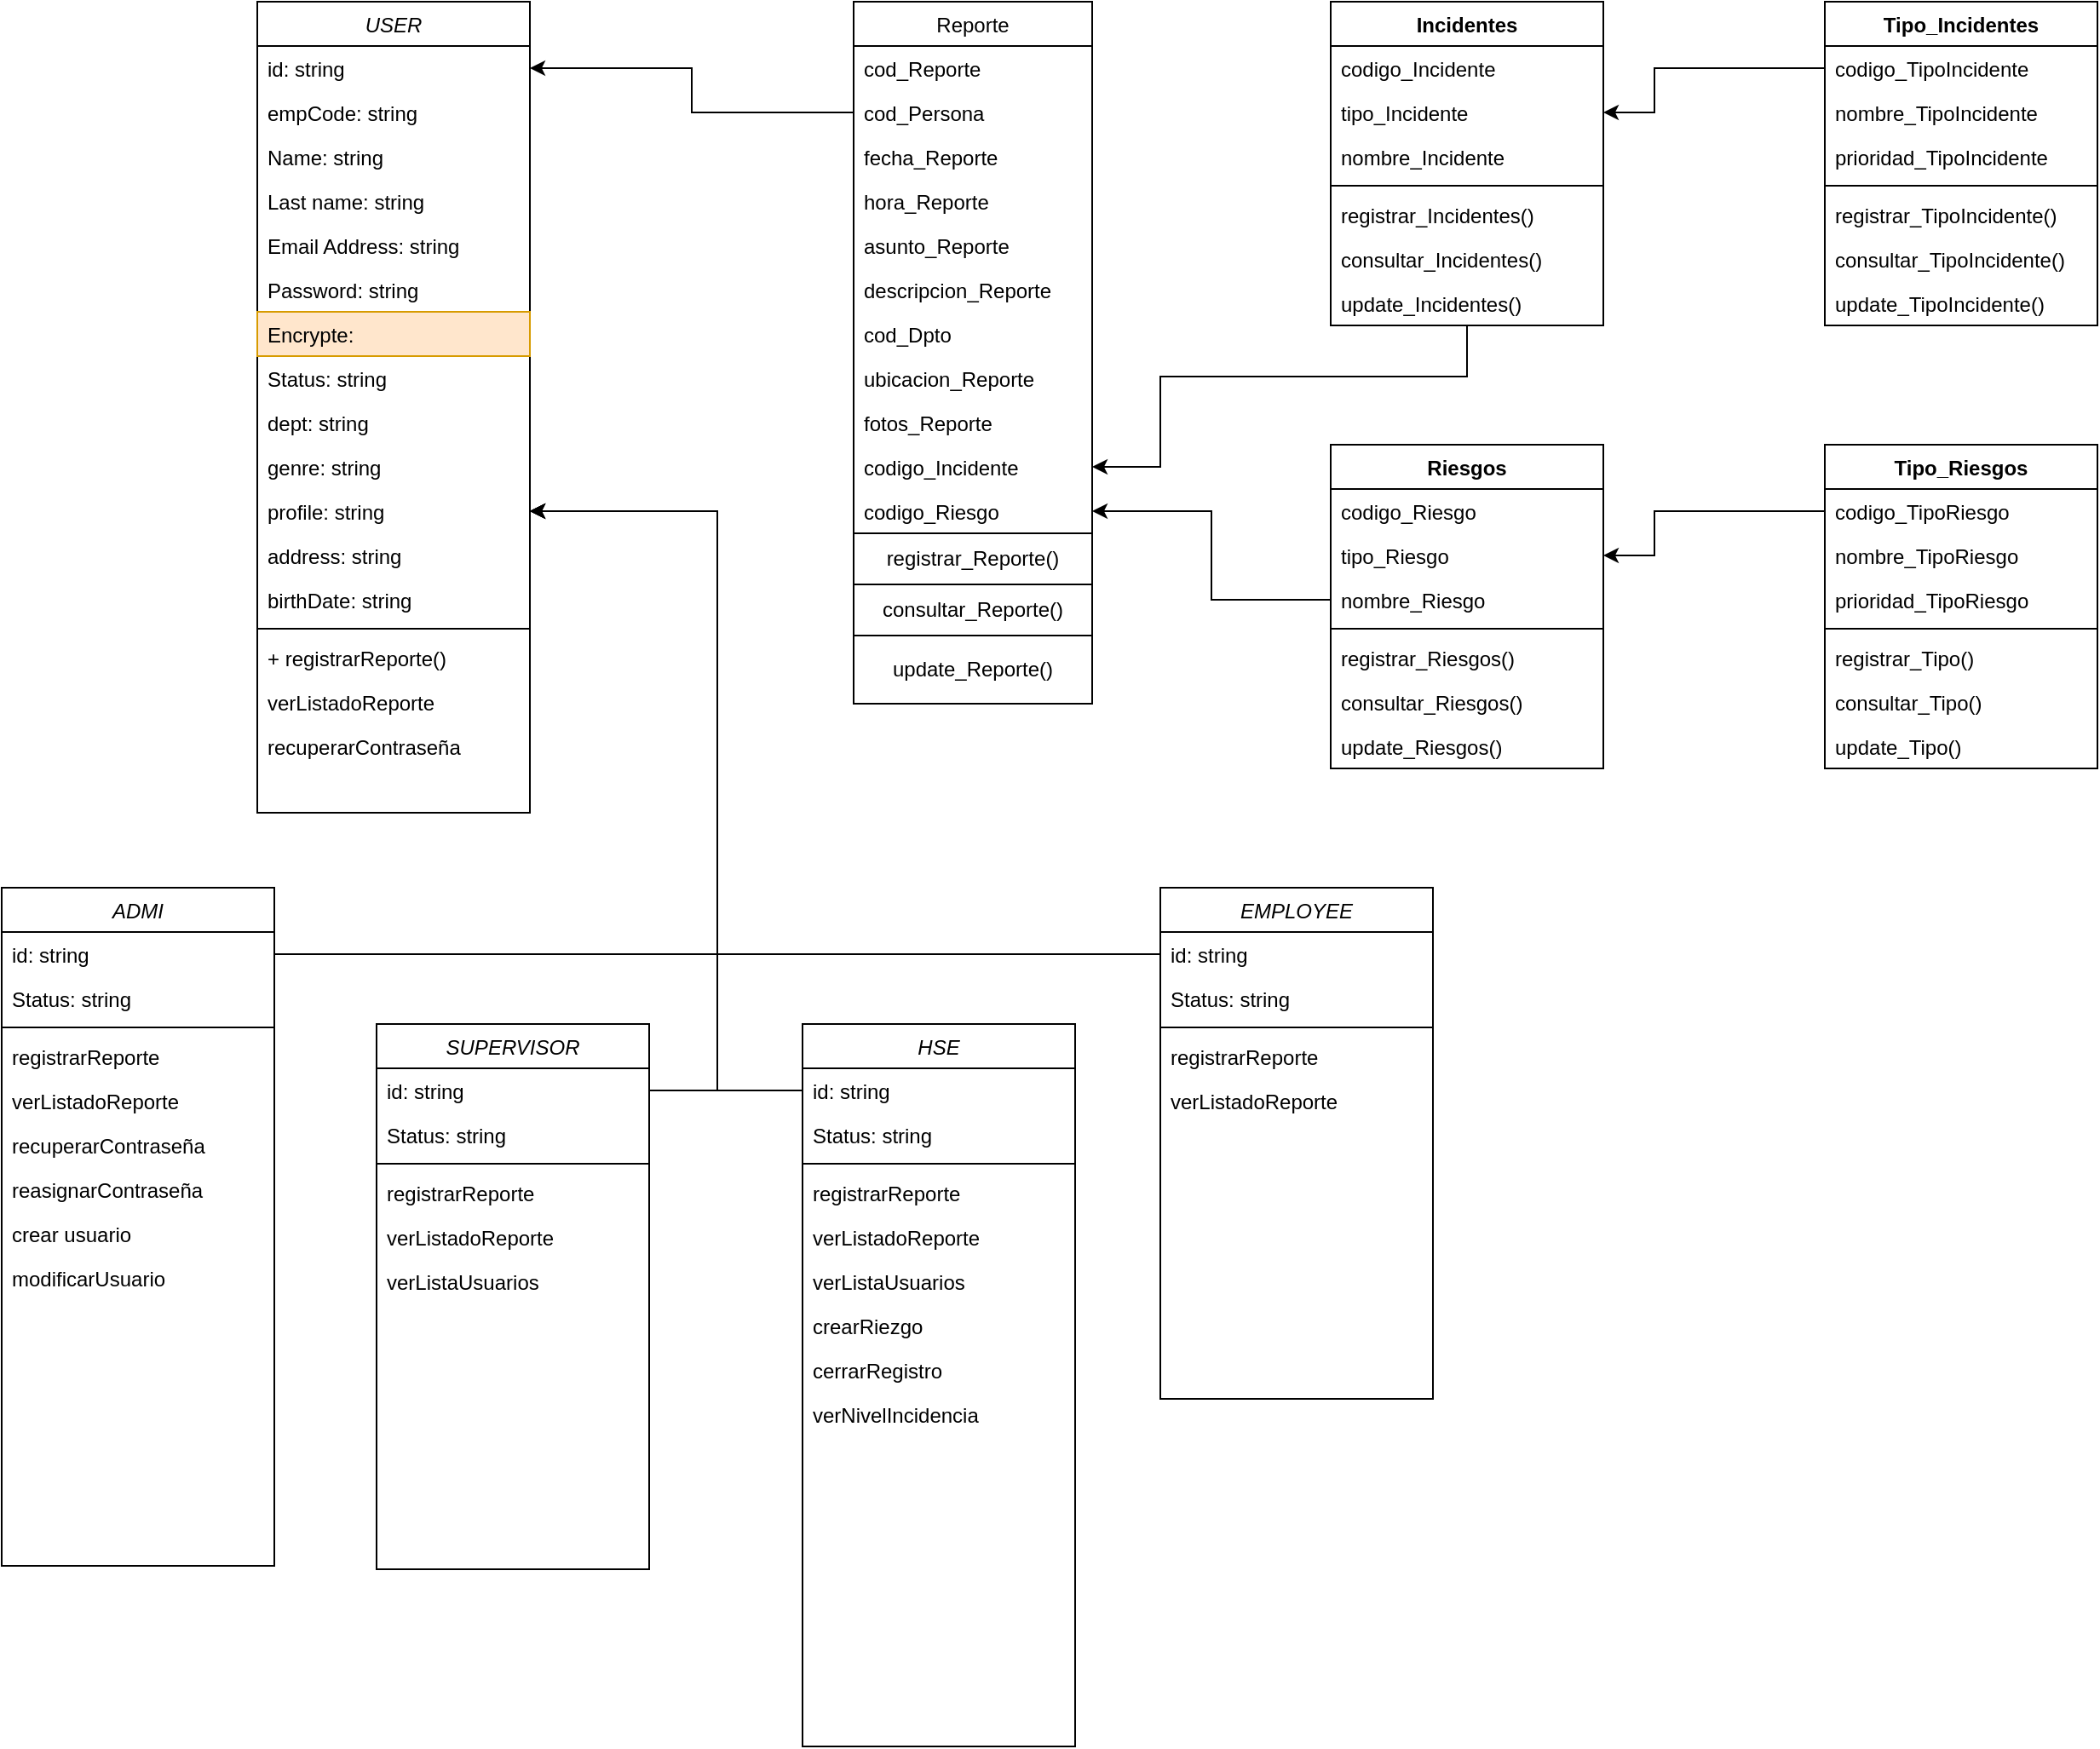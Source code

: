 <mxfile version="14.8.5" type="github" pages="6">
  <diagram id="puwgg1_YbBOaLKqBL6O8" name="Version Unificada">
    <mxGraphModel dx="1108" dy="468" grid="1" gridSize="10" guides="1" tooltips="1" connect="1" arrows="1" fold="1" page="1" pageScale="1" pageWidth="850" pageHeight="1100" math="0" shadow="0">
      <root>
        <mxCell id="VIY-bHLFD8mlp7syhGeg-0" />
        <mxCell id="VIY-bHLFD8mlp7syhGeg-1" parent="VIY-bHLFD8mlp7syhGeg-0" />
        <mxCell id="vvOdXimHs8iWdUnIniG8-0" value="USER" style="swimlane;fontStyle=2;align=center;verticalAlign=top;childLayout=stackLayout;horizontal=1;startSize=26;horizontalStack=0;resizeParent=1;resizeLast=0;collapsible=1;marginBottom=0;rounded=0;shadow=0;strokeWidth=1;" parent="VIY-bHLFD8mlp7syhGeg-1" vertex="1">
          <mxGeometry x="240" y="20" width="160" height="476" as="geometry">
            <mxRectangle x="230" y="140" width="160" height="26" as="alternateBounds" />
          </mxGeometry>
        </mxCell>
        <mxCell id="vvOdXimHs8iWdUnIniG8-1" value="id: string" style="text;strokeColor=none;fillColor=none;align=left;verticalAlign=top;spacingLeft=4;spacingRight=4;overflow=hidden;rotatable=0;points=[[0,0.5],[1,0.5]];portConstraint=eastwest;" parent="vvOdXimHs8iWdUnIniG8-0" vertex="1">
          <mxGeometry y="26" width="160" height="26" as="geometry" />
        </mxCell>
        <mxCell id="vvOdXimHs8iWdUnIniG8-14" value="empCode: string" style="text;strokeColor=none;fillColor=none;align=left;verticalAlign=top;spacingLeft=4;spacingRight=4;overflow=hidden;rotatable=0;points=[[0,0.5],[1,0.5]];portConstraint=eastwest;" parent="vvOdXimHs8iWdUnIniG8-0" vertex="1">
          <mxGeometry y="52" width="160" height="26" as="geometry" />
        </mxCell>
        <mxCell id="vvOdXimHs8iWdUnIniG8-2" value="Name: string" style="text;align=left;verticalAlign=top;spacingLeft=4;spacingRight=4;overflow=hidden;rotatable=0;points=[[0,0.5],[1,0.5]];portConstraint=eastwest;" parent="vvOdXimHs8iWdUnIniG8-0" vertex="1">
          <mxGeometry y="78" width="160" height="26" as="geometry" />
        </mxCell>
        <mxCell id="vvOdXimHs8iWdUnIniG8-3" value="Last name: string" style="text;align=left;verticalAlign=top;spacingLeft=4;spacingRight=4;overflow=hidden;rotatable=0;points=[[0,0.5],[1,0.5]];portConstraint=eastwest;rounded=0;shadow=0;html=0;" parent="vvOdXimHs8iWdUnIniG8-0" vertex="1">
          <mxGeometry y="104" width="160" height="26" as="geometry" />
        </mxCell>
        <mxCell id="vvOdXimHs8iWdUnIniG8-4" value="Email Address: string" style="text;align=left;verticalAlign=top;spacingLeft=4;spacingRight=4;overflow=hidden;rotatable=0;points=[[0,0.5],[1,0.5]];portConstraint=eastwest;rounded=0;shadow=0;html=0;" parent="vvOdXimHs8iWdUnIniG8-0" vertex="1">
          <mxGeometry y="130" width="160" height="26" as="geometry" />
        </mxCell>
        <mxCell id="vvOdXimHs8iWdUnIniG8-5" value="Password: string" style="text;strokeColor=none;fillColor=none;align=left;verticalAlign=top;spacingLeft=4;spacingRight=4;overflow=hidden;rotatable=0;points=[[0,0.5],[1,0.5]];portConstraint=eastwest;" parent="vvOdXimHs8iWdUnIniG8-0" vertex="1">
          <mxGeometry y="156" width="160" height="26" as="geometry" />
        </mxCell>
        <mxCell id="vvOdXimHs8iWdUnIniG8-6" value="Encrypte: " style="text;strokeColor=#d79b00;fillColor=#ffe6cc;align=left;verticalAlign=top;spacingLeft=4;spacingRight=4;overflow=hidden;rotatable=0;points=[[0,0.5],[1,0.5]];portConstraint=eastwest;" parent="vvOdXimHs8iWdUnIniG8-0" vertex="1">
          <mxGeometry y="182" width="160" height="26" as="geometry" />
        </mxCell>
        <mxCell id="vvOdXimHs8iWdUnIniG8-7" value="Status: string" style="text;strokeColor=none;fillColor=none;align=left;verticalAlign=top;spacingLeft=4;spacingRight=4;overflow=hidden;rotatable=0;points=[[0,0.5],[1,0.5]];portConstraint=eastwest;" parent="vvOdXimHs8iWdUnIniG8-0" vertex="1">
          <mxGeometry y="208" width="160" height="26" as="geometry" />
        </mxCell>
        <mxCell id="vvOdXimHs8iWdUnIniG8-13" value="dept: string" style="text;strokeColor=none;fillColor=none;align=left;verticalAlign=top;spacingLeft=4;spacingRight=4;overflow=hidden;rotatable=0;points=[[0,0.5],[1,0.5]];portConstraint=eastwest;" parent="vvOdXimHs8iWdUnIniG8-0" vertex="1">
          <mxGeometry y="234" width="160" height="26" as="geometry" />
        </mxCell>
        <mxCell id="wrbOqMDQxgYMQl4k-biQ-0" value="genre: string" style="text;strokeColor=none;fillColor=none;align=left;verticalAlign=top;spacingLeft=4;spacingRight=4;overflow=hidden;rotatable=0;points=[[0,0.5],[1,0.5]];portConstraint=eastwest;" parent="vvOdXimHs8iWdUnIniG8-0" vertex="1">
          <mxGeometry y="260" width="160" height="26" as="geometry" />
        </mxCell>
        <mxCell id="onujhWyICCqcop3asvlK-0" value="profile: string" style="text;strokeColor=none;fillColor=none;align=left;verticalAlign=top;spacingLeft=4;spacingRight=4;overflow=hidden;rotatable=0;points=[[0,0.5],[1,0.5]];portConstraint=eastwest;" parent="vvOdXimHs8iWdUnIniG8-0" vertex="1">
          <mxGeometry y="286" width="160" height="26" as="geometry" />
        </mxCell>
        <mxCell id="Ab3vi9miKGh0KPmmcWlm-0" value="address: string" style="text;strokeColor=none;fillColor=none;align=left;verticalAlign=top;spacingLeft=4;spacingRight=4;overflow=hidden;rotatable=0;points=[[0,0.5],[1,0.5]];portConstraint=eastwest;" parent="vvOdXimHs8iWdUnIniG8-0" vertex="1">
          <mxGeometry y="312" width="160" height="26" as="geometry" />
        </mxCell>
        <mxCell id="Ab3vi9miKGh0KPmmcWlm-1" value="birthDate: string" style="text;strokeColor=none;fillColor=none;align=left;verticalAlign=top;spacingLeft=4;spacingRight=4;overflow=hidden;rotatable=0;points=[[0,0.5],[1,0.5]];portConstraint=eastwest;" parent="vvOdXimHs8iWdUnIniG8-0" vertex="1">
          <mxGeometry y="338" width="160" height="26" as="geometry" />
        </mxCell>
        <mxCell id="vvOdXimHs8iWdUnIniG8-8" value="" style="line;html=1;strokeWidth=1;align=left;verticalAlign=middle;spacingTop=-1;spacingLeft=3;spacingRight=3;rotatable=0;labelPosition=right;points=[];portConstraint=eastwest;" parent="vvOdXimHs8iWdUnIniG8-0" vertex="1">
          <mxGeometry y="364" width="160" height="8" as="geometry" />
        </mxCell>
        <mxCell id="vvOdXimHs8iWdUnIniG8-9" value="+ registrarReporte()" style="text;align=left;verticalAlign=top;spacingLeft=4;spacingRight=4;overflow=hidden;rotatable=0;points=[[0,0.5],[1,0.5]];portConstraint=eastwest;" parent="vvOdXimHs8iWdUnIniG8-0" vertex="1">
          <mxGeometry y="372" width="160" height="26" as="geometry" />
        </mxCell>
        <mxCell id="vvOdXimHs8iWdUnIniG8-11" value="verListadoReporte" style="text;strokeColor=none;fillColor=none;align=left;verticalAlign=top;spacingLeft=4;spacingRight=4;overflow=hidden;rotatable=0;points=[[0,0.5],[1,0.5]];portConstraint=eastwest;" parent="vvOdXimHs8iWdUnIniG8-0" vertex="1">
          <mxGeometry y="398" width="160" height="26" as="geometry" />
        </mxCell>
        <mxCell id="vvOdXimHs8iWdUnIniG8-12" value="recuperarContraseña" style="text;strokeColor=none;fillColor=none;align=left;verticalAlign=top;spacingLeft=4;spacingRight=4;overflow=hidden;rotatable=0;points=[[0,0.5],[1,0.5]];portConstraint=eastwest;" parent="vvOdXimHs8iWdUnIniG8-0" vertex="1">
          <mxGeometry y="424" width="160" height="26" as="geometry" />
        </mxCell>
        <mxCell id="dmeZO3iwrU3itDJmul-N-0" value="Reporte" style="swimlane;fontStyle=0;childLayout=stackLayout;horizontal=1;startSize=26;fillColor=none;horizontalStack=0;resizeParent=1;resizeParentMax=0;resizeLast=0;collapsible=1;marginBottom=0;" parent="VIY-bHLFD8mlp7syhGeg-1" vertex="1">
          <mxGeometry x="590" y="20" width="140" height="412" as="geometry" />
        </mxCell>
        <mxCell id="dmeZO3iwrU3itDJmul-N-1" value="cod_Reporte" style="text;strokeColor=none;fillColor=none;align=left;verticalAlign=top;spacingLeft=4;spacingRight=4;overflow=hidden;rotatable=0;points=[[0,0.5],[1,0.5]];portConstraint=eastwest;" parent="dmeZO3iwrU3itDJmul-N-0" vertex="1">
          <mxGeometry y="26" width="140" height="26" as="geometry" />
        </mxCell>
        <mxCell id="dmeZO3iwrU3itDJmul-N-2" value="cod_Persona" style="text;strokeColor=none;fillColor=none;align=left;verticalAlign=top;spacingLeft=4;spacingRight=4;overflow=hidden;rotatable=0;points=[[0,0.5],[1,0.5]];portConstraint=eastwest;" parent="dmeZO3iwrU3itDJmul-N-0" vertex="1">
          <mxGeometry y="52" width="140" height="26" as="geometry" />
        </mxCell>
        <mxCell id="dmeZO3iwrU3itDJmul-N-3" value="fecha_Reporte" style="text;strokeColor=none;fillColor=none;align=left;verticalAlign=top;spacingLeft=4;spacingRight=4;overflow=hidden;rotatable=0;points=[[0,0.5],[1,0.5]];portConstraint=eastwest;" parent="dmeZO3iwrU3itDJmul-N-0" vertex="1">
          <mxGeometry y="78" width="140" height="26" as="geometry" />
        </mxCell>
        <mxCell id="dmeZO3iwrU3itDJmul-N-4" value="hora_Reporte" style="text;strokeColor=none;fillColor=none;align=left;verticalAlign=top;spacingLeft=4;spacingRight=4;overflow=hidden;rotatable=0;points=[[0,0.5],[1,0.5]];portConstraint=eastwest;" parent="dmeZO3iwrU3itDJmul-N-0" vertex="1">
          <mxGeometry y="104" width="140" height="26" as="geometry" />
        </mxCell>
        <mxCell id="dmeZO3iwrU3itDJmul-N-5" value="asunto_Reporte" style="text;strokeColor=none;fillColor=none;align=left;verticalAlign=top;spacingLeft=4;spacingRight=4;overflow=hidden;rotatable=0;points=[[0,0.5],[1,0.5]];portConstraint=eastwest;" parent="dmeZO3iwrU3itDJmul-N-0" vertex="1">
          <mxGeometry y="130" width="140" height="26" as="geometry" />
        </mxCell>
        <mxCell id="dmeZO3iwrU3itDJmul-N-6" value="descripcion_Reporte" style="text;strokeColor=none;fillColor=none;align=left;verticalAlign=top;spacingLeft=4;spacingRight=4;overflow=hidden;rotatable=0;points=[[0,0.5],[1,0.5]];portConstraint=eastwest;" parent="dmeZO3iwrU3itDJmul-N-0" vertex="1">
          <mxGeometry y="156" width="140" height="26" as="geometry" />
        </mxCell>
        <mxCell id="dmeZO3iwrU3itDJmul-N-7" value="cod_Dpto" style="text;strokeColor=none;fillColor=none;align=left;verticalAlign=top;spacingLeft=4;spacingRight=4;overflow=hidden;rotatable=0;points=[[0,0.5],[1,0.5]];portConstraint=eastwest;" parent="dmeZO3iwrU3itDJmul-N-0" vertex="1">
          <mxGeometry y="182" width="140" height="26" as="geometry" />
        </mxCell>
        <mxCell id="dmeZO3iwrU3itDJmul-N-8" value="ubicacion_Reporte" style="text;strokeColor=none;fillColor=none;align=left;verticalAlign=top;spacingLeft=4;spacingRight=4;overflow=hidden;rotatable=0;points=[[0,0.5],[1,0.5]];portConstraint=eastwest;" parent="dmeZO3iwrU3itDJmul-N-0" vertex="1">
          <mxGeometry y="208" width="140" height="26" as="geometry" />
        </mxCell>
        <mxCell id="dmeZO3iwrU3itDJmul-N-9" value="fotos_Reporte" style="text;strokeColor=none;fillColor=none;align=left;verticalAlign=top;spacingLeft=4;spacingRight=4;overflow=hidden;rotatable=0;points=[[0,0.5],[1,0.5]];portConstraint=eastwest;" parent="dmeZO3iwrU3itDJmul-N-0" vertex="1">
          <mxGeometry y="234" width="140" height="26" as="geometry" />
        </mxCell>
        <mxCell id="dmeZO3iwrU3itDJmul-N-11" value="codigo_Incidente" style="text;strokeColor=none;fillColor=none;align=left;verticalAlign=top;spacingLeft=4;spacingRight=4;overflow=hidden;rotatable=0;points=[[0,0.5],[1,0.5]];portConstraint=eastwest;" parent="dmeZO3iwrU3itDJmul-N-0" vertex="1">
          <mxGeometry y="260" width="140" height="26" as="geometry" />
        </mxCell>
        <mxCell id="dmeZO3iwrU3itDJmul-N-10" value="codigo_Riesgo" style="text;strokeColor=none;fillColor=none;align=left;verticalAlign=top;spacingLeft=4;spacingRight=4;overflow=hidden;rotatable=0;points=[[0,0.5],[1,0.5]];portConstraint=eastwest;" parent="dmeZO3iwrU3itDJmul-N-0" vertex="1">
          <mxGeometry y="286" width="140" height="26" as="geometry" />
        </mxCell>
        <mxCell id="dmeZO3iwrU3itDJmul-N-12" value="registrar_Reporte()" style="rounded=0;whiteSpace=wrap;html=1;" parent="dmeZO3iwrU3itDJmul-N-0" vertex="1">
          <mxGeometry y="312" width="140" height="30" as="geometry" />
        </mxCell>
        <mxCell id="dmeZO3iwrU3itDJmul-N-13" value="consultar_Reporte()" style="rounded=0;whiteSpace=wrap;html=1;" parent="dmeZO3iwrU3itDJmul-N-0" vertex="1">
          <mxGeometry y="342" width="140" height="30" as="geometry" />
        </mxCell>
        <mxCell id="dmeZO3iwrU3itDJmul-N-14" value="update_Reporte()" style="rounded=0;whiteSpace=wrap;html=1;" parent="dmeZO3iwrU3itDJmul-N-0" vertex="1">
          <mxGeometry y="372" width="140" height="40" as="geometry" />
        </mxCell>
        <mxCell id="rVPsrWtOiRz_8fTtXJHy-10" style="edgeStyle=orthogonalEdgeStyle;rounded=0;orthogonalLoop=1;jettySize=auto;html=1;entryX=1;entryY=0.5;entryDx=0;entryDy=0;" parent="VIY-bHLFD8mlp7syhGeg-1" source="Dz4asKseOdj_qEaChW_P-0" target="dmeZO3iwrU3itDJmul-N-11" edge="1">
          <mxGeometry relative="1" as="geometry">
            <Array as="points">
              <mxPoint x="950" y="240" />
              <mxPoint x="770" y="240" />
              <mxPoint x="770" y="293" />
            </Array>
          </mxGeometry>
        </mxCell>
        <mxCell id="Dz4asKseOdj_qEaChW_P-0" value="Incidentes" style="swimlane;fontStyle=1;align=center;verticalAlign=top;childLayout=stackLayout;horizontal=1;startSize=26;horizontalStack=0;resizeParent=1;resizeParentMax=0;resizeLast=0;collapsible=1;marginBottom=0;" parent="VIY-bHLFD8mlp7syhGeg-1" vertex="1">
          <mxGeometry x="870" y="20" width="160" height="190" as="geometry" />
        </mxCell>
        <mxCell id="Dz4asKseOdj_qEaChW_P-1" value="codigo_Incidente" style="text;strokeColor=none;fillColor=none;align=left;verticalAlign=top;spacingLeft=4;spacingRight=4;overflow=hidden;rotatable=0;points=[[0,0.5],[1,0.5]];portConstraint=eastwest;" parent="Dz4asKseOdj_qEaChW_P-0" vertex="1">
          <mxGeometry y="26" width="160" height="26" as="geometry" />
        </mxCell>
        <mxCell id="Dz4asKseOdj_qEaChW_P-2" value="tipo_Incidente" style="text;strokeColor=none;fillColor=none;align=left;verticalAlign=top;spacingLeft=4;spacingRight=4;overflow=hidden;rotatable=0;points=[[0,0.5],[1,0.5]];portConstraint=eastwest;" parent="Dz4asKseOdj_qEaChW_P-0" vertex="1">
          <mxGeometry y="52" width="160" height="26" as="geometry" />
        </mxCell>
        <mxCell id="Dz4asKseOdj_qEaChW_P-3" value="nombre_Incidente" style="text;strokeColor=none;fillColor=none;align=left;verticalAlign=top;spacingLeft=4;spacingRight=4;overflow=hidden;rotatable=0;points=[[0,0.5],[1,0.5]];portConstraint=eastwest;" parent="Dz4asKseOdj_qEaChW_P-0" vertex="1">
          <mxGeometry y="78" width="160" height="26" as="geometry" />
        </mxCell>
        <mxCell id="Dz4asKseOdj_qEaChW_P-4" value="" style="line;strokeWidth=1;fillColor=none;align=left;verticalAlign=middle;spacingTop=-1;spacingLeft=3;spacingRight=3;rotatable=0;labelPosition=right;points=[];portConstraint=eastwest;" parent="Dz4asKseOdj_qEaChW_P-0" vertex="1">
          <mxGeometry y="104" width="160" height="8" as="geometry" />
        </mxCell>
        <mxCell id="Dz4asKseOdj_qEaChW_P-5" value="registrar_Incidentes()" style="text;strokeColor=none;fillColor=none;align=left;verticalAlign=top;spacingLeft=4;spacingRight=4;overflow=hidden;rotatable=0;points=[[0,0.5],[1,0.5]];portConstraint=eastwest;" parent="Dz4asKseOdj_qEaChW_P-0" vertex="1">
          <mxGeometry y="112" width="160" height="26" as="geometry" />
        </mxCell>
        <mxCell id="Dz4asKseOdj_qEaChW_P-6" value="consultar_Incidentes()" style="text;strokeColor=none;fillColor=none;align=left;verticalAlign=top;spacingLeft=4;spacingRight=4;overflow=hidden;rotatable=0;points=[[0,0.5],[1,0.5]];portConstraint=eastwest;" parent="Dz4asKseOdj_qEaChW_P-0" vertex="1">
          <mxGeometry y="138" width="160" height="26" as="geometry" />
        </mxCell>
        <mxCell id="Dz4asKseOdj_qEaChW_P-7" value="update_Incidentes()" style="text;strokeColor=none;fillColor=none;align=left;verticalAlign=top;spacingLeft=4;spacingRight=4;overflow=hidden;rotatable=0;points=[[0,0.5],[1,0.5]];portConstraint=eastwest;" parent="Dz4asKseOdj_qEaChW_P-0" vertex="1">
          <mxGeometry y="164" width="160" height="26" as="geometry" />
        </mxCell>
        <mxCell id="rVPsrWtOiRz_8fTtXJHy-11" style="edgeStyle=orthogonalEdgeStyle;rounded=0;orthogonalLoop=1;jettySize=auto;html=1;entryX=1;entryY=0.5;entryDx=0;entryDy=0;exitX=0;exitY=0.5;exitDx=0;exitDy=0;" parent="VIY-bHLFD8mlp7syhGeg-1" source="cbULU58wQ_XfJVC5GPiK-3" target="dmeZO3iwrU3itDJmul-N-10" edge="1">
          <mxGeometry relative="1" as="geometry" />
        </mxCell>
        <mxCell id="cbULU58wQ_XfJVC5GPiK-0" value="Riesgos" style="swimlane;fontStyle=1;align=center;verticalAlign=top;childLayout=stackLayout;horizontal=1;startSize=26;horizontalStack=0;resizeParent=1;resizeParentMax=0;resizeLast=0;collapsible=1;marginBottom=0;" parent="VIY-bHLFD8mlp7syhGeg-1" vertex="1">
          <mxGeometry x="870" y="280" width="160" height="190" as="geometry" />
        </mxCell>
        <mxCell id="cbULU58wQ_XfJVC5GPiK-1" value="codigo_Riesgo" style="text;strokeColor=none;fillColor=none;align=left;verticalAlign=top;spacingLeft=4;spacingRight=4;overflow=hidden;rotatable=0;points=[[0,0.5],[1,0.5]];portConstraint=eastwest;" parent="cbULU58wQ_XfJVC5GPiK-0" vertex="1">
          <mxGeometry y="26" width="160" height="26" as="geometry" />
        </mxCell>
        <mxCell id="cbULU58wQ_XfJVC5GPiK-2" value="tipo_Riesgo" style="text;strokeColor=none;fillColor=none;align=left;verticalAlign=top;spacingLeft=4;spacingRight=4;overflow=hidden;rotatable=0;points=[[0,0.5],[1,0.5]];portConstraint=eastwest;" parent="cbULU58wQ_XfJVC5GPiK-0" vertex="1">
          <mxGeometry y="52" width="160" height="26" as="geometry" />
        </mxCell>
        <mxCell id="cbULU58wQ_XfJVC5GPiK-3" value="nombre_Riesgo" style="text;strokeColor=none;fillColor=none;align=left;verticalAlign=top;spacingLeft=4;spacingRight=4;overflow=hidden;rotatable=0;points=[[0,0.5],[1,0.5]];portConstraint=eastwest;" parent="cbULU58wQ_XfJVC5GPiK-0" vertex="1">
          <mxGeometry y="78" width="160" height="26" as="geometry" />
        </mxCell>
        <mxCell id="cbULU58wQ_XfJVC5GPiK-4" value="" style="line;strokeWidth=1;fillColor=none;align=left;verticalAlign=middle;spacingTop=-1;spacingLeft=3;spacingRight=3;rotatable=0;labelPosition=right;points=[];portConstraint=eastwest;" parent="cbULU58wQ_XfJVC5GPiK-0" vertex="1">
          <mxGeometry y="104" width="160" height="8" as="geometry" />
        </mxCell>
        <mxCell id="cbULU58wQ_XfJVC5GPiK-5" value="registrar_Riesgos()" style="text;strokeColor=none;fillColor=none;align=left;verticalAlign=top;spacingLeft=4;spacingRight=4;overflow=hidden;rotatable=0;points=[[0,0.5],[1,0.5]];portConstraint=eastwest;" parent="cbULU58wQ_XfJVC5GPiK-0" vertex="1">
          <mxGeometry y="112" width="160" height="26" as="geometry" />
        </mxCell>
        <mxCell id="cbULU58wQ_XfJVC5GPiK-6" value="consultar_Riesgos()" style="text;strokeColor=none;fillColor=none;align=left;verticalAlign=top;spacingLeft=4;spacingRight=4;overflow=hidden;rotatable=0;points=[[0,0.5],[1,0.5]];portConstraint=eastwest;" parent="cbULU58wQ_XfJVC5GPiK-0" vertex="1">
          <mxGeometry y="138" width="160" height="26" as="geometry" />
        </mxCell>
        <mxCell id="cbULU58wQ_XfJVC5GPiK-7" value="update_Riesgos()" style="text;strokeColor=none;fillColor=none;align=left;verticalAlign=top;spacingLeft=4;spacingRight=4;overflow=hidden;rotatable=0;points=[[0,0.5],[1,0.5]];portConstraint=eastwest;" parent="cbULU58wQ_XfJVC5GPiK-0" vertex="1">
          <mxGeometry y="164" width="160" height="26" as="geometry" />
        </mxCell>
        <mxCell id="rVPsrWtOiRz_8fTtXJHy-9" style="edgeStyle=orthogonalEdgeStyle;rounded=0;orthogonalLoop=1;jettySize=auto;html=1;entryX=1;entryY=0.5;entryDx=0;entryDy=0;exitX=0;exitY=0.5;exitDx=0;exitDy=0;" parent="VIY-bHLFD8mlp7syhGeg-1" source="r8q-XRAPXvRGVZEQ7mzx-1" target="cbULU58wQ_XfJVC5GPiK-2" edge="1">
          <mxGeometry relative="1" as="geometry">
            <Array as="points">
              <mxPoint x="1060" y="319" />
              <mxPoint x="1060" y="345" />
            </Array>
          </mxGeometry>
        </mxCell>
        <mxCell id="r8q-XRAPXvRGVZEQ7mzx-0" value="Tipo_Riesgos" style="swimlane;fontStyle=1;align=center;verticalAlign=top;childLayout=stackLayout;horizontal=1;startSize=26;horizontalStack=0;resizeParent=1;resizeParentMax=0;resizeLast=0;collapsible=1;marginBottom=0;" parent="VIY-bHLFD8mlp7syhGeg-1" vertex="1">
          <mxGeometry x="1160" y="280" width="160" height="190" as="geometry" />
        </mxCell>
        <mxCell id="r8q-XRAPXvRGVZEQ7mzx-1" value="codigo_TipoRiesgo" style="text;strokeColor=none;fillColor=none;align=left;verticalAlign=top;spacingLeft=4;spacingRight=4;overflow=hidden;rotatable=0;points=[[0,0.5],[1,0.5]];portConstraint=eastwest;" parent="r8q-XRAPXvRGVZEQ7mzx-0" vertex="1">
          <mxGeometry y="26" width="160" height="26" as="geometry" />
        </mxCell>
        <mxCell id="r8q-XRAPXvRGVZEQ7mzx-2" value="nombre_TipoRiesgo" style="text;strokeColor=none;fillColor=none;align=left;verticalAlign=top;spacingLeft=4;spacingRight=4;overflow=hidden;rotatable=0;points=[[0,0.5],[1,0.5]];portConstraint=eastwest;" parent="r8q-XRAPXvRGVZEQ7mzx-0" vertex="1">
          <mxGeometry y="52" width="160" height="26" as="geometry" />
        </mxCell>
        <mxCell id="r8q-XRAPXvRGVZEQ7mzx-3" value="prioridad_TipoRiesgo" style="text;strokeColor=none;fillColor=none;align=left;verticalAlign=top;spacingLeft=4;spacingRight=4;overflow=hidden;rotatable=0;points=[[0,0.5],[1,0.5]];portConstraint=eastwest;" parent="r8q-XRAPXvRGVZEQ7mzx-0" vertex="1">
          <mxGeometry y="78" width="160" height="26" as="geometry" />
        </mxCell>
        <mxCell id="r8q-XRAPXvRGVZEQ7mzx-4" value="" style="line;strokeWidth=1;fillColor=none;align=left;verticalAlign=middle;spacingTop=-1;spacingLeft=3;spacingRight=3;rotatable=0;labelPosition=right;points=[];portConstraint=eastwest;" parent="r8q-XRAPXvRGVZEQ7mzx-0" vertex="1">
          <mxGeometry y="104" width="160" height="8" as="geometry" />
        </mxCell>
        <mxCell id="r8q-XRAPXvRGVZEQ7mzx-5" value="registrar_Tipo()" style="text;strokeColor=none;fillColor=none;align=left;verticalAlign=top;spacingLeft=4;spacingRight=4;overflow=hidden;rotatable=0;points=[[0,0.5],[1,0.5]];portConstraint=eastwest;" parent="r8q-XRAPXvRGVZEQ7mzx-0" vertex="1">
          <mxGeometry y="112" width="160" height="26" as="geometry" />
        </mxCell>
        <mxCell id="r8q-XRAPXvRGVZEQ7mzx-6" value="consultar_Tipo()" style="text;strokeColor=none;fillColor=none;align=left;verticalAlign=top;spacingLeft=4;spacingRight=4;overflow=hidden;rotatable=0;points=[[0,0.5],[1,0.5]];portConstraint=eastwest;" parent="r8q-XRAPXvRGVZEQ7mzx-0" vertex="1">
          <mxGeometry y="138" width="160" height="26" as="geometry" />
        </mxCell>
        <mxCell id="r8q-XRAPXvRGVZEQ7mzx-7" value="update_Tipo()" style="text;strokeColor=none;fillColor=none;align=left;verticalAlign=top;spacingLeft=4;spacingRight=4;overflow=hidden;rotatable=0;points=[[0,0.5],[1,0.5]];portConstraint=eastwest;" parent="r8q-XRAPXvRGVZEQ7mzx-0" vertex="1">
          <mxGeometry y="164" width="160" height="26" as="geometry" />
        </mxCell>
        <mxCell id="rVPsrWtOiRz_8fTtXJHy-8" style="edgeStyle=orthogonalEdgeStyle;rounded=0;orthogonalLoop=1;jettySize=auto;html=1;entryX=1;entryY=0.5;entryDx=0;entryDy=0;exitX=0;exitY=0.5;exitDx=0;exitDy=0;" parent="VIY-bHLFD8mlp7syhGeg-1" source="rVPsrWtOiRz_8fTtXJHy-1" target="Dz4asKseOdj_qEaChW_P-2" edge="1">
          <mxGeometry relative="1" as="geometry">
            <Array as="points">
              <mxPoint x="1060" y="59" />
              <mxPoint x="1060" y="85" />
            </Array>
          </mxGeometry>
        </mxCell>
        <mxCell id="rVPsrWtOiRz_8fTtXJHy-0" value="Tipo_Incidentes" style="swimlane;fontStyle=1;align=center;verticalAlign=top;childLayout=stackLayout;horizontal=1;startSize=26;horizontalStack=0;resizeParent=1;resizeParentMax=0;resizeLast=0;collapsible=1;marginBottom=0;" parent="VIY-bHLFD8mlp7syhGeg-1" vertex="1">
          <mxGeometry x="1160" y="20" width="160" height="190" as="geometry" />
        </mxCell>
        <mxCell id="rVPsrWtOiRz_8fTtXJHy-1" value="codigo_TipoIncidente" style="text;strokeColor=none;fillColor=none;align=left;verticalAlign=top;spacingLeft=4;spacingRight=4;overflow=hidden;rotatable=0;points=[[0,0.5],[1,0.5]];portConstraint=eastwest;" parent="rVPsrWtOiRz_8fTtXJHy-0" vertex="1">
          <mxGeometry y="26" width="160" height="26" as="geometry" />
        </mxCell>
        <mxCell id="rVPsrWtOiRz_8fTtXJHy-2" value="nombre_TipoIncidente" style="text;strokeColor=none;fillColor=none;align=left;verticalAlign=top;spacingLeft=4;spacingRight=4;overflow=hidden;rotatable=0;points=[[0,0.5],[1,0.5]];portConstraint=eastwest;" parent="rVPsrWtOiRz_8fTtXJHy-0" vertex="1">
          <mxGeometry y="52" width="160" height="26" as="geometry" />
        </mxCell>
        <mxCell id="rVPsrWtOiRz_8fTtXJHy-3" value="prioridad_TipoIncidente" style="text;strokeColor=none;fillColor=none;align=left;verticalAlign=top;spacingLeft=4;spacingRight=4;overflow=hidden;rotatable=0;points=[[0,0.5],[1,0.5]];portConstraint=eastwest;" parent="rVPsrWtOiRz_8fTtXJHy-0" vertex="1">
          <mxGeometry y="78" width="160" height="26" as="geometry" />
        </mxCell>
        <mxCell id="rVPsrWtOiRz_8fTtXJHy-4" value="" style="line;strokeWidth=1;fillColor=none;align=left;verticalAlign=middle;spacingTop=-1;spacingLeft=3;spacingRight=3;rotatable=0;labelPosition=right;points=[];portConstraint=eastwest;" parent="rVPsrWtOiRz_8fTtXJHy-0" vertex="1">
          <mxGeometry y="104" width="160" height="8" as="geometry" />
        </mxCell>
        <mxCell id="rVPsrWtOiRz_8fTtXJHy-5" value="registrar_TipoIncidente()" style="text;strokeColor=none;fillColor=none;align=left;verticalAlign=top;spacingLeft=4;spacingRight=4;overflow=hidden;rotatable=0;points=[[0,0.5],[1,0.5]];portConstraint=eastwest;" parent="rVPsrWtOiRz_8fTtXJHy-0" vertex="1">
          <mxGeometry y="112" width="160" height="26" as="geometry" />
        </mxCell>
        <mxCell id="rVPsrWtOiRz_8fTtXJHy-6" value="consultar_TipoIncidente()" style="text;strokeColor=none;fillColor=none;align=left;verticalAlign=top;spacingLeft=4;spacingRight=4;overflow=hidden;rotatable=0;points=[[0,0.5],[1,0.5]];portConstraint=eastwest;" parent="rVPsrWtOiRz_8fTtXJHy-0" vertex="1">
          <mxGeometry y="138" width="160" height="26" as="geometry" />
        </mxCell>
        <mxCell id="rVPsrWtOiRz_8fTtXJHy-7" value="update_TipoIncidente()" style="text;strokeColor=none;fillColor=none;align=left;verticalAlign=top;spacingLeft=4;spacingRight=4;overflow=hidden;rotatable=0;points=[[0,0.5],[1,0.5]];portConstraint=eastwest;" parent="rVPsrWtOiRz_8fTtXJHy-0" vertex="1">
          <mxGeometry y="164" width="160" height="26" as="geometry" />
        </mxCell>
        <mxCell id="1aud215y-hAmIF1fkgnY-0" style="edgeStyle=orthogonalEdgeStyle;rounded=0;orthogonalLoop=1;jettySize=auto;html=1;exitX=0;exitY=0.5;exitDx=0;exitDy=0;entryX=1;entryY=0.5;entryDx=0;entryDy=0;" edge="1" parent="VIY-bHLFD8mlp7syhGeg-1" source="dmeZO3iwrU3itDJmul-N-2" target="vvOdXimHs8iWdUnIniG8-1">
          <mxGeometry relative="1" as="geometry" />
        </mxCell>
        <mxCell id="bMNiCX3wLqqEnDDIl5Ci-0" value="ADMI" style="swimlane;fontStyle=2;align=center;verticalAlign=top;childLayout=stackLayout;horizontal=1;startSize=26;horizontalStack=0;resizeParent=1;resizeLast=0;collapsible=1;marginBottom=0;rounded=0;shadow=0;strokeWidth=1;" vertex="1" parent="VIY-bHLFD8mlp7syhGeg-1">
          <mxGeometry x="90" y="540" width="160" height="398" as="geometry">
            <mxRectangle x="230" y="140" width="160" height="26" as="alternateBounds" />
          </mxGeometry>
        </mxCell>
        <mxCell id="bMNiCX3wLqqEnDDIl5Ci-1" value="id: string" style="text;strokeColor=none;fillColor=none;align=left;verticalAlign=top;spacingLeft=4;spacingRight=4;overflow=hidden;rotatable=0;points=[[0,0.5],[1,0.5]];portConstraint=eastwest;" vertex="1" parent="bMNiCX3wLqqEnDDIl5Ci-0">
          <mxGeometry y="26" width="160" height="26" as="geometry" />
        </mxCell>
        <mxCell id="bMNiCX3wLqqEnDDIl5Ci-7" value="Status: string" style="text;strokeColor=none;fillColor=none;align=left;verticalAlign=top;spacingLeft=4;spacingRight=4;overflow=hidden;rotatable=0;points=[[0,0.5],[1,0.5]];portConstraint=eastwest;" vertex="1" parent="bMNiCX3wLqqEnDDIl5Ci-0">
          <mxGeometry y="52" width="160" height="26" as="geometry" />
        </mxCell>
        <mxCell id="bMNiCX3wLqqEnDDIl5Ci-8" value="" style="line;html=1;strokeWidth=1;align=left;verticalAlign=middle;spacingTop=-1;spacingLeft=3;spacingRight=3;rotatable=0;labelPosition=right;points=[];portConstraint=eastwest;" vertex="1" parent="bMNiCX3wLqqEnDDIl5Ci-0">
          <mxGeometry y="78" width="160" height="8" as="geometry" />
        </mxCell>
        <mxCell id="bMNiCX3wLqqEnDDIl5Ci-9" value="registrarReporte" style="text;align=left;verticalAlign=top;spacingLeft=4;spacingRight=4;overflow=hidden;rotatable=0;points=[[0,0.5],[1,0.5]];portConstraint=eastwest;" vertex="1" parent="bMNiCX3wLqqEnDDIl5Ci-0">
          <mxGeometry y="86" width="160" height="26" as="geometry" />
        </mxCell>
        <mxCell id="bMNiCX3wLqqEnDDIl5Ci-11" value="verListadoReporte" style="text;strokeColor=none;fillColor=none;align=left;verticalAlign=top;spacingLeft=4;spacingRight=4;overflow=hidden;rotatable=0;points=[[0,0.5],[1,0.5]];portConstraint=eastwest;" vertex="1" parent="bMNiCX3wLqqEnDDIl5Ci-0">
          <mxGeometry y="112" width="160" height="26" as="geometry" />
        </mxCell>
        <mxCell id="bMNiCX3wLqqEnDDIl5Ci-12" value="recuperarContraseña" style="text;strokeColor=none;fillColor=none;align=left;verticalAlign=top;spacingLeft=4;spacingRight=4;overflow=hidden;rotatable=0;points=[[0,0.5],[1,0.5]];portConstraint=eastwest;" vertex="1" parent="bMNiCX3wLqqEnDDIl5Ci-0">
          <mxGeometry y="138" width="160" height="26" as="geometry" />
        </mxCell>
        <mxCell id="bMNiCX3wLqqEnDDIl5Ci-13" value="reasignarContraseña" style="text;strokeColor=none;fillColor=none;align=left;verticalAlign=top;spacingLeft=4;spacingRight=4;overflow=hidden;rotatable=0;points=[[0,0.5],[1,0.5]];portConstraint=eastwest;" vertex="1" parent="bMNiCX3wLqqEnDDIl5Ci-0">
          <mxGeometry y="164" width="160" height="26" as="geometry" />
        </mxCell>
        <mxCell id="bMNiCX3wLqqEnDDIl5Ci-14" value="crear usuario" style="text;strokeColor=none;fillColor=none;align=left;verticalAlign=top;spacingLeft=4;spacingRight=4;overflow=hidden;rotatable=0;points=[[0,0.5],[1,0.5]];portConstraint=eastwest;" vertex="1" parent="bMNiCX3wLqqEnDDIl5Ci-0">
          <mxGeometry y="190" width="160" height="26" as="geometry" />
        </mxCell>
        <mxCell id="bMNiCX3wLqqEnDDIl5Ci-15" value="modificarUsuario" style="text;strokeColor=none;fillColor=none;align=left;verticalAlign=top;spacingLeft=4;spacingRight=4;overflow=hidden;rotatable=0;points=[[0,0.5],[1,0.5]];portConstraint=eastwest;" vertex="1" parent="bMNiCX3wLqqEnDDIl5Ci-0">
          <mxGeometry y="216" width="160" height="26" as="geometry" />
        </mxCell>
        <mxCell id="bMNiCX3wLqqEnDDIl5Ci-16" value="SUPERVISOR" style="swimlane;fontStyle=2;align=center;verticalAlign=top;childLayout=stackLayout;horizontal=1;startSize=26;horizontalStack=0;resizeParent=1;resizeLast=0;collapsible=1;marginBottom=0;rounded=0;shadow=0;strokeWidth=1;" vertex="1" parent="VIY-bHLFD8mlp7syhGeg-1">
          <mxGeometry x="310" y="620" width="160" height="320" as="geometry">
            <mxRectangle x="230" y="140" width="160" height="26" as="alternateBounds" />
          </mxGeometry>
        </mxCell>
        <mxCell id="bMNiCX3wLqqEnDDIl5Ci-17" value="id: string" style="text;strokeColor=none;fillColor=none;align=left;verticalAlign=top;spacingLeft=4;spacingRight=4;overflow=hidden;rotatable=0;points=[[0,0.5],[1,0.5]];portConstraint=eastwest;" vertex="1" parent="bMNiCX3wLqqEnDDIl5Ci-16">
          <mxGeometry y="26" width="160" height="26" as="geometry" />
        </mxCell>
        <mxCell id="bMNiCX3wLqqEnDDIl5Ci-23" value="Status: string" style="text;strokeColor=none;fillColor=none;align=left;verticalAlign=top;spacingLeft=4;spacingRight=4;overflow=hidden;rotatable=0;points=[[0,0.5],[1,0.5]];portConstraint=eastwest;" vertex="1" parent="bMNiCX3wLqqEnDDIl5Ci-16">
          <mxGeometry y="52" width="160" height="26" as="geometry" />
        </mxCell>
        <mxCell id="bMNiCX3wLqqEnDDIl5Ci-24" value="" style="line;html=1;strokeWidth=1;align=left;verticalAlign=middle;spacingTop=-1;spacingLeft=3;spacingRight=3;rotatable=0;labelPosition=right;points=[];portConstraint=eastwest;" vertex="1" parent="bMNiCX3wLqqEnDDIl5Ci-16">
          <mxGeometry y="78" width="160" height="8" as="geometry" />
        </mxCell>
        <mxCell id="bMNiCX3wLqqEnDDIl5Ci-25" value="registrarReporte" style="text;align=left;verticalAlign=top;spacingLeft=4;spacingRight=4;overflow=hidden;rotatable=0;points=[[0,0.5],[1,0.5]];portConstraint=eastwest;" vertex="1" parent="bMNiCX3wLqqEnDDIl5Ci-16">
          <mxGeometry y="86" width="160" height="26" as="geometry" />
        </mxCell>
        <mxCell id="bMNiCX3wLqqEnDDIl5Ci-27" value="verListadoReporte" style="text;strokeColor=none;fillColor=none;align=left;verticalAlign=top;spacingLeft=4;spacingRight=4;overflow=hidden;rotatable=0;points=[[0,0.5],[1,0.5]];portConstraint=eastwest;" vertex="1" parent="bMNiCX3wLqqEnDDIl5Ci-16">
          <mxGeometry y="112" width="160" height="26" as="geometry" />
        </mxCell>
        <mxCell id="bMNiCX3wLqqEnDDIl5Ci-28" value="verListaUsuarios" style="text;strokeColor=none;fillColor=none;align=left;verticalAlign=top;spacingLeft=4;spacingRight=4;overflow=hidden;rotatable=0;points=[[0,0.5],[1,0.5]];portConstraint=eastwest;" vertex="1" parent="bMNiCX3wLqqEnDDIl5Ci-16">
          <mxGeometry y="138" width="160" height="26" as="geometry" />
        </mxCell>
        <mxCell id="bMNiCX3wLqqEnDDIl5Ci-29" value="HSE" style="swimlane;fontStyle=2;align=center;verticalAlign=top;childLayout=stackLayout;horizontal=1;startSize=26;horizontalStack=0;resizeParent=1;resizeLast=0;collapsible=1;marginBottom=0;rounded=0;shadow=0;strokeWidth=1;" vertex="1" parent="VIY-bHLFD8mlp7syhGeg-1">
          <mxGeometry x="560" y="620" width="160" height="424" as="geometry">
            <mxRectangle x="230" y="140" width="160" height="26" as="alternateBounds" />
          </mxGeometry>
        </mxCell>
        <mxCell id="bMNiCX3wLqqEnDDIl5Ci-30" value="id: string" style="text;strokeColor=none;fillColor=none;align=left;verticalAlign=top;spacingLeft=4;spacingRight=4;overflow=hidden;rotatable=0;points=[[0,0.5],[1,0.5]];portConstraint=eastwest;" vertex="1" parent="bMNiCX3wLqqEnDDIl5Ci-29">
          <mxGeometry y="26" width="160" height="26" as="geometry" />
        </mxCell>
        <mxCell id="bMNiCX3wLqqEnDDIl5Ci-36" value="Status: string" style="text;strokeColor=none;fillColor=none;align=left;verticalAlign=top;spacingLeft=4;spacingRight=4;overflow=hidden;rotatable=0;points=[[0,0.5],[1,0.5]];portConstraint=eastwest;" vertex="1" parent="bMNiCX3wLqqEnDDIl5Ci-29">
          <mxGeometry y="52" width="160" height="26" as="geometry" />
        </mxCell>
        <mxCell id="bMNiCX3wLqqEnDDIl5Ci-37" value="" style="line;html=1;strokeWidth=1;align=left;verticalAlign=middle;spacingTop=-1;spacingLeft=3;spacingRight=3;rotatable=0;labelPosition=right;points=[];portConstraint=eastwest;" vertex="1" parent="bMNiCX3wLqqEnDDIl5Ci-29">
          <mxGeometry y="78" width="160" height="8" as="geometry" />
        </mxCell>
        <mxCell id="bMNiCX3wLqqEnDDIl5Ci-38" value="registrarReporte" style="text;align=left;verticalAlign=top;spacingLeft=4;spacingRight=4;overflow=hidden;rotatable=0;points=[[0,0.5],[1,0.5]];portConstraint=eastwest;" vertex="1" parent="bMNiCX3wLqqEnDDIl5Ci-29">
          <mxGeometry y="86" width="160" height="26" as="geometry" />
        </mxCell>
        <mxCell id="bMNiCX3wLqqEnDDIl5Ci-40" value="verListadoReporte" style="text;strokeColor=none;fillColor=none;align=left;verticalAlign=top;spacingLeft=4;spacingRight=4;overflow=hidden;rotatable=0;points=[[0,0.5],[1,0.5]];portConstraint=eastwest;" vertex="1" parent="bMNiCX3wLqqEnDDIl5Ci-29">
          <mxGeometry y="112" width="160" height="26" as="geometry" />
        </mxCell>
        <mxCell id="bMNiCX3wLqqEnDDIl5Ci-41" value="verListaUsuarios" style="text;strokeColor=none;fillColor=none;align=left;verticalAlign=top;spacingLeft=4;spacingRight=4;overflow=hidden;rotatable=0;points=[[0,0.5],[1,0.5]];portConstraint=eastwest;" vertex="1" parent="bMNiCX3wLqqEnDDIl5Ci-29">
          <mxGeometry y="138" width="160" height="26" as="geometry" />
        </mxCell>
        <mxCell id="bMNiCX3wLqqEnDDIl5Ci-42" value="crearRiezgo" style="text;strokeColor=none;fillColor=none;align=left;verticalAlign=top;spacingLeft=4;spacingRight=4;overflow=hidden;rotatable=0;points=[[0,0.5],[1,0.5]];portConstraint=eastwest;" vertex="1" parent="bMNiCX3wLqqEnDDIl5Ci-29">
          <mxGeometry y="164" width="160" height="26" as="geometry" />
        </mxCell>
        <mxCell id="bMNiCX3wLqqEnDDIl5Ci-44" value="cerrarRegistro" style="text;strokeColor=none;fillColor=none;align=left;verticalAlign=top;spacingLeft=4;spacingRight=4;overflow=hidden;rotatable=0;points=[[0,0.5],[1,0.5]];portConstraint=eastwest;" vertex="1" parent="bMNiCX3wLqqEnDDIl5Ci-29">
          <mxGeometry y="190" width="160" height="26" as="geometry" />
        </mxCell>
        <mxCell id="bMNiCX3wLqqEnDDIl5Ci-45" value="verNivelIncidencia" style="text;strokeColor=none;fillColor=none;align=left;verticalAlign=top;spacingLeft=4;spacingRight=4;overflow=hidden;rotatable=0;points=[[0,0.5],[1,0.5]];portConstraint=eastwest;" vertex="1" parent="bMNiCX3wLqqEnDDIl5Ci-29">
          <mxGeometry y="216" width="160" height="26" as="geometry" />
        </mxCell>
        <mxCell id="bMNiCX3wLqqEnDDIl5Ci-46" value="EMPLOYEE" style="swimlane;fontStyle=2;align=center;verticalAlign=top;childLayout=stackLayout;horizontal=1;startSize=26;horizontalStack=0;resizeParent=1;resizeLast=0;collapsible=1;marginBottom=0;rounded=0;shadow=0;strokeWidth=1;" vertex="1" parent="VIY-bHLFD8mlp7syhGeg-1">
          <mxGeometry x="770" y="540" width="160" height="300" as="geometry">
            <mxRectangle x="230" y="140" width="160" height="26" as="alternateBounds" />
          </mxGeometry>
        </mxCell>
        <mxCell id="bMNiCX3wLqqEnDDIl5Ci-47" value="id: string" style="text;strokeColor=none;fillColor=none;align=left;verticalAlign=top;spacingLeft=4;spacingRight=4;overflow=hidden;rotatable=0;points=[[0,0.5],[1,0.5]];portConstraint=eastwest;" vertex="1" parent="bMNiCX3wLqqEnDDIl5Ci-46">
          <mxGeometry y="26" width="160" height="26" as="geometry" />
        </mxCell>
        <mxCell id="bMNiCX3wLqqEnDDIl5Ci-53" value="Status: string" style="text;strokeColor=none;fillColor=none;align=left;verticalAlign=top;spacingLeft=4;spacingRight=4;overflow=hidden;rotatable=0;points=[[0,0.5],[1,0.5]];portConstraint=eastwest;" vertex="1" parent="bMNiCX3wLqqEnDDIl5Ci-46">
          <mxGeometry y="52" width="160" height="26" as="geometry" />
        </mxCell>
        <mxCell id="bMNiCX3wLqqEnDDIl5Ci-54" value="" style="line;html=1;strokeWidth=1;align=left;verticalAlign=middle;spacingTop=-1;spacingLeft=3;spacingRight=3;rotatable=0;labelPosition=right;points=[];portConstraint=eastwest;" vertex="1" parent="bMNiCX3wLqqEnDDIl5Ci-46">
          <mxGeometry y="78" width="160" height="8" as="geometry" />
        </mxCell>
        <mxCell id="bMNiCX3wLqqEnDDIl5Ci-55" value="registrarReporte" style="text;align=left;verticalAlign=top;spacingLeft=4;spacingRight=4;overflow=hidden;rotatable=0;points=[[0,0.5],[1,0.5]];portConstraint=eastwest;" vertex="1" parent="bMNiCX3wLqqEnDDIl5Ci-46">
          <mxGeometry y="86" width="160" height="26" as="geometry" />
        </mxCell>
        <mxCell id="bMNiCX3wLqqEnDDIl5Ci-57" value="verListadoReporte" style="text;strokeColor=none;fillColor=none;align=left;verticalAlign=top;spacingLeft=4;spacingRight=4;overflow=hidden;rotatable=0;points=[[0,0.5],[1,0.5]];portConstraint=eastwest;" vertex="1" parent="bMNiCX3wLqqEnDDIl5Ci-46">
          <mxGeometry y="112" width="160" height="26" as="geometry" />
        </mxCell>
        <mxCell id="bMNiCX3wLqqEnDDIl5Ci-58" style="edgeStyle=orthogonalEdgeStyle;rounded=0;orthogonalLoop=1;jettySize=auto;html=1;exitX=1;exitY=0.5;exitDx=0;exitDy=0;entryX=1;entryY=0.5;entryDx=0;entryDy=0;" edge="1" parent="VIY-bHLFD8mlp7syhGeg-1" source="bMNiCX3wLqqEnDDIl5Ci-1" target="onujhWyICCqcop3asvlK-0">
          <mxGeometry relative="1" as="geometry">
            <Array as="points">
              <mxPoint x="510" y="579" />
              <mxPoint x="510" y="319" />
            </Array>
          </mxGeometry>
        </mxCell>
        <mxCell id="bMNiCX3wLqqEnDDIl5Ci-59" style="edgeStyle=orthogonalEdgeStyle;rounded=0;orthogonalLoop=1;jettySize=auto;html=1;exitX=1;exitY=0.5;exitDx=0;exitDy=0;entryX=1;entryY=0.5;entryDx=0;entryDy=0;" edge="1" parent="VIY-bHLFD8mlp7syhGeg-1" source="bMNiCX3wLqqEnDDIl5Ci-17" target="onujhWyICCqcop3asvlK-0">
          <mxGeometry relative="1" as="geometry">
            <Array as="points">
              <mxPoint x="510" y="659" />
              <mxPoint x="510" y="319" />
            </Array>
          </mxGeometry>
        </mxCell>
        <mxCell id="bMNiCX3wLqqEnDDIl5Ci-60" style="edgeStyle=orthogonalEdgeStyle;rounded=0;orthogonalLoop=1;jettySize=auto;html=1;entryX=1;entryY=0.5;entryDx=0;entryDy=0;exitX=0;exitY=0.5;exitDx=0;exitDy=0;" edge="1" parent="VIY-bHLFD8mlp7syhGeg-1" source="bMNiCX3wLqqEnDDIl5Ci-30" target="onujhWyICCqcop3asvlK-0">
          <mxGeometry relative="1" as="geometry">
            <Array as="points">
              <mxPoint x="510" y="659" />
              <mxPoint x="510" y="319" />
            </Array>
          </mxGeometry>
        </mxCell>
        <mxCell id="bMNiCX3wLqqEnDDIl5Ci-61" style="edgeStyle=orthogonalEdgeStyle;rounded=0;orthogonalLoop=1;jettySize=auto;html=1;exitX=0;exitY=0.5;exitDx=0;exitDy=0;entryX=1;entryY=0.5;entryDx=0;entryDy=0;" edge="1" parent="VIY-bHLFD8mlp7syhGeg-1" source="bMNiCX3wLqqEnDDIl5Ci-47" target="onujhWyICCqcop3asvlK-0">
          <mxGeometry relative="1" as="geometry">
            <Array as="points">
              <mxPoint x="510" y="579" />
              <mxPoint x="510" y="319" />
            </Array>
          </mxGeometry>
        </mxCell>
      </root>
    </mxGraphModel>
  </diagram>
  <diagram id="C5RBs43oDa-KdzZeNtuy" name="Page-1">
    <mxGraphModel dx="1038" dy="528" grid="1" gridSize="10" guides="1" tooltips="1" connect="1" arrows="1" fold="1" page="1" pageScale="1" pageWidth="827" pageHeight="1169" math="0" shadow="0">
      <root>
        <mxCell id="WIyWlLk6GJQsqaUBKTNV-0" />
        <mxCell id="WIyWlLk6GJQsqaUBKTNV-1" parent="WIyWlLk6GJQsqaUBKTNV-0" />
        <mxCell id="zkfFHV4jXpPFQw0GAbJ--0" value="Person" style="swimlane;fontStyle=2;align=center;verticalAlign=top;childLayout=stackLayout;horizontal=1;startSize=26;horizontalStack=0;resizeParent=1;resizeLast=0;collapsible=1;marginBottom=0;rounded=0;shadow=0;strokeWidth=1;" parent="WIyWlLk6GJQsqaUBKTNV-1" vertex="1">
          <mxGeometry x="220" y="120" width="160" height="138" as="geometry">
            <mxRectangle x="230" y="140" width="160" height="26" as="alternateBounds" />
          </mxGeometry>
        </mxCell>
        <mxCell id="zkfFHV4jXpPFQw0GAbJ--1" value="Name" style="text;align=left;verticalAlign=top;spacingLeft=4;spacingRight=4;overflow=hidden;rotatable=0;points=[[0,0.5],[1,0.5]];portConstraint=eastwest;" parent="zkfFHV4jXpPFQw0GAbJ--0" vertex="1">
          <mxGeometry y="26" width="160" height="26" as="geometry" />
        </mxCell>
        <mxCell id="zkfFHV4jXpPFQw0GAbJ--2" value="Phone Number" style="text;align=left;verticalAlign=top;spacingLeft=4;spacingRight=4;overflow=hidden;rotatable=0;points=[[0,0.5],[1,0.5]];portConstraint=eastwest;rounded=0;shadow=0;html=0;" parent="zkfFHV4jXpPFQw0GAbJ--0" vertex="1">
          <mxGeometry y="52" width="160" height="26" as="geometry" />
        </mxCell>
        <mxCell id="zkfFHV4jXpPFQw0GAbJ--3" value="Email Address" style="text;align=left;verticalAlign=top;spacingLeft=4;spacingRight=4;overflow=hidden;rotatable=0;points=[[0,0.5],[1,0.5]];portConstraint=eastwest;rounded=0;shadow=0;html=0;" parent="zkfFHV4jXpPFQw0GAbJ--0" vertex="1">
          <mxGeometry y="78" width="160" height="26" as="geometry" />
        </mxCell>
        <mxCell id="zkfFHV4jXpPFQw0GAbJ--4" value="" style="line;html=1;strokeWidth=1;align=left;verticalAlign=middle;spacingTop=-1;spacingLeft=3;spacingRight=3;rotatable=0;labelPosition=right;points=[];portConstraint=eastwest;" parent="zkfFHV4jXpPFQw0GAbJ--0" vertex="1">
          <mxGeometry y="104" width="160" height="8" as="geometry" />
        </mxCell>
        <mxCell id="zkfFHV4jXpPFQw0GAbJ--5" value="Purchase Parking Pass" style="text;align=left;verticalAlign=top;spacingLeft=4;spacingRight=4;overflow=hidden;rotatable=0;points=[[0,0.5],[1,0.5]];portConstraint=eastwest;" parent="zkfFHV4jXpPFQw0GAbJ--0" vertex="1">
          <mxGeometry y="112" width="160" height="26" as="geometry" />
        </mxCell>
        <mxCell id="zkfFHV4jXpPFQw0GAbJ--6" value="Student" style="swimlane;fontStyle=0;align=center;verticalAlign=top;childLayout=stackLayout;horizontal=1;startSize=26;horizontalStack=0;resizeParent=1;resizeLast=0;collapsible=1;marginBottom=0;rounded=0;shadow=0;strokeWidth=1;" parent="WIyWlLk6GJQsqaUBKTNV-1" vertex="1">
          <mxGeometry x="120" y="360" width="160" height="138" as="geometry">
            <mxRectangle x="130" y="380" width="160" height="26" as="alternateBounds" />
          </mxGeometry>
        </mxCell>
        <mxCell id="zkfFHV4jXpPFQw0GAbJ--7" value="Student Number" style="text;align=left;verticalAlign=top;spacingLeft=4;spacingRight=4;overflow=hidden;rotatable=0;points=[[0,0.5],[1,0.5]];portConstraint=eastwest;" parent="zkfFHV4jXpPFQw0GAbJ--6" vertex="1">
          <mxGeometry y="26" width="160" height="26" as="geometry" />
        </mxCell>
        <mxCell id="zkfFHV4jXpPFQw0GAbJ--8" value="Average Mark" style="text;align=left;verticalAlign=top;spacingLeft=4;spacingRight=4;overflow=hidden;rotatable=0;points=[[0,0.5],[1,0.5]];portConstraint=eastwest;rounded=0;shadow=0;html=0;" parent="zkfFHV4jXpPFQw0GAbJ--6" vertex="1">
          <mxGeometry y="52" width="160" height="26" as="geometry" />
        </mxCell>
        <mxCell id="zkfFHV4jXpPFQw0GAbJ--9" value="" style="line;html=1;strokeWidth=1;align=left;verticalAlign=middle;spacingTop=-1;spacingLeft=3;spacingRight=3;rotatable=0;labelPosition=right;points=[];portConstraint=eastwest;" parent="zkfFHV4jXpPFQw0GAbJ--6" vertex="1">
          <mxGeometry y="78" width="160" height="8" as="geometry" />
        </mxCell>
        <mxCell id="zkfFHV4jXpPFQw0GAbJ--10" value="Is Eligible To Enroll" style="text;align=left;verticalAlign=top;spacingLeft=4;spacingRight=4;overflow=hidden;rotatable=0;points=[[0,0.5],[1,0.5]];portConstraint=eastwest;fontStyle=4" parent="zkfFHV4jXpPFQw0GAbJ--6" vertex="1">
          <mxGeometry y="86" width="160" height="26" as="geometry" />
        </mxCell>
        <mxCell id="zkfFHV4jXpPFQw0GAbJ--11" value="Get Seminars Taken" style="text;align=left;verticalAlign=top;spacingLeft=4;spacingRight=4;overflow=hidden;rotatable=0;points=[[0,0.5],[1,0.5]];portConstraint=eastwest;" parent="zkfFHV4jXpPFQw0GAbJ--6" vertex="1">
          <mxGeometry y="112" width="160" height="26" as="geometry" />
        </mxCell>
        <mxCell id="zkfFHV4jXpPFQw0GAbJ--12" value="" style="endArrow=block;endSize=10;endFill=0;shadow=0;strokeWidth=1;rounded=0;edgeStyle=elbowEdgeStyle;elbow=vertical;" parent="WIyWlLk6GJQsqaUBKTNV-1" source="zkfFHV4jXpPFQw0GAbJ--6" target="zkfFHV4jXpPFQw0GAbJ--0" edge="1">
          <mxGeometry width="160" relative="1" as="geometry">
            <mxPoint x="200" y="203" as="sourcePoint" />
            <mxPoint x="200" y="203" as="targetPoint" />
          </mxGeometry>
        </mxCell>
        <mxCell id="zkfFHV4jXpPFQw0GAbJ--13" value="Professor" style="swimlane;fontStyle=0;align=center;verticalAlign=top;childLayout=stackLayout;horizontal=1;startSize=26;horizontalStack=0;resizeParent=1;resizeLast=0;collapsible=1;marginBottom=0;rounded=0;shadow=0;strokeWidth=1;" parent="WIyWlLk6GJQsqaUBKTNV-1" vertex="1">
          <mxGeometry x="330" y="360" width="160" height="70" as="geometry">
            <mxRectangle x="340" y="380" width="170" height="26" as="alternateBounds" />
          </mxGeometry>
        </mxCell>
        <mxCell id="zkfFHV4jXpPFQw0GAbJ--14" value="Salary" style="text;align=left;verticalAlign=top;spacingLeft=4;spacingRight=4;overflow=hidden;rotatable=0;points=[[0,0.5],[1,0.5]];portConstraint=eastwest;" parent="zkfFHV4jXpPFQw0GAbJ--13" vertex="1">
          <mxGeometry y="26" width="160" height="26" as="geometry" />
        </mxCell>
        <mxCell id="zkfFHV4jXpPFQw0GAbJ--15" value="" style="line;html=1;strokeWidth=1;align=left;verticalAlign=middle;spacingTop=-1;spacingLeft=3;spacingRight=3;rotatable=0;labelPosition=right;points=[];portConstraint=eastwest;" parent="zkfFHV4jXpPFQw0GAbJ--13" vertex="1">
          <mxGeometry y="52" width="160" height="8" as="geometry" />
        </mxCell>
        <mxCell id="zkfFHV4jXpPFQw0GAbJ--16" value="" style="endArrow=block;endSize=10;endFill=0;shadow=0;strokeWidth=1;rounded=0;edgeStyle=elbowEdgeStyle;elbow=vertical;" parent="WIyWlLk6GJQsqaUBKTNV-1" source="zkfFHV4jXpPFQw0GAbJ--13" target="zkfFHV4jXpPFQw0GAbJ--0" edge="1">
          <mxGeometry width="160" relative="1" as="geometry">
            <mxPoint x="210" y="373" as="sourcePoint" />
            <mxPoint x="310" y="271" as="targetPoint" />
          </mxGeometry>
        </mxCell>
        <mxCell id="zkfFHV4jXpPFQw0GAbJ--17" value="Address" style="swimlane;fontStyle=0;align=center;verticalAlign=top;childLayout=stackLayout;horizontal=1;startSize=26;horizontalStack=0;resizeParent=1;resizeLast=0;collapsible=1;marginBottom=0;rounded=0;shadow=0;strokeWidth=1;" parent="WIyWlLk6GJQsqaUBKTNV-1" vertex="1">
          <mxGeometry x="530" y="90" width="160" height="216" as="geometry">
            <mxRectangle x="550" y="140" width="160" height="26" as="alternateBounds" />
          </mxGeometry>
        </mxCell>
        <mxCell id="zkfFHV4jXpPFQw0GAbJ--18" value="Street" style="text;align=left;verticalAlign=top;spacingLeft=4;spacingRight=4;overflow=hidden;rotatable=0;points=[[0,0.5],[1,0.5]];portConstraint=eastwest;" parent="zkfFHV4jXpPFQw0GAbJ--17" vertex="1">
          <mxGeometry y="26" width="160" height="26" as="geometry" />
        </mxCell>
        <mxCell id="zkfFHV4jXpPFQw0GAbJ--19" value="City" style="text;align=left;verticalAlign=top;spacingLeft=4;spacingRight=4;overflow=hidden;rotatable=0;points=[[0,0.5],[1,0.5]];portConstraint=eastwest;rounded=0;shadow=0;html=0;" parent="zkfFHV4jXpPFQw0GAbJ--17" vertex="1">
          <mxGeometry y="52" width="160" height="26" as="geometry" />
        </mxCell>
        <mxCell id="zkfFHV4jXpPFQw0GAbJ--20" value="State" style="text;align=left;verticalAlign=top;spacingLeft=4;spacingRight=4;overflow=hidden;rotatable=0;points=[[0,0.5],[1,0.5]];portConstraint=eastwest;rounded=0;shadow=0;html=0;" parent="zkfFHV4jXpPFQw0GAbJ--17" vertex="1">
          <mxGeometry y="78" width="160" height="26" as="geometry" />
        </mxCell>
        <mxCell id="zkfFHV4jXpPFQw0GAbJ--21" value="Postal Code" style="text;align=left;verticalAlign=top;spacingLeft=4;spacingRight=4;overflow=hidden;rotatable=0;points=[[0,0.5],[1,0.5]];portConstraint=eastwest;rounded=0;shadow=0;html=0;" parent="zkfFHV4jXpPFQw0GAbJ--17" vertex="1">
          <mxGeometry y="104" width="160" height="26" as="geometry" />
        </mxCell>
        <mxCell id="zkfFHV4jXpPFQw0GAbJ--22" value="Country" style="text;align=left;verticalAlign=top;spacingLeft=4;spacingRight=4;overflow=hidden;rotatable=0;points=[[0,0.5],[1,0.5]];portConstraint=eastwest;rounded=0;shadow=0;html=0;" parent="zkfFHV4jXpPFQw0GAbJ--17" vertex="1">
          <mxGeometry y="130" width="160" height="26" as="geometry" />
        </mxCell>
        <mxCell id="zkfFHV4jXpPFQw0GAbJ--23" value="" style="line;html=1;strokeWidth=1;align=left;verticalAlign=middle;spacingTop=-1;spacingLeft=3;spacingRight=3;rotatable=0;labelPosition=right;points=[];portConstraint=eastwest;" parent="zkfFHV4jXpPFQw0GAbJ--17" vertex="1">
          <mxGeometry y="156" width="160" height="8" as="geometry" />
        </mxCell>
        <mxCell id="zkfFHV4jXpPFQw0GAbJ--24" value="Validate" style="text;align=left;verticalAlign=top;spacingLeft=4;spacingRight=4;overflow=hidden;rotatable=0;points=[[0,0.5],[1,0.5]];portConstraint=eastwest;" parent="zkfFHV4jXpPFQw0GAbJ--17" vertex="1">
          <mxGeometry y="164" width="160" height="26" as="geometry" />
        </mxCell>
        <mxCell id="zkfFHV4jXpPFQw0GAbJ--25" value="Output As Label" style="text;align=left;verticalAlign=top;spacingLeft=4;spacingRight=4;overflow=hidden;rotatable=0;points=[[0,0.5],[1,0.5]];portConstraint=eastwest;" parent="zkfFHV4jXpPFQw0GAbJ--17" vertex="1">
          <mxGeometry y="190" width="160" height="26" as="geometry" />
        </mxCell>
      </root>
    </mxGraphModel>
  </diagram>
  <diagram id="ykV5wtEtTR6oF6Vn3sCM" name="Dennis Rodriguez">
    <mxGraphModel dx="1958" dy="1568" grid="1" gridSize="10" guides="1" tooltips="1" connect="1" arrows="1" fold="1" page="1" pageScale="1" pageWidth="850" pageHeight="1100" math="0" shadow="0">
      <root>
        <mxCell id="x3jk7WAcmMsdKaFxNSKn-0" />
        <mxCell id="x3jk7WAcmMsdKaFxNSKn-1" parent="x3jk7WAcmMsdKaFxNSKn-0" />
        <mxCell id="RW_ewjkbw5w0aVL31WA2-72" style="edgeStyle=orthogonalEdgeStyle;rounded=0;orthogonalLoop=1;jettySize=auto;html=1;entryX=0;entryY=0.5;entryDx=0;entryDy=0;exitX=0.5;exitY=0;exitDx=0;exitDy=0;" parent="x3jk7WAcmMsdKaFxNSKn-1" source="H5YHWjOCARNFpUxKDDU0-0" target="RW_ewjkbw5w0aVL31WA2-29" edge="1">
          <mxGeometry relative="1" as="geometry">
            <Array as="points">
              <mxPoint x="480" y="-70" />
              <mxPoint x="1120" y="-70" />
            </Array>
          </mxGeometry>
        </mxCell>
        <mxCell id="RW_ewjkbw5w0aVL31WA2-73" style="edgeStyle=orthogonalEdgeStyle;rounded=0;orthogonalLoop=1;jettySize=auto;html=1;entryX=0;entryY=0.5;entryDx=0;entryDy=0;exitX=0.5;exitY=0;exitDx=0;exitDy=0;" parent="x3jk7WAcmMsdKaFxNSKn-1" source="H5YHWjOCARNFpUxKDDU0-0" target="RW_ewjkbw5w0aVL31WA2-2" edge="1">
          <mxGeometry relative="1" as="geometry">
            <Array as="points">
              <mxPoint x="480" y="-70" />
              <mxPoint x="960" y="-70" />
              <mxPoint x="960" y="119" />
            </Array>
          </mxGeometry>
        </mxCell>
        <mxCell id="H5YHWjOCARNFpUxKDDU0-0" value="Usuario" style="swimlane;fontStyle=0;align=center;verticalAlign=top;childLayout=stackLayout;horizontal=1;startSize=26;horizontalStack=0;resizeParent=1;resizeLast=0;collapsible=1;marginBottom=0;rounded=0;shadow=0;strokeWidth=1;" parent="x3jk7WAcmMsdKaFxNSKn-1" vertex="1">
          <mxGeometry x="400" y="-30" width="160" height="298" as="geometry">
            <mxRectangle x="550" y="140" width="160" height="26" as="alternateBounds" />
          </mxGeometry>
        </mxCell>
        <mxCell id="H5YHWjOCARNFpUxKDDU0-1" value="id : String" style="text;align=left;verticalAlign=top;spacingLeft=4;spacingRight=4;overflow=hidden;rotatable=0;points=[[0,0.5],[1,0.5]];portConstraint=eastwest;" parent="H5YHWjOCARNFpUxKDDU0-0" vertex="1">
          <mxGeometry y="26" width="160" height="26" as="geometry" />
        </mxCell>
        <mxCell id="H5YHWjOCARNFpUxKDDU0-2" value="nombre: String" style="text;align=left;verticalAlign=top;spacingLeft=4;spacingRight=4;overflow=hidden;rotatable=0;points=[[0,0.5],[1,0.5]];portConstraint=eastwest;rounded=0;shadow=0;html=0;" parent="H5YHWjOCARNFpUxKDDU0-0" vertex="1">
          <mxGeometry y="52" width="160" height="26" as="geometry" />
        </mxCell>
        <mxCell id="H5YHWjOCARNFpUxKDDU0-3" value="apellido: String" style="text;align=left;verticalAlign=top;spacingLeft=4;spacingRight=4;overflow=hidden;rotatable=0;points=[[0,0.5],[1,0.5]];portConstraint=eastwest;rounded=0;shadow=0;html=0;" parent="H5YHWjOCARNFpUxKDDU0-0" vertex="1">
          <mxGeometry y="78" width="160" height="26" as="geometry" />
        </mxCell>
        <mxCell id="H5YHWjOCARNFpUxKDDU0-4" value="correoElectronico: String" style="text;align=left;verticalAlign=top;spacingLeft=4;spacingRight=4;overflow=hidden;rotatable=0;points=[[0,0.5],[1,0.5]];portConstraint=eastwest;rounded=0;shadow=0;html=0;" parent="H5YHWjOCARNFpUxKDDU0-0" vertex="1">
          <mxGeometry y="104" width="160" height="26" as="geometry" />
        </mxCell>
        <mxCell id="RW_ewjkbw5w0aVL31WA2-70" value="contraseña: String" style="text;align=left;verticalAlign=top;spacingLeft=4;spacingRight=4;overflow=hidden;rotatable=0;points=[[0,0.5],[1,0.5]];portConstraint=eastwest;rounded=0;shadow=0;html=0;" parent="H5YHWjOCARNFpUxKDDU0-0" vertex="1">
          <mxGeometry y="130" width="160" height="26" as="geometry" />
        </mxCell>
        <mxCell id="RW_ewjkbw5w0aVL31WA2-0" value="estado: String" style="text;align=left;verticalAlign=top;spacingLeft=4;spacingRight=4;overflow=hidden;rotatable=0;points=[[0,0.5],[1,0.5]];portConstraint=eastwest;rounded=0;shadow=0;html=0;" parent="H5YHWjOCARNFpUxKDDU0-0" vertex="1">
          <mxGeometry y="156" width="160" height="26" as="geometry" />
        </mxCell>
        <mxCell id="H5YHWjOCARNFpUxKDDU0-6" value="" style="line;html=1;strokeWidth=1;align=left;verticalAlign=middle;spacingTop=-1;spacingLeft=3;spacingRight=3;rotatable=0;labelPosition=right;points=[];portConstraint=eastwest;" parent="H5YHWjOCARNFpUxKDDU0-0" vertex="1">
          <mxGeometry y="182" width="160" height="8" as="geometry" />
        </mxCell>
        <mxCell id="RW_ewjkbw5w0aVL31WA2-55" value="+ registrarIncidente()" style="text;align=left;verticalAlign=top;spacingLeft=4;spacingRight=4;overflow=hidden;rotatable=0;points=[[0,0.5],[1,0.5]];portConstraint=eastwest;" parent="H5YHWjOCARNFpUxKDDU0-0" vertex="1">
          <mxGeometry y="190" width="160" height="36" as="geometry" />
        </mxCell>
        <mxCell id="RW_ewjkbw5w0aVL31WA2-71" value="+ registrarRiesgo()" style="text;align=left;verticalAlign=top;spacingLeft=4;spacingRight=4;overflow=hidden;rotatable=0;points=[[0,0.5],[1,0.5]];portConstraint=eastwest;" parent="H5YHWjOCARNFpUxKDDU0-0" vertex="1">
          <mxGeometry y="226" width="160" height="36" as="geometry" />
        </mxCell>
        <mxCell id="H5YHWjOCARNFpUxKDDU0-7" value="+ validarUsuario()" style="text;align=left;verticalAlign=top;spacingLeft=4;spacingRight=4;overflow=hidden;rotatable=0;points=[[0,0.5],[1,0.5]];portConstraint=eastwest;" parent="H5YHWjOCARNFpUxKDDU0-0" vertex="1">
          <mxGeometry y="262" width="160" height="36" as="geometry" />
        </mxCell>
        <mxCell id="RW_ewjkbw5w0aVL31WA2-1" value="Incidente" style="swimlane;fontStyle=0;align=center;verticalAlign=top;childLayout=stackLayout;horizontal=1;startSize=26;horizontalStack=0;resizeParent=1;resizeLast=0;collapsible=1;marginBottom=0;rounded=0;shadow=0;strokeWidth=1;" parent="x3jk7WAcmMsdKaFxNSKn-1" vertex="1">
          <mxGeometry x="1140" y="80" width="160" height="226" as="geometry">
            <mxRectangle x="550" y="140" width="160" height="26" as="alternateBounds" />
          </mxGeometry>
        </mxCell>
        <mxCell id="RW_ewjkbw5w0aVL31WA2-2" value="id : String" style="text;align=left;verticalAlign=top;spacingLeft=4;spacingRight=4;overflow=hidden;rotatable=0;points=[[0,0.5],[1,0.5]];portConstraint=eastwest;" parent="RW_ewjkbw5w0aVL31WA2-1" vertex="1">
          <mxGeometry y="26" width="160" height="26" as="geometry" />
        </mxCell>
        <mxCell id="RW_ewjkbw5w0aVL31WA2-3" value="descripcion: String" style="text;align=left;verticalAlign=top;spacingLeft=4;spacingRight=4;overflow=hidden;rotatable=0;points=[[0,0.5],[1,0.5]];portConstraint=eastwest;rounded=0;shadow=0;html=0;" parent="RW_ewjkbw5w0aVL31WA2-1" vertex="1">
          <mxGeometry y="52" width="160" height="26" as="geometry" />
        </mxCell>
        <mxCell id="sNVH674ywRO9j_4r_4qZ-2" value="usuario: String" style="text;align=left;verticalAlign=top;spacingLeft=4;spacingRight=4;overflow=hidden;rotatable=0;points=[[0,0.5],[1,0.5]];portConstraint=eastwest;rounded=0;shadow=0;html=0;" parent="RW_ewjkbw5w0aVL31WA2-1" vertex="1">
          <mxGeometry y="78" width="160" height="26" as="geometry" />
        </mxCell>
        <mxCell id="RW_ewjkbw5w0aVL31WA2-6" value="nivelGravedad: double" style="text;align=left;verticalAlign=top;spacingLeft=4;spacingRight=4;overflow=hidden;rotatable=0;points=[[0,0.5],[1,0.5]];portConstraint=eastwest;rounded=0;shadow=0;html=0;" parent="RW_ewjkbw5w0aVL31WA2-1" vertex="1">
          <mxGeometry y="104" width="160" height="26" as="geometry" />
        </mxCell>
        <mxCell id="sNVH674ywRO9j_4r_4qZ-3" value="fecha: Date" style="text;align=left;verticalAlign=top;spacingLeft=4;spacingRight=4;overflow=hidden;rotatable=0;points=[[0,0.5],[1,0.5]];portConstraint=eastwest;rounded=0;shadow=0;html=0;" parent="RW_ewjkbw5w0aVL31WA2-1" vertex="1">
          <mxGeometry y="130" width="160" height="26" as="geometry" />
        </mxCell>
        <mxCell id="sNVH674ywRO9j_4r_4qZ-5" value="lugarOcurrencia: String" style="text;align=left;verticalAlign=top;spacingLeft=4;spacingRight=4;overflow=hidden;rotatable=0;points=[[0,0.5],[1,0.5]];portConstraint=eastwest;rounded=0;shadow=0;html=0;" parent="RW_ewjkbw5w0aVL31WA2-1" vertex="1">
          <mxGeometry y="156" width="160" height="26" as="geometry" />
        </mxCell>
        <mxCell id="RW_ewjkbw5w0aVL31WA2-7" value="" style="line;html=1;strokeWidth=1;align=left;verticalAlign=middle;spacingTop=-1;spacingLeft=3;spacingRight=3;rotatable=0;labelPosition=right;points=[];portConstraint=eastwest;" parent="RW_ewjkbw5w0aVL31WA2-1" vertex="1">
          <mxGeometry y="182" width="160" height="8" as="geometry" />
        </mxCell>
        <mxCell id="RW_ewjkbw5w0aVL31WA2-8" value="Validate" style="text;align=left;verticalAlign=top;spacingLeft=4;spacingRight=4;overflow=hidden;rotatable=0;points=[[0,0.5],[1,0.5]];portConstraint=eastwest;" parent="RW_ewjkbw5w0aVL31WA2-1" vertex="1">
          <mxGeometry y="190" width="160" height="36" as="geometry" />
        </mxCell>
        <mxCell id="RW_ewjkbw5w0aVL31WA2-59" style="edgeStyle=orthogonalEdgeStyle;rounded=0;orthogonalLoop=1;jettySize=auto;html=1;entryX=0;entryY=0.5;entryDx=0;entryDy=0;" parent="x3jk7WAcmMsdKaFxNSKn-1" source="RW_ewjkbw5w0aVL31WA2-10" target="RW_ewjkbw5w0aVL31WA2-0" edge="1">
          <mxGeometry relative="1" as="geometry" />
        </mxCell>
        <mxCell id="RW_ewjkbw5w0aVL31WA2-10" value="Empleado" style="swimlane;fontStyle=0;align=center;verticalAlign=top;childLayout=stackLayout;horizontal=1;startSize=26;horizontalStack=0;resizeParent=1;resizeLast=0;collapsible=1;marginBottom=0;rounded=0;shadow=0;strokeWidth=1;" parent="x3jk7WAcmMsdKaFxNSKn-1" vertex="1">
          <mxGeometry x="90" y="300" width="160" height="236" as="geometry">
            <mxRectangle x="550" y="140" width="160" height="26" as="alternateBounds" />
          </mxGeometry>
        </mxCell>
        <mxCell id="RW_ewjkbw5w0aVL31WA2-16" value="" style="line;html=1;strokeWidth=1;align=left;verticalAlign=middle;spacingTop=-1;spacingLeft=3;spacingRight=3;rotatable=0;labelPosition=right;points=[];portConstraint=eastwest;" parent="RW_ewjkbw5w0aVL31WA2-10" vertex="1">
          <mxGeometry y="26" width="160" height="8" as="geometry" />
        </mxCell>
        <mxCell id="RW_ewjkbw5w0aVL31WA2-61" style="edgeStyle=orthogonalEdgeStyle;rounded=0;orthogonalLoop=1;jettySize=auto;html=1;entryX=0.5;entryY=1;entryDx=0;entryDy=0;" parent="x3jk7WAcmMsdKaFxNSKn-1" source="RW_ewjkbw5w0aVL31WA2-18" target="H5YHWjOCARNFpUxKDDU0-0" edge="1">
          <mxGeometry relative="1" as="geometry" />
        </mxCell>
        <mxCell id="RW_ewjkbw5w0aVL31WA2-18" value="Administrador" style="swimlane;fontStyle=0;align=center;verticalAlign=top;childLayout=stackLayout;horizontal=1;startSize=26;horizontalStack=0;resizeParent=1;resizeLast=0;collapsible=1;marginBottom=0;rounded=0;shadow=0;strokeWidth=1;" parent="x3jk7WAcmMsdKaFxNSKn-1" vertex="1">
          <mxGeometry x="340" y="318" width="160" height="200" as="geometry">
            <mxRectangle x="550" y="140" width="160" height="26" as="alternateBounds" />
          </mxGeometry>
        </mxCell>
        <mxCell id="RW_ewjkbw5w0aVL31WA2-24" value="" style="line;html=1;strokeWidth=1;align=left;verticalAlign=middle;spacingTop=-1;spacingLeft=3;spacingRight=3;rotatable=0;labelPosition=right;points=[];portConstraint=eastwest;" parent="RW_ewjkbw5w0aVL31WA2-18" vertex="1">
          <mxGeometry y="26" width="160" height="8" as="geometry" />
        </mxCell>
        <mxCell id="RW_ewjkbw5w0aVL31WA2-64" value="+ registrarUsuario()" style="text;align=left;verticalAlign=top;spacingLeft=4;spacingRight=4;overflow=hidden;rotatable=0;points=[[0,0.5],[1,0.5]];portConstraint=eastwest;" parent="RW_ewjkbw5w0aVL31WA2-18" vertex="1">
          <mxGeometry y="34" width="160" height="36" as="geometry" />
        </mxCell>
        <mxCell id="RW_ewjkbw5w0aVL31WA2-67" value="+ editarUsuario()" style="text;align=left;verticalAlign=top;spacingLeft=4;spacingRight=4;overflow=hidden;rotatable=0;points=[[0,0.5],[1,0.5]];portConstraint=eastwest;" parent="RW_ewjkbw5w0aVL31WA2-18" vertex="1">
          <mxGeometry y="70" width="160" height="36" as="geometry" />
        </mxCell>
        <mxCell id="RW_ewjkbw5w0aVL31WA2-69" value="+ eliminarUsuario()" style="text;align=left;verticalAlign=top;spacingLeft=4;spacingRight=4;overflow=hidden;rotatable=0;points=[[0,0.5],[1,0.5]];portConstraint=eastwest;" parent="RW_ewjkbw5w0aVL31WA2-18" vertex="1">
          <mxGeometry y="106" width="160" height="36" as="geometry" />
        </mxCell>
        <mxCell id="RW_ewjkbw5w0aVL31WA2-26" value="Riesgo" style="swimlane;fontStyle=0;align=center;verticalAlign=top;childLayout=stackLayout;horizontal=1;startSize=26;horizontalStack=0;resizeParent=1;resizeLast=0;collapsible=1;marginBottom=0;rounded=0;shadow=0;strokeWidth=1;" parent="x3jk7WAcmMsdKaFxNSKn-1" vertex="1">
          <mxGeometry x="1140" y="-160" width="160" height="226" as="geometry">
            <mxRectangle x="550" y="140" width="160" height="26" as="alternateBounds" />
          </mxGeometry>
        </mxCell>
        <mxCell id="RW_ewjkbw5w0aVL31WA2-27" value="id : String" style="text;align=left;verticalAlign=top;spacingLeft=4;spacingRight=4;overflow=hidden;rotatable=0;points=[[0,0.5],[1,0.5]];portConstraint=eastwest;" parent="RW_ewjkbw5w0aVL31WA2-26" vertex="1">
          <mxGeometry y="26" width="160" height="26" as="geometry" />
        </mxCell>
        <mxCell id="RW_ewjkbw5w0aVL31WA2-28" value="descripcion: String" style="text;align=left;verticalAlign=top;spacingLeft=4;spacingRight=4;overflow=hidden;rotatable=0;points=[[0,0.5],[1,0.5]];portConstraint=eastwest;rounded=0;shadow=0;html=0;" parent="RW_ewjkbw5w0aVL31WA2-26" vertex="1">
          <mxGeometry y="52" width="160" height="26" as="geometry" />
        </mxCell>
        <mxCell id="RW_ewjkbw5w0aVL31WA2-29" value="usuario: String" style="text;align=left;verticalAlign=top;spacingLeft=4;spacingRight=4;overflow=hidden;rotatable=0;points=[[0,0.5],[1,0.5]];portConstraint=eastwest;rounded=0;shadow=0;html=0;" parent="RW_ewjkbw5w0aVL31WA2-26" vertex="1">
          <mxGeometry y="78" width="160" height="26" as="geometry" />
        </mxCell>
        <mxCell id="SFwL2ruwbXZbkGArI-HK-0" value="prioridad: double" style="text;align=left;verticalAlign=top;spacingLeft=4;spacingRight=4;overflow=hidden;rotatable=0;points=[[0,0.5],[1,0.5]];portConstraint=eastwest;rounded=0;shadow=0;html=0;" parent="RW_ewjkbw5w0aVL31WA2-26" vertex="1">
          <mxGeometry y="104" width="160" height="26" as="geometry" />
        </mxCell>
        <mxCell id="sNVH674ywRO9j_4r_4qZ-0" value="fecha: Date" style="text;align=left;verticalAlign=top;spacingLeft=4;spacingRight=4;overflow=hidden;rotatable=0;points=[[0,0.5],[1,0.5]];portConstraint=eastwest;rounded=0;shadow=0;html=0;" parent="RW_ewjkbw5w0aVL31WA2-26" vertex="1">
          <mxGeometry y="130" width="160" height="26" as="geometry" />
        </mxCell>
        <mxCell id="sNVH674ywRO9j_4r_4qZ-6" value="lugarOcurrencia: String" style="text;align=left;verticalAlign=top;spacingLeft=4;spacingRight=4;overflow=hidden;rotatable=0;points=[[0,0.5],[1,0.5]];portConstraint=eastwest;rounded=0;shadow=0;html=0;" parent="RW_ewjkbw5w0aVL31WA2-26" vertex="1">
          <mxGeometry y="156" width="160" height="26" as="geometry" />
        </mxCell>
        <mxCell id="RW_ewjkbw5w0aVL31WA2-32" value="" style="line;html=1;strokeWidth=1;align=left;verticalAlign=middle;spacingTop=-1;spacingLeft=3;spacingRight=3;rotatable=0;labelPosition=right;points=[];portConstraint=eastwest;" parent="RW_ewjkbw5w0aVL31WA2-26" vertex="1">
          <mxGeometry y="182" width="160" height="8" as="geometry" />
        </mxCell>
        <mxCell id="RW_ewjkbw5w0aVL31WA2-33" value="Validate" style="text;align=left;verticalAlign=top;spacingLeft=4;spacingRight=4;overflow=hidden;rotatable=0;points=[[0,0.5],[1,0.5]];portConstraint=eastwest;" parent="RW_ewjkbw5w0aVL31WA2-26" vertex="1">
          <mxGeometry y="190" width="160" height="36" as="geometry" />
        </mxCell>
        <mxCell id="RW_ewjkbw5w0aVL31WA2-58" style="edgeStyle=orthogonalEdgeStyle;rounded=0;orthogonalLoop=1;jettySize=auto;html=1;entryX=1;entryY=0.5;entryDx=0;entryDy=0;" parent="x3jk7WAcmMsdKaFxNSKn-1" source="RW_ewjkbw5w0aVL31WA2-34" target="H5YHWjOCARNFpUxKDDU0-4" edge="1">
          <mxGeometry relative="1" as="geometry" />
        </mxCell>
        <mxCell id="RW_ewjkbw5w0aVL31WA2-34" value="CoordinadorHSE" style="swimlane;fontStyle=0;align=center;verticalAlign=top;childLayout=stackLayout;horizontal=1;startSize=26;horizontalStack=0;resizeParent=1;resizeLast=0;collapsible=1;marginBottom=0;rounded=0;shadow=0;strokeWidth=1;" parent="x3jk7WAcmMsdKaFxNSKn-1" vertex="1">
          <mxGeometry x="540" y="310" width="160" height="240" as="geometry">
            <mxRectangle x="550" y="140" width="160" height="26" as="alternateBounds" />
          </mxGeometry>
        </mxCell>
        <mxCell id="RW_ewjkbw5w0aVL31WA2-40" value="" style="line;html=1;strokeWidth=1;align=left;verticalAlign=middle;spacingTop=-1;spacingLeft=3;spacingRight=3;rotatable=0;labelPosition=right;points=[];portConstraint=eastwest;" parent="RW_ewjkbw5w0aVL31WA2-34" vertex="1">
          <mxGeometry y="26" width="160" height="8" as="geometry" />
        </mxCell>
        <mxCell id="RW_ewjkbw5w0aVL31WA2-65" value="+ abrirIncidente()" style="text;align=left;verticalAlign=top;spacingLeft=4;spacingRight=4;overflow=hidden;rotatable=0;points=[[0,0.5],[1,0.5]];portConstraint=eastwest;" parent="RW_ewjkbw5w0aVL31WA2-34" vertex="1">
          <mxGeometry y="34" width="160" height="36" as="geometry" />
        </mxCell>
        <mxCell id="RW_ewjkbw5w0aVL31WA2-74" value="+ cerrarIncidente()" style="text;align=left;verticalAlign=top;spacingLeft=4;spacingRight=4;overflow=hidden;rotatable=0;points=[[0,0.5],[1,0.5]];portConstraint=eastwest;" parent="RW_ewjkbw5w0aVL31WA2-34" vertex="1">
          <mxGeometry y="70" width="160" height="36" as="geometry" />
        </mxCell>
        <mxCell id="RW_ewjkbw5w0aVL31WA2-75" value="+ abrirRiesgo()" style="text;align=left;verticalAlign=top;spacingLeft=4;spacingRight=4;overflow=hidden;rotatable=0;points=[[0,0.5],[1,0.5]];portConstraint=eastwest;" parent="RW_ewjkbw5w0aVL31WA2-34" vertex="1">
          <mxGeometry y="106" width="160" height="36" as="geometry" />
        </mxCell>
        <mxCell id="RW_ewjkbw5w0aVL31WA2-76" value="+ cerrarRiesgo()" style="text;align=left;verticalAlign=top;spacingLeft=4;spacingRight=4;overflow=hidden;rotatable=0;points=[[0,0.5],[1,0.5]];portConstraint=eastwest;" parent="RW_ewjkbw5w0aVL31WA2-34" vertex="1">
          <mxGeometry y="142" width="160" height="36" as="geometry" />
        </mxCell>
        <mxCell id="8tzhYLVmPn8EEYQG0n1m-2" value="+ asignarResponsable()" style="text;align=left;verticalAlign=top;spacingLeft=4;spacingRight=4;overflow=hidden;rotatable=0;points=[[0,0.5],[1,0.5]];portConstraint=eastwest;" parent="RW_ewjkbw5w0aVL31WA2-34" vertex="1">
          <mxGeometry y="178" width="160" height="36" as="geometry" />
        </mxCell>
        <mxCell id="RW_ewjkbw5w0aVL31WA2-62" style="edgeStyle=orthogonalEdgeStyle;rounded=0;orthogonalLoop=1;jettySize=auto;html=1;entryX=1;entryY=0.5;entryDx=0;entryDy=0;" parent="x3jk7WAcmMsdKaFxNSKn-1" source="RW_ewjkbw5w0aVL31WA2-42" target="H5YHWjOCARNFpUxKDDU0-4" edge="1">
          <mxGeometry relative="1" as="geometry" />
        </mxCell>
        <mxCell id="RW_ewjkbw5w0aVL31WA2-42" value="Supervisor" style="swimlane;fontStyle=0;align=center;verticalAlign=top;childLayout=stackLayout;horizontal=1;startSize=26;horizontalStack=0;resizeParent=1;resizeLast=0;collapsible=1;marginBottom=0;rounded=0;shadow=0;strokeWidth=1;" parent="x3jk7WAcmMsdKaFxNSKn-1" vertex="1">
          <mxGeometry x="750" y="318" width="180" height="132" as="geometry">
            <mxRectangle x="550" y="140" width="160" height="26" as="alternateBounds" />
          </mxGeometry>
        </mxCell>
        <mxCell id="RW_ewjkbw5w0aVL31WA2-48" value="" style="line;html=1;strokeWidth=1;align=left;verticalAlign=middle;spacingTop=-1;spacingLeft=3;spacingRight=3;rotatable=0;labelPosition=right;points=[];portConstraint=eastwest;" parent="RW_ewjkbw5w0aVL31WA2-42" vertex="1">
          <mxGeometry y="26" width="180" height="8" as="geometry" />
        </mxCell>
        <mxCell id="RW_ewjkbw5w0aVL31WA2-66" value="+ registrarIncidente()" style="text;align=left;verticalAlign=top;spacingLeft=4;spacingRight=4;overflow=hidden;rotatable=0;points=[[0,0.5],[1,0.5]];portConstraint=eastwest;" parent="RW_ewjkbw5w0aVL31WA2-42" vertex="1">
          <mxGeometry y="34" width="180" height="36" as="geometry" />
        </mxCell>
        <mxCell id="8tzhYLVmPn8EEYQG0n1m-1" value="+ registrarAccionesTomadas()" style="text;align=left;verticalAlign=top;spacingLeft=4;spacingRight=4;overflow=hidden;rotatable=0;points=[[0,0.5],[1,0.5]];portConstraint=eastwest;" parent="RW_ewjkbw5w0aVL31WA2-42" vertex="1">
          <mxGeometry y="70" width="180" height="36" as="geometry" />
        </mxCell>
        <mxCell id="8tzhYLVmPn8EEYQG0n1m-3" value="&lt;ul style=&quot;box-sizing: inherit ; margin: 0px 0px 1.5rem ; padding: 0px 0px 0px 2rem ; outline: 0px ; color: rgb(51 , 51 , 51) ; font-family: , &amp;#34;blinkmacsystemfont&amp;#34; , &amp;#34;segoe ui&amp;#34; , &amp;#34;roboto&amp;#34; , &amp;#34;helvetica neue&amp;#34; , &amp;#34;arial&amp;#34; , sans-serif , &amp;#34;apple color emoji&amp;#34; , &amp;#34;segoe ui emoji&amp;#34; , &amp;#34;segoe ui symbol&amp;#34; ; background-color: rgb(255 , 255 , 255)&quot;&gt;&lt;li style=&quot;box-sizing: inherit ; margin: 0px 0px 1rem ; padding: 0px ; outline: 0px&quot;&gt;&lt;font style=&quot;font-size: 9px&quot;&gt;Riesgos físicos.&lt;/font&gt;&lt;/li&gt;&lt;li style=&quot;box-sizing: inherit ; margin: 0px 0px 1rem ; padding: 0px ; outline: 0px&quot;&gt;&lt;font style=&quot;font-size: 9px&quot;&gt;Riesgos químicos&lt;/font&gt;&lt;/li&gt;&lt;li style=&quot;box-sizing: inherit ; margin: 0px 0px 1rem ; padding: 0px ; outline: 0px&quot;&gt;&lt;font style=&quot;font-size: 8px&quot;&gt;Riesgos biológicos&lt;/font&gt;&lt;/li&gt;&lt;li style=&quot;box-sizing: inherit ; margin: 0px 0px 1rem ; padding: 0px ; outline: 0px&quot;&gt;&lt;font style=&quot;font-size: 8px&quot;&gt;Riesgos ergonómicos&lt;/font&gt;&lt;/li&gt;&lt;li style=&quot;box-sizing: inherit ; margin: 0px 0px 1rem ; padding: 0px ; outline: 0px&quot;&gt;&lt;font style=&quot;font-size: 8px&quot;&gt;Riesgos psicosociales&lt;/font&gt;&lt;/li&gt;&lt;li style=&quot;box-sizing: inherit ; margin: 0px 0px 1rem ; padding: 0px ; outline: 0px&quot;&gt;&lt;font style=&quot;font-size: 8px&quot;&gt;Riesgos mecánicos&lt;/font&gt;&lt;/li&gt;&lt;li style=&quot;box-sizing: inherit ; margin: 0px 0px 1rem ; padding: 0px ; outline: 0px&quot;&gt;&lt;font style=&quot;font-size: 8px&quot;&gt;Riesgos ambientales&lt;/font&gt;&lt;/li&gt;&lt;/ul&gt;" style="text;html=1;strokeColor=none;fillColor=none;align=center;verticalAlign=middle;whiteSpace=wrap;rounded=0;" parent="x3jk7WAcmMsdKaFxNSKn-1" vertex="1">
          <mxGeometry x="-10" y="830" width="230" height="250" as="geometry" />
        </mxCell>
      </root>
    </mxGraphModel>
  </diagram>
  <diagram name="Yesid Linares Palmino" id="T9L7p2vLGLRlESjh9fF2">
    <mxGraphModel dx="1108" dy="468" grid="1" gridSize="10" guides="1" tooltips="1" connect="1" arrows="1" fold="1" page="1" pageScale="1" pageWidth="850" pageHeight="1100" math="0" shadow="0">
      <root>
        <mxCell id="6FhT64hIi4VuiI516XFa-0" />
        <mxCell id="6FhT64hIi4VuiI516XFa-1" parent="6FhT64hIi4VuiI516XFa-0" />
        <mxCell id="HeCrBaMfsakZyUR47a11-4" value="Gestion_Personas" style="swimlane;fontStyle=0;childLayout=stackLayout;horizontal=1;startSize=26;fillColor=none;horizontalStack=0;resizeParent=1;resizeParentMax=0;resizeLast=0;collapsible=1;marginBottom=0;" parent="6FhT64hIi4VuiI516XFa-1" vertex="1">
          <mxGeometry x="70" y="390" width="140" height="338" as="geometry" />
        </mxCell>
        <mxCell id="HeCrBaMfsakZyUR47a11-5" value="cod_Persona" style="text;strokeColor=none;fillColor=none;align=left;verticalAlign=top;spacingLeft=4;spacingRight=4;overflow=hidden;rotatable=0;points=[[0,0.5],[1,0.5]];portConstraint=eastwest;" parent="HeCrBaMfsakZyUR47a11-4" vertex="1">
          <mxGeometry y="26" width="140" height="26" as="geometry" />
        </mxCell>
        <mxCell id="HeCrBaMfsakZyUR47a11-6" value="tipo_Identificacion" style="text;strokeColor=none;fillColor=none;align=left;verticalAlign=top;spacingLeft=4;spacingRight=4;overflow=hidden;rotatable=0;points=[[0,0.5],[1,0.5]];portConstraint=eastwest;" parent="HeCrBaMfsakZyUR47a11-4" vertex="1">
          <mxGeometry y="52" width="140" height="26" as="geometry" />
        </mxCell>
        <mxCell id="HeCrBaMfsakZyUR47a11-7" value="num_Identificacion" style="text;strokeColor=none;fillColor=none;align=left;verticalAlign=top;spacingLeft=4;spacingRight=4;overflow=hidden;rotatable=0;points=[[0,0.5],[1,0.5]];portConstraint=eastwest;" parent="HeCrBaMfsakZyUR47a11-4" vertex="1">
          <mxGeometry y="78" width="140" height="26" as="geometry" />
        </mxCell>
        <mxCell id="HeCrBaMfsakZyUR47a11-8" value="primer_Nombre" style="text;strokeColor=none;fillColor=none;align=left;verticalAlign=top;spacingLeft=4;spacingRight=4;overflow=hidden;rotatable=0;points=[[0,0.5],[1,0.5]];portConstraint=eastwest;" parent="HeCrBaMfsakZyUR47a11-4" vertex="1">
          <mxGeometry y="104" width="140" height="26" as="geometry" />
        </mxCell>
        <mxCell id="HeCrBaMfsakZyUR47a11-9" value="segundo_Nombre" style="text;strokeColor=none;fillColor=none;align=left;verticalAlign=top;spacingLeft=4;spacingRight=4;overflow=hidden;rotatable=0;points=[[0,0.5],[1,0.5]];portConstraint=eastwest;" parent="HeCrBaMfsakZyUR47a11-4" vertex="1">
          <mxGeometry y="130" width="140" height="26" as="geometry" />
        </mxCell>
        <mxCell id="HeCrBaMfsakZyUR47a11-10" value="primer_Apellido" style="text;strokeColor=none;fillColor=none;align=left;verticalAlign=top;spacingLeft=4;spacingRight=4;overflow=hidden;rotatable=0;points=[[0,0.5],[1,0.5]];portConstraint=eastwest;" parent="HeCrBaMfsakZyUR47a11-4" vertex="1">
          <mxGeometry y="156" width="140" height="26" as="geometry" />
        </mxCell>
        <mxCell id="HeCrBaMfsakZyUR47a11-11" value="segundo_Apellido" style="text;strokeColor=none;fillColor=none;align=left;verticalAlign=top;spacingLeft=4;spacingRight=4;overflow=hidden;rotatable=0;points=[[0,0.5],[1,0.5]];portConstraint=eastwest;" parent="HeCrBaMfsakZyUR47a11-4" vertex="1">
          <mxGeometry y="182" width="140" height="26" as="geometry" />
        </mxCell>
        <mxCell id="HeCrBaMfsakZyUR47a11-12" value="genero" style="text;strokeColor=none;fillColor=none;align=left;verticalAlign=top;spacingLeft=4;spacingRight=4;overflow=hidden;rotatable=0;points=[[0,0.5],[1,0.5]];portConstraint=eastwest;" parent="HeCrBaMfsakZyUR47a11-4" vertex="1">
          <mxGeometry y="208" width="140" height="26" as="geometry" />
        </mxCell>
        <mxCell id="HeCrBaMfsakZyUR47a11-13" value="rol_Persona" style="text;strokeColor=none;fillColor=none;align=left;verticalAlign=top;spacingLeft=4;spacingRight=4;overflow=hidden;rotatable=0;points=[[0,0.5],[1,0.5]];portConstraint=eastwest;" parent="HeCrBaMfsakZyUR47a11-4" vertex="1">
          <mxGeometry y="234" width="140" height="26" as="geometry" />
        </mxCell>
        <mxCell id="HeCrBaMfsakZyUR47a11-14" value="direccion_Persona" style="text;strokeColor=none;fillColor=none;align=left;verticalAlign=top;spacingLeft=4;spacingRight=4;overflow=hidden;rotatable=0;points=[[0,0.5],[1,0.5]];portConstraint=eastwest;" parent="HeCrBaMfsakZyUR47a11-4" vertex="1">
          <mxGeometry y="260" width="140" height="26" as="geometry" />
        </mxCell>
        <mxCell id="KPs_8KVdFJGYXhcSgqLg-0" value="email_Persona" style="text;strokeColor=none;fillColor=none;align=left;verticalAlign=top;spacingLeft=4;spacingRight=4;overflow=hidden;rotatable=0;points=[[0,0.5],[1,0.5]];portConstraint=eastwest;" parent="HeCrBaMfsakZyUR47a11-4" vertex="1">
          <mxGeometry y="286" width="140" height="26" as="geometry" />
        </mxCell>
        <mxCell id="HeCrBaMfsakZyUR47a11-15" value="estado_Persona" style="text;strokeColor=none;fillColor=none;align=left;verticalAlign=top;spacingLeft=4;spacingRight=4;overflow=hidden;rotatable=0;points=[[0,0.5],[1,0.5]];portConstraint=eastwest;" parent="HeCrBaMfsakZyUR47a11-4" vertex="1">
          <mxGeometry y="312" width="140" height="26" as="geometry" />
        </mxCell>
        <mxCell id="HeCrBaMfsakZyUR47a11-16" value="Roles_Usuarios" style="swimlane;fontStyle=0;childLayout=stackLayout;horizontal=1;startSize=26;fillColor=none;horizontalStack=0;resizeParent=1;resizeParentMax=0;resizeLast=0;collapsible=1;marginBottom=0;" parent="6FhT64hIi4VuiI516XFa-1" vertex="1">
          <mxGeometry x="280" y="660" width="140" height="182" as="geometry" />
        </mxCell>
        <mxCell id="HeCrBaMfsakZyUR47a11-17" value="cod_Rol" style="text;strokeColor=none;fillColor=none;align=left;verticalAlign=top;spacingLeft=4;spacingRight=4;overflow=hidden;rotatable=0;points=[[0,0.5],[1,0.5]];portConstraint=eastwest;" parent="HeCrBaMfsakZyUR47a11-16" vertex="1">
          <mxGeometry y="26" width="140" height="26" as="geometry" />
        </mxCell>
        <mxCell id="HeCrBaMfsakZyUR47a11-18" value="nombre_Rol" style="text;strokeColor=none;fillColor=none;align=left;verticalAlign=top;spacingLeft=4;spacingRight=4;overflow=hidden;rotatable=0;points=[[0,0.5],[1,0.5]];portConstraint=eastwest;" parent="HeCrBaMfsakZyUR47a11-16" vertex="1">
          <mxGeometry y="52" width="140" height="26" as="geometry" />
        </mxCell>
        <mxCell id="HeCrBaMfsakZyUR47a11-20" value="estado_Rol" style="text;strokeColor=none;fillColor=none;align=left;verticalAlign=top;spacingLeft=4;spacingRight=4;overflow=hidden;rotatable=0;points=[[0,0.5],[1,0.5]];portConstraint=eastwest;" parent="HeCrBaMfsakZyUR47a11-16" vertex="1">
          <mxGeometry y="78" width="140" height="26" as="geometry" />
        </mxCell>
        <mxCell id="-GO5htYz_lUmnqKYM6QP-9" value="registrar_Rol()" style="rounded=0;whiteSpace=wrap;html=1;" parent="HeCrBaMfsakZyUR47a11-16" vertex="1">
          <mxGeometry y="104" width="140" height="26" as="geometry" />
        </mxCell>
        <mxCell id="-GO5htYz_lUmnqKYM6QP-10" value="consultar_Rol()" style="rounded=0;whiteSpace=wrap;html=1;" parent="HeCrBaMfsakZyUR47a11-16" vertex="1">
          <mxGeometry y="130" width="140" height="26" as="geometry" />
        </mxCell>
        <mxCell id="-GO5htYz_lUmnqKYM6QP-11" value="update_Rol()" style="rounded=0;whiteSpace=wrap;html=1;" parent="HeCrBaMfsakZyUR47a11-16" vertex="1">
          <mxGeometry y="156" width="140" height="26" as="geometry" />
        </mxCell>
        <mxCell id="HeCrBaMfsakZyUR47a11-25" value="Gestion_Usuarios" style="swimlane;fontStyle=0;childLayout=stackLayout;horizontal=1;startSize=26;fillColor=none;horizontalStack=0;resizeParent=1;resizeParentMax=0;resizeLast=0;collapsible=1;marginBottom=0;" parent="6FhT64hIi4VuiI516XFa-1" vertex="1">
          <mxGeometry x="270" y="160" width="140" height="156" as="geometry" />
        </mxCell>
        <mxCell id="KPs_8KVdFJGYXhcSgqLg-14" value="cod_Usuario" style="text;strokeColor=none;fillColor=none;align=left;verticalAlign=top;spacingLeft=4;spacingRight=4;overflow=hidden;rotatable=0;points=[[0,0.5],[1,0.5]];portConstraint=eastwest;" parent="HeCrBaMfsakZyUR47a11-25" vertex="1">
          <mxGeometry y="26" width="140" height="26" as="geometry" />
        </mxCell>
        <mxCell id="HeCrBaMfsakZyUR47a11-26" value="num_Identificacion" style="text;strokeColor=none;fillColor=none;align=left;verticalAlign=top;spacingLeft=4;spacingRight=4;overflow=hidden;rotatable=0;points=[[0,0.5],[1,0.5]];portConstraint=eastwest;" parent="HeCrBaMfsakZyUR47a11-25" vertex="1">
          <mxGeometry y="52" width="140" height="26" as="geometry" />
        </mxCell>
        <mxCell id="HeCrBaMfsakZyUR47a11-27" value="email_Usuario" style="text;strokeColor=none;fillColor=none;align=left;verticalAlign=top;spacingLeft=4;spacingRight=4;overflow=hidden;rotatable=0;points=[[0,0.5],[1,0.5]];portConstraint=eastwest;" parent="HeCrBaMfsakZyUR47a11-25" vertex="1">
          <mxGeometry y="78" width="140" height="26" as="geometry" />
        </mxCell>
        <mxCell id="HeCrBaMfsakZyUR47a11-28" value="contraseña_Usuario" style="text;strokeColor=none;fillColor=none;align=left;verticalAlign=top;spacingLeft=4;spacingRight=4;overflow=hidden;rotatable=0;points=[[0,0.5],[1,0.5]];portConstraint=eastwest;" parent="HeCrBaMfsakZyUR47a11-25" vertex="1">
          <mxGeometry y="104" width="140" height="26" as="geometry" />
        </mxCell>
        <mxCell id="KPs_8KVdFJGYXhcSgqLg-13" value="estado_Usuario" style="text;strokeColor=none;fillColor=none;align=left;verticalAlign=top;spacingLeft=4;spacingRight=4;overflow=hidden;rotatable=0;points=[[0,0.5],[1,0.5]];portConstraint=eastwest;" parent="HeCrBaMfsakZyUR47a11-25" vertex="1">
          <mxGeometry y="130" width="140" height="26" as="geometry" />
        </mxCell>
        <mxCell id="eiF6NyxHd8NzH53rgSBg-0" value="Gestión_Dptos" style="swimlane;fontStyle=0;childLayout=stackLayout;horizontal=1;startSize=26;fillColor=none;horizontalStack=0;resizeParent=1;resizeParentMax=0;resizeLast=0;collapsible=1;marginBottom=0;" parent="6FhT64hIi4VuiI516XFa-1" vertex="1">
          <mxGeometry x="690" y="400" width="140" height="200" as="geometry" />
        </mxCell>
        <mxCell id="eiF6NyxHd8NzH53rgSBg-1" value="cod_Dpto" style="text;strokeColor=none;fillColor=none;align=left;verticalAlign=top;spacingLeft=4;spacingRight=4;overflow=hidden;rotatable=0;points=[[0,0.5],[1,0.5]];portConstraint=eastwest;" parent="eiF6NyxHd8NzH53rgSBg-0" vertex="1">
          <mxGeometry y="26" width="140" height="26" as="geometry" />
        </mxCell>
        <mxCell id="eiF6NyxHd8NzH53rgSBg-2" value="nombre_Dpto" style="text;strokeColor=none;fillColor=none;align=left;verticalAlign=top;spacingLeft=4;spacingRight=4;overflow=hidden;rotatable=0;points=[[0,0.5],[1,0.5]];portConstraint=eastwest;" parent="eiF6NyxHd8NzH53rgSBg-0" vertex="1">
          <mxGeometry y="52" width="140" height="28" as="geometry" />
        </mxCell>
        <mxCell id="-GO5htYz_lUmnqKYM6QP-5" value="supervisor_Dpto" style="text;strokeColor=none;fillColor=none;align=left;verticalAlign=top;spacingLeft=4;spacingRight=4;overflow=hidden;rotatable=0;points=[[0,0.5],[1,0.5]];portConstraint=eastwest;" parent="eiF6NyxHd8NzH53rgSBg-0" vertex="1">
          <mxGeometry y="80" width="140" height="30" as="geometry" />
        </mxCell>
        <mxCell id="KPs_8KVdFJGYXhcSgqLg-1" value="estado_Dpto" style="text;strokeColor=none;fillColor=none;align=left;verticalAlign=top;spacingLeft=4;spacingRight=4;overflow=hidden;rotatable=0;points=[[0,0.5],[1,0.5]];portConstraint=eastwest;" parent="eiF6NyxHd8NzH53rgSBg-0" vertex="1">
          <mxGeometry y="110" width="140" height="30" as="geometry" />
        </mxCell>
        <mxCell id="-GO5htYz_lUmnqKYM6QP-1" value="registrar_Dpto()" style="rounded=0;whiteSpace=wrap;html=1;" parent="eiF6NyxHd8NzH53rgSBg-0" vertex="1">
          <mxGeometry y="140" width="140" height="20" as="geometry" />
        </mxCell>
        <mxCell id="-GO5htYz_lUmnqKYM6QP-3" value="consultar_Dpto()" style="rounded=0;whiteSpace=wrap;html=1;" parent="eiF6NyxHd8NzH53rgSBg-0" vertex="1">
          <mxGeometry y="160" width="140" height="20" as="geometry" />
        </mxCell>
        <mxCell id="-GO5htYz_lUmnqKYM6QP-4" value="update_Dpto()" style="rounded=0;whiteSpace=wrap;html=1;" parent="eiF6NyxHd8NzH53rgSBg-0" vertex="1">
          <mxGeometry y="180" width="140" height="20" as="geometry" />
        </mxCell>
        <mxCell id="KPs_8KVdFJGYXhcSgqLg-2" value="Gestion_Reporte" style="swimlane;fontStyle=0;childLayout=stackLayout;horizontal=1;startSize=26;fillColor=none;horizontalStack=0;resizeParent=1;resizeParentMax=0;resizeLast=0;collapsible=1;marginBottom=0;" parent="6FhT64hIi4VuiI516XFa-1" vertex="1">
          <mxGeometry x="500" y="520" width="140" height="412" as="geometry" />
        </mxCell>
        <mxCell id="KPs_8KVdFJGYXhcSgqLg-3" value="cod_Reporte" style="text;strokeColor=none;fillColor=none;align=left;verticalAlign=top;spacingLeft=4;spacingRight=4;overflow=hidden;rotatable=0;points=[[0,0.5],[1,0.5]];portConstraint=eastwest;" parent="KPs_8KVdFJGYXhcSgqLg-2" vertex="1">
          <mxGeometry y="26" width="140" height="26" as="geometry" />
        </mxCell>
        <mxCell id="KPs_8KVdFJGYXhcSgqLg-5" value="cod_Persona" style="text;strokeColor=none;fillColor=none;align=left;verticalAlign=top;spacingLeft=4;spacingRight=4;overflow=hidden;rotatable=0;points=[[0,0.5],[1,0.5]];portConstraint=eastwest;" parent="KPs_8KVdFJGYXhcSgqLg-2" vertex="1">
          <mxGeometry y="52" width="140" height="26" as="geometry" />
        </mxCell>
        <mxCell id="KPs_8KVdFJGYXhcSgqLg-7" value="fecha_Reporte" style="text;strokeColor=none;fillColor=none;align=left;verticalAlign=top;spacingLeft=4;spacingRight=4;overflow=hidden;rotatable=0;points=[[0,0.5],[1,0.5]];portConstraint=eastwest;" parent="KPs_8KVdFJGYXhcSgqLg-2" vertex="1">
          <mxGeometry y="78" width="140" height="26" as="geometry" />
        </mxCell>
        <mxCell id="KPs_8KVdFJGYXhcSgqLg-6" value="hora_Reporte" style="text;strokeColor=none;fillColor=none;align=left;verticalAlign=top;spacingLeft=4;spacingRight=4;overflow=hidden;rotatable=0;points=[[0,0.5],[1,0.5]];portConstraint=eastwest;" parent="KPs_8KVdFJGYXhcSgqLg-2" vertex="1">
          <mxGeometry y="104" width="140" height="26" as="geometry" />
        </mxCell>
        <mxCell id="KPs_8KVdFJGYXhcSgqLg-4" value="asunto_Reporte" style="text;strokeColor=none;fillColor=none;align=left;verticalAlign=top;spacingLeft=4;spacingRight=4;overflow=hidden;rotatable=0;points=[[0,0.5],[1,0.5]];portConstraint=eastwest;" parent="KPs_8KVdFJGYXhcSgqLg-2" vertex="1">
          <mxGeometry y="130" width="140" height="26" as="geometry" />
        </mxCell>
        <mxCell id="KPs_8KVdFJGYXhcSgqLg-8" value="descripcion_Reporte" style="text;strokeColor=none;fillColor=none;align=left;verticalAlign=top;spacingLeft=4;spacingRight=4;overflow=hidden;rotatable=0;points=[[0,0.5],[1,0.5]];portConstraint=eastwest;" parent="KPs_8KVdFJGYXhcSgqLg-2" vertex="1">
          <mxGeometry y="156" width="140" height="26" as="geometry" />
        </mxCell>
        <mxCell id="KPs_8KVdFJGYXhcSgqLg-11" value="cod_Dpto" style="text;strokeColor=none;fillColor=none;align=left;verticalAlign=top;spacingLeft=4;spacingRight=4;overflow=hidden;rotatable=0;points=[[0,0.5],[1,0.5]];portConstraint=eastwest;" parent="KPs_8KVdFJGYXhcSgqLg-2" vertex="1">
          <mxGeometry y="182" width="140" height="26" as="geometry" />
        </mxCell>
        <mxCell id="KPs_8KVdFJGYXhcSgqLg-9" value="ubicacion_Reporte" style="text;strokeColor=none;fillColor=none;align=left;verticalAlign=top;spacingLeft=4;spacingRight=4;overflow=hidden;rotatable=0;points=[[0,0.5],[1,0.5]];portConstraint=eastwest;" parent="KPs_8KVdFJGYXhcSgqLg-2" vertex="1">
          <mxGeometry y="208" width="140" height="26" as="geometry" />
        </mxCell>
        <mxCell id="-GO5htYz_lUmnqKYM6QP-36" value="fotos_Reporte" style="text;strokeColor=none;fillColor=none;align=left;verticalAlign=top;spacingLeft=4;spacingRight=4;overflow=hidden;rotatable=0;points=[[0,0.5],[1,0.5]];portConstraint=eastwest;" parent="KPs_8KVdFJGYXhcSgqLg-2" vertex="1">
          <mxGeometry y="234" width="140" height="26" as="geometry" />
        </mxCell>
        <mxCell id="KPs_8KVdFJGYXhcSgqLg-10" value="codigo_Riesgo" style="text;strokeColor=none;fillColor=none;align=left;verticalAlign=top;spacingLeft=4;spacingRight=4;overflow=hidden;rotatable=0;points=[[0,0.5],[1,0.5]];portConstraint=eastwest;" parent="KPs_8KVdFJGYXhcSgqLg-2" vertex="1">
          <mxGeometry y="260" width="140" height="26" as="geometry" />
        </mxCell>
        <mxCell id="-GO5htYz_lUmnqKYM6QP-55" value="codigo_Incidente" style="text;strokeColor=none;fillColor=none;align=left;verticalAlign=top;spacingLeft=4;spacingRight=4;overflow=hidden;rotatable=0;points=[[0,0.5],[1,0.5]];portConstraint=eastwest;" parent="KPs_8KVdFJGYXhcSgqLg-2" vertex="1">
          <mxGeometry y="286" width="140" height="26" as="geometry" />
        </mxCell>
        <mxCell id="-GO5htYz_lUmnqKYM6QP-6" value="registrar_Reporte()" style="rounded=0;whiteSpace=wrap;html=1;" parent="KPs_8KVdFJGYXhcSgqLg-2" vertex="1">
          <mxGeometry y="312" width="140" height="30" as="geometry" />
        </mxCell>
        <mxCell id="-GO5htYz_lUmnqKYM6QP-7" value="consultar_Reporte()" style="rounded=0;whiteSpace=wrap;html=1;" parent="KPs_8KVdFJGYXhcSgqLg-2" vertex="1">
          <mxGeometry y="342" width="140" height="30" as="geometry" />
        </mxCell>
        <mxCell id="-GO5htYz_lUmnqKYM6QP-8" value="update_Reporte()" style="rounded=0;whiteSpace=wrap;html=1;" parent="KPs_8KVdFJGYXhcSgqLg-2" vertex="1">
          <mxGeometry y="372" width="140" height="40" as="geometry" />
        </mxCell>
        <mxCell id="KPs_8KVdFJGYXhcSgqLg-12" style="edgeStyle=orthogonalEdgeStyle;rounded=0;orthogonalLoop=1;jettySize=auto;html=1;exitX=0;exitY=0.5;exitDx=0;exitDy=0;" parent="6FhT64hIi4VuiI516XFa-1" source="HeCrBaMfsakZyUR47a11-17" target="HeCrBaMfsakZyUR47a11-13" edge="1">
          <mxGeometry relative="1" as="geometry" />
        </mxCell>
        <mxCell id="KPs_8KVdFJGYXhcSgqLg-15" style="edgeStyle=orthogonalEdgeStyle;rounded=0;orthogonalLoop=1;jettySize=auto;html=1;exitX=0;exitY=0.5;exitDx=0;exitDy=0;entryX=-0.007;entryY=0.769;entryDx=0;entryDy=0;entryPerimeter=0;" parent="6FhT64hIi4VuiI516XFa-1" source="HeCrBaMfsakZyUR47a11-26" target="HeCrBaMfsakZyUR47a11-7" edge="1">
          <mxGeometry relative="1" as="geometry" />
        </mxCell>
        <mxCell id="KPs_8KVdFJGYXhcSgqLg-16" style="edgeStyle=orthogonalEdgeStyle;rounded=0;orthogonalLoop=1;jettySize=auto;html=1;exitX=1;exitY=0.5;exitDx=0;exitDy=0;" parent="6FhT64hIi4VuiI516XFa-1" source="HeCrBaMfsakZyUR47a11-5" target="KPs_8KVdFJGYXhcSgqLg-5" edge="1">
          <mxGeometry relative="1" as="geometry" />
        </mxCell>
        <mxCell id="KPs_8KVdFJGYXhcSgqLg-17" style="edgeStyle=orthogonalEdgeStyle;rounded=0;orthogonalLoop=1;jettySize=auto;html=1;exitX=0;exitY=0.5;exitDx=0;exitDy=0;" parent="6FhT64hIi4VuiI516XFa-1" source="eiF6NyxHd8NzH53rgSBg-1" target="KPs_8KVdFJGYXhcSgqLg-11" edge="1">
          <mxGeometry relative="1" as="geometry" />
        </mxCell>
        <mxCell id="-GO5htYz_lUmnqKYM6QP-12" value="registar_Usuarios()" style="rounded=0;whiteSpace=wrap;html=1;" parent="6FhT64hIi4VuiI516XFa-1" vertex="1">
          <mxGeometry x="270" y="316" width="140" height="24" as="geometry" />
        </mxCell>
        <mxCell id="-GO5htYz_lUmnqKYM6QP-13" value="consultar_Usuarios()" style="rounded=0;whiteSpace=wrap;html=1;" parent="6FhT64hIi4VuiI516XFa-1" vertex="1">
          <mxGeometry x="270" y="340" width="140" height="24" as="geometry" />
        </mxCell>
        <mxCell id="-GO5htYz_lUmnqKYM6QP-14" value="update_Usuarios()" style="rounded=0;whiteSpace=wrap;html=1;" parent="6FhT64hIi4VuiI516XFa-1" vertex="1">
          <mxGeometry x="270" y="364" width="140" height="24" as="geometry" />
        </mxCell>
        <mxCell id="-GO5htYz_lUmnqKYM6QP-15" value="registrar_Persona()" style="rounded=0;whiteSpace=wrap;html=1;" parent="6FhT64hIi4VuiI516XFa-1" vertex="1">
          <mxGeometry x="70" y="728" width="140" height="22" as="geometry" />
        </mxCell>
        <mxCell id="-GO5htYz_lUmnqKYM6QP-16" value="consultar_Persona()" style="rounded=0;whiteSpace=wrap;html=1;" parent="6FhT64hIi4VuiI516XFa-1" vertex="1">
          <mxGeometry x="70" y="750" width="140" height="22" as="geometry" />
        </mxCell>
        <mxCell id="-GO5htYz_lUmnqKYM6QP-17" value="update_Persona()" style="rounded=0;whiteSpace=wrap;html=1;" parent="6FhT64hIi4VuiI516XFa-1" vertex="1">
          <mxGeometry x="70" y="772" width="140" height="22" as="geometry" />
        </mxCell>
        <mxCell id="-GO5htYz_lUmnqKYM6QP-18" value="Gestion_Riesgos" style="swimlane;fontStyle=1;align=center;verticalAlign=top;childLayout=stackLayout;horizontal=1;startSize=26;horizontalStack=0;resizeParent=1;resizeParentMax=0;resizeLast=0;collapsible=1;marginBottom=0;" parent="6FhT64hIi4VuiI516XFa-1" vertex="1">
          <mxGeometry x="780" y="870" width="160" height="190" as="geometry" />
        </mxCell>
        <mxCell id="-GO5htYz_lUmnqKYM6QP-19" value="codigo_Riesgo" style="text;strokeColor=none;fillColor=none;align=left;verticalAlign=top;spacingLeft=4;spacingRight=4;overflow=hidden;rotatable=0;points=[[0,0.5],[1,0.5]];portConstraint=eastwest;" parent="-GO5htYz_lUmnqKYM6QP-18" vertex="1">
          <mxGeometry y="26" width="160" height="26" as="geometry" />
        </mxCell>
        <mxCell id="-GO5htYz_lUmnqKYM6QP-23" value="tipo_Riesgo" style="text;strokeColor=none;fillColor=none;align=left;verticalAlign=top;spacingLeft=4;spacingRight=4;overflow=hidden;rotatable=0;points=[[0,0.5],[1,0.5]];portConstraint=eastwest;" parent="-GO5htYz_lUmnqKYM6QP-18" vertex="1">
          <mxGeometry y="52" width="160" height="26" as="geometry" />
        </mxCell>
        <mxCell id="-GO5htYz_lUmnqKYM6QP-22" value="nombre_Riesgo" style="text;strokeColor=none;fillColor=none;align=left;verticalAlign=top;spacingLeft=4;spacingRight=4;overflow=hidden;rotatable=0;points=[[0,0.5],[1,0.5]];portConstraint=eastwest;" parent="-GO5htYz_lUmnqKYM6QP-18" vertex="1">
          <mxGeometry y="78" width="160" height="26" as="geometry" />
        </mxCell>
        <mxCell id="-GO5htYz_lUmnqKYM6QP-20" value="" style="line;strokeWidth=1;fillColor=none;align=left;verticalAlign=middle;spacingTop=-1;spacingLeft=3;spacingRight=3;rotatable=0;labelPosition=right;points=[];portConstraint=eastwest;" parent="-GO5htYz_lUmnqKYM6QP-18" vertex="1">
          <mxGeometry y="104" width="160" height="8" as="geometry" />
        </mxCell>
        <mxCell id="-GO5htYz_lUmnqKYM6QP-21" value="registrar_Riesgos()" style="text;strokeColor=none;fillColor=none;align=left;verticalAlign=top;spacingLeft=4;spacingRight=4;overflow=hidden;rotatable=0;points=[[0,0.5],[1,0.5]];portConstraint=eastwest;" parent="-GO5htYz_lUmnqKYM6QP-18" vertex="1">
          <mxGeometry y="112" width="160" height="26" as="geometry" />
        </mxCell>
        <mxCell id="-GO5htYz_lUmnqKYM6QP-24" value="consultar_Riesgos()" style="text;strokeColor=none;fillColor=none;align=left;verticalAlign=top;spacingLeft=4;spacingRight=4;overflow=hidden;rotatable=0;points=[[0,0.5],[1,0.5]];portConstraint=eastwest;" parent="-GO5htYz_lUmnqKYM6QP-18" vertex="1">
          <mxGeometry y="138" width="160" height="26" as="geometry" />
        </mxCell>
        <mxCell id="-GO5htYz_lUmnqKYM6QP-25" value="update_Riesgos()" style="text;strokeColor=none;fillColor=none;align=left;verticalAlign=top;spacingLeft=4;spacingRight=4;overflow=hidden;rotatable=0;points=[[0,0.5],[1,0.5]];portConstraint=eastwest;" parent="-GO5htYz_lUmnqKYM6QP-18" vertex="1">
          <mxGeometry y="164" width="160" height="26" as="geometry" />
        </mxCell>
        <mxCell id="-GO5htYz_lUmnqKYM6QP-26" value="Tipo_Riesgos" style="swimlane;fontStyle=1;align=center;verticalAlign=top;childLayout=stackLayout;horizontal=1;startSize=26;horizontalStack=0;resizeParent=1;resizeParentMax=0;resizeLast=0;collapsible=1;marginBottom=0;" parent="6FhT64hIi4VuiI516XFa-1" vertex="1">
          <mxGeometry x="1115" y="860" width="160" height="190" as="geometry" />
        </mxCell>
        <mxCell id="-GO5htYz_lUmnqKYM6QP-27" value="codigo_TipoRiesgo" style="text;strokeColor=none;fillColor=none;align=left;verticalAlign=top;spacingLeft=4;spacingRight=4;overflow=hidden;rotatable=0;points=[[0,0.5],[1,0.5]];portConstraint=eastwest;" parent="-GO5htYz_lUmnqKYM6QP-26" vertex="1">
          <mxGeometry y="26" width="160" height="26" as="geometry" />
        </mxCell>
        <mxCell id="-GO5htYz_lUmnqKYM6QP-34" value="nombre_TipoRiesgo" style="text;strokeColor=none;fillColor=none;align=left;verticalAlign=top;spacingLeft=4;spacingRight=4;overflow=hidden;rotatable=0;points=[[0,0.5],[1,0.5]];portConstraint=eastwest;" parent="-GO5htYz_lUmnqKYM6QP-26" vertex="1">
          <mxGeometry y="52" width="160" height="26" as="geometry" />
        </mxCell>
        <mxCell id="-GO5htYz_lUmnqKYM6QP-29" value="prioridad_TipoRiesgo" style="text;strokeColor=none;fillColor=none;align=left;verticalAlign=top;spacingLeft=4;spacingRight=4;overflow=hidden;rotatable=0;points=[[0,0.5],[1,0.5]];portConstraint=eastwest;" parent="-GO5htYz_lUmnqKYM6QP-26" vertex="1">
          <mxGeometry y="78" width="160" height="26" as="geometry" />
        </mxCell>
        <mxCell id="-GO5htYz_lUmnqKYM6QP-30" value="" style="line;strokeWidth=1;fillColor=none;align=left;verticalAlign=middle;spacingTop=-1;spacingLeft=3;spacingRight=3;rotatable=0;labelPosition=right;points=[];portConstraint=eastwest;" parent="-GO5htYz_lUmnqKYM6QP-26" vertex="1">
          <mxGeometry y="104" width="160" height="8" as="geometry" />
        </mxCell>
        <mxCell id="-GO5htYz_lUmnqKYM6QP-31" value="registrar_Tipo()" style="text;strokeColor=none;fillColor=none;align=left;verticalAlign=top;spacingLeft=4;spacingRight=4;overflow=hidden;rotatable=0;points=[[0,0.5],[1,0.5]];portConstraint=eastwest;" parent="-GO5htYz_lUmnqKYM6QP-26" vertex="1">
          <mxGeometry y="112" width="160" height="26" as="geometry" />
        </mxCell>
        <mxCell id="-GO5htYz_lUmnqKYM6QP-32" value="consultar_Tipo()" style="text;strokeColor=none;fillColor=none;align=left;verticalAlign=top;spacingLeft=4;spacingRight=4;overflow=hidden;rotatable=0;points=[[0,0.5],[1,0.5]];portConstraint=eastwest;" parent="-GO5htYz_lUmnqKYM6QP-26" vertex="1">
          <mxGeometry y="138" width="160" height="26" as="geometry" />
        </mxCell>
        <mxCell id="-GO5htYz_lUmnqKYM6QP-33" value="update_Tipo()" style="text;strokeColor=none;fillColor=none;align=left;verticalAlign=top;spacingLeft=4;spacingRight=4;overflow=hidden;rotatable=0;points=[[0,0.5],[1,0.5]];portConstraint=eastwest;" parent="-GO5htYz_lUmnqKYM6QP-26" vertex="1">
          <mxGeometry y="164" width="160" height="26" as="geometry" />
        </mxCell>
        <mxCell id="-GO5htYz_lUmnqKYM6QP-35" style="edgeStyle=orthogonalEdgeStyle;rounded=0;orthogonalLoop=1;jettySize=auto;html=1;exitX=0;exitY=0.5;exitDx=0;exitDy=0;entryX=1;entryY=0.5;entryDx=0;entryDy=0;" parent="6FhT64hIi4VuiI516XFa-1" source="-GO5htYz_lUmnqKYM6QP-27" target="-GO5htYz_lUmnqKYM6QP-23" edge="1">
          <mxGeometry relative="1" as="geometry" />
        </mxCell>
        <mxCell id="-GO5htYz_lUmnqKYM6QP-37" style="edgeStyle=orthogonalEdgeStyle;rounded=0;orthogonalLoop=1;jettySize=auto;html=1;exitX=0;exitY=0.5;exitDx=0;exitDy=0;" parent="6FhT64hIi4VuiI516XFa-1" source="-GO5htYz_lUmnqKYM6QP-19" target="KPs_8KVdFJGYXhcSgqLg-10" edge="1">
          <mxGeometry relative="1" as="geometry" />
        </mxCell>
        <mxCell id="-GO5htYz_lUmnqKYM6QP-38" value="Gestion_Incidentes" style="swimlane;fontStyle=1;align=center;verticalAlign=top;childLayout=stackLayout;horizontal=1;startSize=26;horizontalStack=0;resizeParent=1;resizeParentMax=0;resizeLast=0;collapsible=1;marginBottom=0;" parent="6FhT64hIi4VuiI516XFa-1" vertex="1">
          <mxGeometry x="930" y="600" width="160" height="190" as="geometry" />
        </mxCell>
        <mxCell id="-GO5htYz_lUmnqKYM6QP-39" value="codigo_Incidente" style="text;strokeColor=none;fillColor=none;align=left;verticalAlign=top;spacingLeft=4;spacingRight=4;overflow=hidden;rotatable=0;points=[[0,0.5],[1,0.5]];portConstraint=eastwest;" parent="-GO5htYz_lUmnqKYM6QP-38" vertex="1">
          <mxGeometry y="26" width="160" height="26" as="geometry" />
        </mxCell>
        <mxCell id="-GO5htYz_lUmnqKYM6QP-40" value="tipo_Incidente" style="text;strokeColor=none;fillColor=none;align=left;verticalAlign=top;spacingLeft=4;spacingRight=4;overflow=hidden;rotatable=0;points=[[0,0.5],[1,0.5]];portConstraint=eastwest;" parent="-GO5htYz_lUmnqKYM6QP-38" vertex="1">
          <mxGeometry y="52" width="160" height="26" as="geometry" />
        </mxCell>
        <mxCell id="-GO5htYz_lUmnqKYM6QP-41" value="nombre_Incidente" style="text;strokeColor=none;fillColor=none;align=left;verticalAlign=top;spacingLeft=4;spacingRight=4;overflow=hidden;rotatable=0;points=[[0,0.5],[1,0.5]];portConstraint=eastwest;" parent="-GO5htYz_lUmnqKYM6QP-38" vertex="1">
          <mxGeometry y="78" width="160" height="26" as="geometry" />
        </mxCell>
        <mxCell id="-GO5htYz_lUmnqKYM6QP-42" value="" style="line;strokeWidth=1;fillColor=none;align=left;verticalAlign=middle;spacingTop=-1;spacingLeft=3;spacingRight=3;rotatable=0;labelPosition=right;points=[];portConstraint=eastwest;" parent="-GO5htYz_lUmnqKYM6QP-38" vertex="1">
          <mxGeometry y="104" width="160" height="8" as="geometry" />
        </mxCell>
        <mxCell id="-GO5htYz_lUmnqKYM6QP-43" value="registrar_Incidentes()" style="text;strokeColor=none;fillColor=none;align=left;verticalAlign=top;spacingLeft=4;spacingRight=4;overflow=hidden;rotatable=0;points=[[0,0.5],[1,0.5]];portConstraint=eastwest;" parent="-GO5htYz_lUmnqKYM6QP-38" vertex="1">
          <mxGeometry y="112" width="160" height="26" as="geometry" />
        </mxCell>
        <mxCell id="-GO5htYz_lUmnqKYM6QP-44" value="consultar_Incidentes()" style="text;strokeColor=none;fillColor=none;align=left;verticalAlign=top;spacingLeft=4;spacingRight=4;overflow=hidden;rotatable=0;points=[[0,0.5],[1,0.5]];portConstraint=eastwest;" parent="-GO5htYz_lUmnqKYM6QP-38" vertex="1">
          <mxGeometry y="138" width="160" height="26" as="geometry" />
        </mxCell>
        <mxCell id="-GO5htYz_lUmnqKYM6QP-45" value="update_Incidentes()" style="text;strokeColor=none;fillColor=none;align=left;verticalAlign=top;spacingLeft=4;spacingRight=4;overflow=hidden;rotatable=0;points=[[0,0.5],[1,0.5]];portConstraint=eastwest;" parent="-GO5htYz_lUmnqKYM6QP-38" vertex="1">
          <mxGeometry y="164" width="160" height="26" as="geometry" />
        </mxCell>
        <mxCell id="-GO5htYz_lUmnqKYM6QP-46" value="Tipo_Incidentes" style="swimlane;fontStyle=1;align=center;verticalAlign=top;childLayout=stackLayout;horizontal=1;startSize=26;horizontalStack=0;resizeParent=1;resizeParentMax=0;resizeLast=0;collapsible=1;marginBottom=0;" parent="6FhT64hIi4VuiI516XFa-1" vertex="1">
          <mxGeometry x="1160" y="604" width="160" height="190" as="geometry" />
        </mxCell>
        <mxCell id="-GO5htYz_lUmnqKYM6QP-47" value="codigo_TipoIncidente" style="text;strokeColor=none;fillColor=none;align=left;verticalAlign=top;spacingLeft=4;spacingRight=4;overflow=hidden;rotatable=0;points=[[0,0.5],[1,0.5]];portConstraint=eastwest;" parent="-GO5htYz_lUmnqKYM6QP-46" vertex="1">
          <mxGeometry y="26" width="160" height="26" as="geometry" />
        </mxCell>
        <mxCell id="-GO5htYz_lUmnqKYM6QP-48" value="nombre_TipoIncidente" style="text;strokeColor=none;fillColor=none;align=left;verticalAlign=top;spacingLeft=4;spacingRight=4;overflow=hidden;rotatable=0;points=[[0,0.5],[1,0.5]];portConstraint=eastwest;" parent="-GO5htYz_lUmnqKYM6QP-46" vertex="1">
          <mxGeometry y="52" width="160" height="26" as="geometry" />
        </mxCell>
        <mxCell id="-GO5htYz_lUmnqKYM6QP-49" value="prioridad_TipoIncidente" style="text;strokeColor=none;fillColor=none;align=left;verticalAlign=top;spacingLeft=4;spacingRight=4;overflow=hidden;rotatable=0;points=[[0,0.5],[1,0.5]];portConstraint=eastwest;" parent="-GO5htYz_lUmnqKYM6QP-46" vertex="1">
          <mxGeometry y="78" width="160" height="26" as="geometry" />
        </mxCell>
        <mxCell id="-GO5htYz_lUmnqKYM6QP-50" value="" style="line;strokeWidth=1;fillColor=none;align=left;verticalAlign=middle;spacingTop=-1;spacingLeft=3;spacingRight=3;rotatable=0;labelPosition=right;points=[];portConstraint=eastwest;" parent="-GO5htYz_lUmnqKYM6QP-46" vertex="1">
          <mxGeometry y="104" width="160" height="8" as="geometry" />
        </mxCell>
        <mxCell id="-GO5htYz_lUmnqKYM6QP-51" value="registrar_TipoIncidente()" style="text;strokeColor=none;fillColor=none;align=left;verticalAlign=top;spacingLeft=4;spacingRight=4;overflow=hidden;rotatable=0;points=[[0,0.5],[1,0.5]];portConstraint=eastwest;" parent="-GO5htYz_lUmnqKYM6QP-46" vertex="1">
          <mxGeometry y="112" width="160" height="26" as="geometry" />
        </mxCell>
        <mxCell id="-GO5htYz_lUmnqKYM6QP-52" value="consultar_TipoIncidente()" style="text;strokeColor=none;fillColor=none;align=left;verticalAlign=top;spacingLeft=4;spacingRight=4;overflow=hidden;rotatable=0;points=[[0,0.5],[1,0.5]];portConstraint=eastwest;" parent="-GO5htYz_lUmnqKYM6QP-46" vertex="1">
          <mxGeometry y="138" width="160" height="26" as="geometry" />
        </mxCell>
        <mxCell id="-GO5htYz_lUmnqKYM6QP-53" value="update_TipoIncidente()" style="text;strokeColor=none;fillColor=none;align=left;verticalAlign=top;spacingLeft=4;spacingRight=4;overflow=hidden;rotatable=0;points=[[0,0.5],[1,0.5]];portConstraint=eastwest;" parent="-GO5htYz_lUmnqKYM6QP-46" vertex="1">
          <mxGeometry y="164" width="160" height="26" as="geometry" />
        </mxCell>
        <mxCell id="-GO5htYz_lUmnqKYM6QP-54" style="edgeStyle=orthogonalEdgeStyle;rounded=0;orthogonalLoop=1;jettySize=auto;html=1;exitX=0;exitY=0.5;exitDx=0;exitDy=0;" parent="6FhT64hIi4VuiI516XFa-1" source="-GO5htYz_lUmnqKYM6QP-47" target="-GO5htYz_lUmnqKYM6QP-41" edge="1">
          <mxGeometry relative="1" as="geometry" />
        </mxCell>
        <mxCell id="-GO5htYz_lUmnqKYM6QP-56" style="edgeStyle=orthogonalEdgeStyle;rounded=0;orthogonalLoop=1;jettySize=auto;html=1;exitX=0;exitY=0.5;exitDx=0;exitDy=0;entryX=1;entryY=0.5;entryDx=0;entryDy=0;" parent="6FhT64hIi4VuiI516XFa-1" source="-GO5htYz_lUmnqKYM6QP-39" target="-GO5htYz_lUmnqKYM6QP-55" edge="1">
          <mxGeometry relative="1" as="geometry" />
        </mxCell>
      </root>
    </mxGraphModel>
  </diagram>
  <diagram id="lsGH1QoKrF9G-g0evw8o" name="Aura Rodriguez">
    <mxGraphModel dx="1108" dy="1568" grid="1" gridSize="10" guides="1" tooltips="1" connect="1" arrows="1" fold="1" page="1" pageScale="1" pageWidth="850" pageHeight="1100" math="0" shadow="0">
      <root>
        <mxCell id="THInvySMqLyRyyj5Wd9h-0" />
        <mxCell id="THInvySMqLyRyyj5Wd9h-1" parent="THInvySMqLyRyyj5Wd9h-0" />
        <mxCell id="fvks5k-cVbRRXs0hu_sd-13" style="edgeStyle=orthogonalEdgeStyle;rounded=0;orthogonalLoop=1;jettySize=auto;html=1;exitX=0.5;exitY=0;exitDx=0;exitDy=0;entryX=0;entryY=0.5;entryDx=0;entryDy=0;" parent="THInvySMqLyRyyj5Wd9h-1" source="t7-AYPaOP-o4sjEBSBwn-0" target="t7-AYPaOP-o4sjEBSBwn-19" edge="1">
          <mxGeometry relative="1" as="geometry" />
        </mxCell>
        <mxCell id="t7-AYPaOP-o4sjEBSBwn-0" value="ADMI" style="swimlane;fontStyle=2;align=center;verticalAlign=top;childLayout=stackLayout;horizontal=1;startSize=26;horizontalStack=0;resizeParent=1;resizeLast=0;collapsible=1;marginBottom=0;rounded=0;shadow=0;strokeWidth=1;" parent="THInvySMqLyRyyj5Wd9h-1" vertex="1">
          <mxGeometry x="40" y="370" width="160" height="398" as="geometry">
            <mxRectangle x="230" y="140" width="160" height="26" as="alternateBounds" />
          </mxGeometry>
        </mxCell>
        <mxCell id="t7-AYPaOP-o4sjEBSBwn-1" value="id: string" style="text;strokeColor=none;fillColor=none;align=left;verticalAlign=top;spacingLeft=4;spacingRight=4;overflow=hidden;rotatable=0;points=[[0,0.5],[1,0.5]];portConstraint=eastwest;" parent="t7-AYPaOP-o4sjEBSBwn-0" vertex="1">
          <mxGeometry y="26" width="160" height="26" as="geometry" />
        </mxCell>
        <mxCell id="t7-AYPaOP-o4sjEBSBwn-2" value="Name: string" style="text;align=left;verticalAlign=top;spacingLeft=4;spacingRight=4;overflow=hidden;rotatable=0;points=[[0,0.5],[1,0.5]];portConstraint=eastwest;" parent="t7-AYPaOP-o4sjEBSBwn-0" vertex="1">
          <mxGeometry y="52" width="160" height="26" as="geometry" />
        </mxCell>
        <mxCell id="t7-AYPaOP-o4sjEBSBwn-3" value="Last name: string" style="text;align=left;verticalAlign=top;spacingLeft=4;spacingRight=4;overflow=hidden;rotatable=0;points=[[0,0.5],[1,0.5]];portConstraint=eastwest;rounded=0;shadow=0;html=0;" parent="t7-AYPaOP-o4sjEBSBwn-0" vertex="1">
          <mxGeometry y="78" width="160" height="26" as="geometry" />
        </mxCell>
        <mxCell id="t7-AYPaOP-o4sjEBSBwn-4" value="Email Address: string" style="text;align=left;verticalAlign=top;spacingLeft=4;spacingRight=4;overflow=hidden;rotatable=0;points=[[0,0.5],[1,0.5]];portConstraint=eastwest;rounded=0;shadow=0;html=0;" parent="t7-AYPaOP-o4sjEBSBwn-0" vertex="1">
          <mxGeometry y="104" width="160" height="26" as="geometry" />
        </mxCell>
        <mxCell id="t7-AYPaOP-o4sjEBSBwn-5" value="Password: string" style="text;strokeColor=none;fillColor=none;align=left;verticalAlign=top;spacingLeft=4;spacingRight=4;overflow=hidden;rotatable=0;points=[[0,0.5],[1,0.5]];portConstraint=eastwest;" parent="t7-AYPaOP-o4sjEBSBwn-0" vertex="1">
          <mxGeometry y="130" width="160" height="26" as="geometry" />
        </mxCell>
        <mxCell id="t7-AYPaOP-o4sjEBSBwn-6" value="Encrypte: " style="text;strokeColor=none;fillColor=none;align=left;verticalAlign=top;spacingLeft=4;spacingRight=4;overflow=hidden;rotatable=0;points=[[0,0.5],[1,0.5]];portConstraint=eastwest;" parent="t7-AYPaOP-o4sjEBSBwn-0" vertex="1">
          <mxGeometry y="156" width="160" height="26" as="geometry" />
        </mxCell>
        <mxCell id="t7-AYPaOP-o4sjEBSBwn-7" value="Status: string" style="text;strokeColor=none;fillColor=none;align=left;verticalAlign=top;spacingLeft=4;spacingRight=4;overflow=hidden;rotatable=0;points=[[0,0.5],[1,0.5]];portConstraint=eastwest;" parent="t7-AYPaOP-o4sjEBSBwn-0" vertex="1">
          <mxGeometry y="182" width="160" height="26" as="geometry" />
        </mxCell>
        <mxCell id="t7-AYPaOP-o4sjEBSBwn-8" value="" style="line;html=1;strokeWidth=1;align=left;verticalAlign=middle;spacingTop=-1;spacingLeft=3;spacingRight=3;rotatable=0;labelPosition=right;points=[];portConstraint=eastwest;" parent="t7-AYPaOP-o4sjEBSBwn-0" vertex="1">
          <mxGeometry y="208" width="160" height="8" as="geometry" />
        </mxCell>
        <mxCell id="t7-AYPaOP-o4sjEBSBwn-9" value="registrarIncidente" style="text;align=left;verticalAlign=top;spacingLeft=4;spacingRight=4;overflow=hidden;rotatable=0;points=[[0,0.5],[1,0.5]];portConstraint=eastwest;" parent="t7-AYPaOP-o4sjEBSBwn-0" vertex="1">
          <mxGeometry y="216" width="160" height="26" as="geometry" />
        </mxCell>
        <mxCell id="t7-AYPaOP-o4sjEBSBwn-10" value="registrarRiesgo" style="text;strokeColor=none;fillColor=none;align=left;verticalAlign=top;spacingLeft=4;spacingRight=4;overflow=hidden;rotatable=0;points=[[0,0.5],[1,0.5]];portConstraint=eastwest;" parent="t7-AYPaOP-o4sjEBSBwn-0" vertex="1">
          <mxGeometry y="242" width="160" height="26" as="geometry" />
        </mxCell>
        <mxCell id="t7-AYPaOP-o4sjEBSBwn-11" value="verListadoDeIncidentes" style="text;strokeColor=none;fillColor=none;align=left;verticalAlign=top;spacingLeft=4;spacingRight=4;overflow=hidden;rotatable=0;points=[[0,0.5],[1,0.5]];portConstraint=eastwest;" parent="t7-AYPaOP-o4sjEBSBwn-0" vertex="1">
          <mxGeometry y="268" width="160" height="26" as="geometry" />
        </mxCell>
        <mxCell id="t7-AYPaOP-o4sjEBSBwn-12" value="recuperarContraseña" style="text;strokeColor=none;fillColor=none;align=left;verticalAlign=top;spacingLeft=4;spacingRight=4;overflow=hidden;rotatable=0;points=[[0,0.5],[1,0.5]];portConstraint=eastwest;" parent="t7-AYPaOP-o4sjEBSBwn-0" vertex="1">
          <mxGeometry y="294" width="160" height="26" as="geometry" />
        </mxCell>
        <mxCell id="t7-AYPaOP-o4sjEBSBwn-13" value="reasignarContraseña" style="text;strokeColor=none;fillColor=none;align=left;verticalAlign=top;spacingLeft=4;spacingRight=4;overflow=hidden;rotatable=0;points=[[0,0.5],[1,0.5]];portConstraint=eastwest;" parent="t7-AYPaOP-o4sjEBSBwn-0" vertex="1">
          <mxGeometry y="320" width="160" height="26" as="geometry" />
        </mxCell>
        <mxCell id="t7-AYPaOP-o4sjEBSBwn-14" value="crear usuario" style="text;strokeColor=none;fillColor=none;align=left;verticalAlign=top;spacingLeft=4;spacingRight=4;overflow=hidden;rotatable=0;points=[[0,0.5],[1,0.5]];portConstraint=eastwest;" parent="t7-AYPaOP-o4sjEBSBwn-0" vertex="1">
          <mxGeometry y="346" width="160" height="26" as="geometry" />
        </mxCell>
        <mxCell id="t7-AYPaOP-o4sjEBSBwn-15" value="modificarUsuario" style="text;strokeColor=none;fillColor=none;align=left;verticalAlign=top;spacingLeft=4;spacingRight=4;overflow=hidden;rotatable=0;points=[[0,0.5],[1,0.5]];portConstraint=eastwest;" parent="t7-AYPaOP-o4sjEBSBwn-0" vertex="1">
          <mxGeometry y="372" width="160" height="26" as="geometry" />
        </mxCell>
        <mxCell id="MIX0wh5BRKMrHQM8g33F-0" style="edgeStyle=orthogonalEdgeStyle;rounded=0;orthogonalLoop=1;jettySize=auto;html=1;entryX=0;entryY=0.5;entryDx=0;entryDy=0;" parent="THInvySMqLyRyyj5Wd9h-1" source="t7-AYPaOP-o4sjEBSBwn-16" target="939Wst9gEYNit3rqNaBR-37" edge="1">
          <mxGeometry relative="1" as="geometry" />
        </mxCell>
        <mxCell id="MIX0wh5BRKMrHQM8g33F-1" style="edgeStyle=orthogonalEdgeStyle;rounded=0;orthogonalLoop=1;jettySize=auto;html=1;exitX=0.75;exitY=0;exitDx=0;exitDy=0;" parent="THInvySMqLyRyyj5Wd9h-1" source="t7-AYPaOP-o4sjEBSBwn-16" target="939Wst9gEYNit3rqNaBR-21" edge="1">
          <mxGeometry relative="1" as="geometry" />
        </mxCell>
        <mxCell id="t7-AYPaOP-o4sjEBSBwn-16" value="USER" style="swimlane;fontStyle=2;align=center;verticalAlign=top;childLayout=stackLayout;horizontal=1;startSize=26;horizontalStack=0;resizeParent=1;resizeLast=0;collapsible=1;marginBottom=0;rounded=0;shadow=0;strokeWidth=1;" parent="THInvySMqLyRyyj5Wd9h-1" vertex="1">
          <mxGeometry x="260" y="-40" width="160" height="320" as="geometry">
            <mxRectangle x="230" y="140" width="160" height="26" as="alternateBounds" />
          </mxGeometry>
        </mxCell>
        <mxCell id="t7-AYPaOP-o4sjEBSBwn-17" value="id: string" style="text;strokeColor=none;fillColor=none;align=left;verticalAlign=top;spacingLeft=4;spacingRight=4;overflow=hidden;rotatable=0;points=[[0,0.5],[1,0.5]];portConstraint=eastwest;" parent="t7-AYPaOP-o4sjEBSBwn-16" vertex="1">
          <mxGeometry y="26" width="160" height="26" as="geometry" />
        </mxCell>
        <mxCell id="t7-AYPaOP-o4sjEBSBwn-18" value="Name: string" style="text;align=left;verticalAlign=top;spacingLeft=4;spacingRight=4;overflow=hidden;rotatable=0;points=[[0,0.5],[1,0.5]];portConstraint=eastwest;" parent="t7-AYPaOP-o4sjEBSBwn-16" vertex="1">
          <mxGeometry y="52" width="160" height="26" as="geometry" />
        </mxCell>
        <mxCell id="t7-AYPaOP-o4sjEBSBwn-19" value="Last name: string" style="text;align=left;verticalAlign=top;spacingLeft=4;spacingRight=4;overflow=hidden;rotatable=0;points=[[0,0.5],[1,0.5]];portConstraint=eastwest;rounded=0;shadow=0;html=0;" parent="t7-AYPaOP-o4sjEBSBwn-16" vertex="1">
          <mxGeometry y="78" width="160" height="26" as="geometry" />
        </mxCell>
        <mxCell id="t7-AYPaOP-o4sjEBSBwn-20" value="Email Address: string" style="text;align=left;verticalAlign=top;spacingLeft=4;spacingRight=4;overflow=hidden;rotatable=0;points=[[0,0.5],[1,0.5]];portConstraint=eastwest;rounded=0;shadow=0;html=0;" parent="t7-AYPaOP-o4sjEBSBwn-16" vertex="1">
          <mxGeometry y="104" width="160" height="26" as="geometry" />
        </mxCell>
        <mxCell id="t7-AYPaOP-o4sjEBSBwn-21" value="Password: string" style="text;strokeColor=none;fillColor=none;align=left;verticalAlign=top;spacingLeft=4;spacingRight=4;overflow=hidden;rotatable=0;points=[[0,0.5],[1,0.5]];portConstraint=eastwest;" parent="t7-AYPaOP-o4sjEBSBwn-16" vertex="1">
          <mxGeometry y="130" width="160" height="26" as="geometry" />
        </mxCell>
        <mxCell id="t7-AYPaOP-o4sjEBSBwn-22" value="Encrypte: " style="text;strokeColor=none;fillColor=none;align=left;verticalAlign=top;spacingLeft=4;spacingRight=4;overflow=hidden;rotatable=0;points=[[0,0.5],[1,0.5]];portConstraint=eastwest;" parent="t7-AYPaOP-o4sjEBSBwn-16" vertex="1">
          <mxGeometry y="156" width="160" height="26" as="geometry" />
        </mxCell>
        <mxCell id="t7-AYPaOP-o4sjEBSBwn-23" value="Status: string" style="text;strokeColor=none;fillColor=none;align=left;verticalAlign=top;spacingLeft=4;spacingRight=4;overflow=hidden;rotatable=0;points=[[0,0.5],[1,0.5]];portConstraint=eastwest;" parent="t7-AYPaOP-o4sjEBSBwn-16" vertex="1">
          <mxGeometry y="182" width="160" height="26" as="geometry" />
        </mxCell>
        <mxCell id="t7-AYPaOP-o4sjEBSBwn-24" value="" style="line;html=1;strokeWidth=1;align=left;verticalAlign=middle;spacingTop=-1;spacingLeft=3;spacingRight=3;rotatable=0;labelPosition=right;points=[];portConstraint=eastwest;" parent="t7-AYPaOP-o4sjEBSBwn-16" vertex="1">
          <mxGeometry y="208" width="160" height="8" as="geometry" />
        </mxCell>
        <mxCell id="t7-AYPaOP-o4sjEBSBwn-25" value="registrarIncidente" style="text;align=left;verticalAlign=top;spacingLeft=4;spacingRight=4;overflow=hidden;rotatable=0;points=[[0,0.5],[1,0.5]];portConstraint=eastwest;" parent="t7-AYPaOP-o4sjEBSBwn-16" vertex="1">
          <mxGeometry y="216" width="160" height="26" as="geometry" />
        </mxCell>
        <mxCell id="t7-AYPaOP-o4sjEBSBwn-26" value="registrarRiesgo" style="text;strokeColor=none;fillColor=none;align=left;verticalAlign=top;spacingLeft=4;spacingRight=4;overflow=hidden;rotatable=0;points=[[0,0.5],[1,0.5]];portConstraint=eastwest;" parent="t7-AYPaOP-o4sjEBSBwn-16" vertex="1">
          <mxGeometry y="242" width="160" height="26" as="geometry" />
        </mxCell>
        <mxCell id="t7-AYPaOP-o4sjEBSBwn-27" value="verListadoDeIncidentes" style="text;strokeColor=none;fillColor=none;align=left;verticalAlign=top;spacingLeft=4;spacingRight=4;overflow=hidden;rotatable=0;points=[[0,0.5],[1,0.5]];portConstraint=eastwest;" parent="t7-AYPaOP-o4sjEBSBwn-16" vertex="1">
          <mxGeometry y="268" width="160" height="26" as="geometry" />
        </mxCell>
        <mxCell id="t7-AYPaOP-o4sjEBSBwn-28" value="recuperarContraseña" style="text;strokeColor=none;fillColor=none;align=left;verticalAlign=top;spacingLeft=4;spacingRight=4;overflow=hidden;rotatable=0;points=[[0,0.5],[1,0.5]];portConstraint=eastwest;" parent="t7-AYPaOP-o4sjEBSBwn-16" vertex="1">
          <mxGeometry y="294" width="160" height="26" as="geometry" />
        </mxCell>
        <mxCell id="fvks5k-cVbRRXs0hu_sd-14" style="edgeStyle=orthogonalEdgeStyle;rounded=0;orthogonalLoop=1;jettySize=auto;html=1;exitX=0.5;exitY=0;exitDx=0;exitDy=0;entryX=0.481;entryY=1;entryDx=0;entryDy=0;entryPerimeter=0;" parent="THInvySMqLyRyyj5Wd9h-1" source="t7-AYPaOP-o4sjEBSBwn-32" target="t7-AYPaOP-o4sjEBSBwn-28" edge="1">
          <mxGeometry relative="1" as="geometry" />
        </mxCell>
        <mxCell id="t7-AYPaOP-o4sjEBSBwn-32" value="SUPERVISOR" style="swimlane;fontStyle=2;align=center;verticalAlign=top;childLayout=stackLayout;horizontal=1;startSize=26;horizontalStack=0;resizeParent=1;resizeLast=0;collapsible=1;marginBottom=0;rounded=0;shadow=0;strokeWidth=1;" parent="THInvySMqLyRyyj5Wd9h-1" vertex="1">
          <mxGeometry x="280" y="370" width="160" height="320" as="geometry">
            <mxRectangle x="230" y="140" width="160" height="26" as="alternateBounds" />
          </mxGeometry>
        </mxCell>
        <mxCell id="t7-AYPaOP-o4sjEBSBwn-33" value="id: string" style="text;strokeColor=none;fillColor=none;align=left;verticalAlign=top;spacingLeft=4;spacingRight=4;overflow=hidden;rotatable=0;points=[[0,0.5],[1,0.5]];portConstraint=eastwest;" parent="t7-AYPaOP-o4sjEBSBwn-32" vertex="1">
          <mxGeometry y="26" width="160" height="26" as="geometry" />
        </mxCell>
        <mxCell id="t7-AYPaOP-o4sjEBSBwn-34" value="Name: string" style="text;align=left;verticalAlign=top;spacingLeft=4;spacingRight=4;overflow=hidden;rotatable=0;points=[[0,0.5],[1,0.5]];portConstraint=eastwest;" parent="t7-AYPaOP-o4sjEBSBwn-32" vertex="1">
          <mxGeometry y="52" width="160" height="26" as="geometry" />
        </mxCell>
        <mxCell id="t7-AYPaOP-o4sjEBSBwn-35" value="Last name: string" style="text;align=left;verticalAlign=top;spacingLeft=4;spacingRight=4;overflow=hidden;rotatable=0;points=[[0,0.5],[1,0.5]];portConstraint=eastwest;rounded=0;shadow=0;html=0;" parent="t7-AYPaOP-o4sjEBSBwn-32" vertex="1">
          <mxGeometry y="78" width="160" height="26" as="geometry" />
        </mxCell>
        <mxCell id="t7-AYPaOP-o4sjEBSBwn-36" value="Email Address: string" style="text;align=left;verticalAlign=top;spacingLeft=4;spacingRight=4;overflow=hidden;rotatable=0;points=[[0,0.5],[1,0.5]];portConstraint=eastwest;rounded=0;shadow=0;html=0;" parent="t7-AYPaOP-o4sjEBSBwn-32" vertex="1">
          <mxGeometry y="104" width="160" height="26" as="geometry" />
        </mxCell>
        <mxCell id="t7-AYPaOP-o4sjEBSBwn-37" value="Password: string" style="text;strokeColor=none;fillColor=none;align=left;verticalAlign=top;spacingLeft=4;spacingRight=4;overflow=hidden;rotatable=0;points=[[0,0.5],[1,0.5]];portConstraint=eastwest;" parent="t7-AYPaOP-o4sjEBSBwn-32" vertex="1">
          <mxGeometry y="130" width="160" height="26" as="geometry" />
        </mxCell>
        <mxCell id="t7-AYPaOP-o4sjEBSBwn-38" value="Encrypte: " style="text;strokeColor=none;fillColor=none;align=left;verticalAlign=top;spacingLeft=4;spacingRight=4;overflow=hidden;rotatable=0;points=[[0,0.5],[1,0.5]];portConstraint=eastwest;" parent="t7-AYPaOP-o4sjEBSBwn-32" vertex="1">
          <mxGeometry y="156" width="160" height="26" as="geometry" />
        </mxCell>
        <mxCell id="t7-AYPaOP-o4sjEBSBwn-39" value="Status: string" style="text;strokeColor=none;fillColor=none;align=left;verticalAlign=top;spacingLeft=4;spacingRight=4;overflow=hidden;rotatable=0;points=[[0,0.5],[1,0.5]];portConstraint=eastwest;" parent="t7-AYPaOP-o4sjEBSBwn-32" vertex="1">
          <mxGeometry y="182" width="160" height="26" as="geometry" />
        </mxCell>
        <mxCell id="t7-AYPaOP-o4sjEBSBwn-40" value="" style="line;html=1;strokeWidth=1;align=left;verticalAlign=middle;spacingTop=-1;spacingLeft=3;spacingRight=3;rotatable=0;labelPosition=right;points=[];portConstraint=eastwest;" parent="t7-AYPaOP-o4sjEBSBwn-32" vertex="1">
          <mxGeometry y="208" width="160" height="8" as="geometry" />
        </mxCell>
        <mxCell id="t7-AYPaOP-o4sjEBSBwn-41" value="registrarIncidente" style="text;align=left;verticalAlign=top;spacingLeft=4;spacingRight=4;overflow=hidden;rotatable=0;points=[[0,0.5],[1,0.5]];portConstraint=eastwest;" parent="t7-AYPaOP-o4sjEBSBwn-32" vertex="1">
          <mxGeometry y="216" width="160" height="26" as="geometry" />
        </mxCell>
        <mxCell id="t7-AYPaOP-o4sjEBSBwn-42" value="registrarRiesgo" style="text;strokeColor=none;fillColor=none;align=left;verticalAlign=top;spacingLeft=4;spacingRight=4;overflow=hidden;rotatable=0;points=[[0,0.5],[1,0.5]];portConstraint=eastwest;" parent="t7-AYPaOP-o4sjEBSBwn-32" vertex="1">
          <mxGeometry y="242" width="160" height="26" as="geometry" />
        </mxCell>
        <mxCell id="t7-AYPaOP-o4sjEBSBwn-43" value="verListadoDeIncidentes" style="text;strokeColor=none;fillColor=none;align=left;verticalAlign=top;spacingLeft=4;spacingRight=4;overflow=hidden;rotatable=0;points=[[0,0.5],[1,0.5]];portConstraint=eastwest;" parent="t7-AYPaOP-o4sjEBSBwn-32" vertex="1">
          <mxGeometry y="268" width="160" height="26" as="geometry" />
        </mxCell>
        <mxCell id="t7-AYPaOP-o4sjEBSBwn-44" value="verListaUsuarios" style="text;strokeColor=none;fillColor=none;align=left;verticalAlign=top;spacingLeft=4;spacingRight=4;overflow=hidden;rotatable=0;points=[[0,0.5],[1,0.5]];portConstraint=eastwest;" parent="t7-AYPaOP-o4sjEBSBwn-32" vertex="1">
          <mxGeometry y="294" width="160" height="26" as="geometry" />
        </mxCell>
        <mxCell id="fvks5k-cVbRRXs0hu_sd-15" style="edgeStyle=orthogonalEdgeStyle;rounded=0;orthogonalLoop=1;jettySize=auto;html=1;exitX=0.5;exitY=0;exitDx=0;exitDy=0;entryX=1;entryY=0.5;entryDx=0;entryDy=0;" parent="THInvySMqLyRyyj5Wd9h-1" source="t7-AYPaOP-o4sjEBSBwn-48" target="t7-AYPaOP-o4sjEBSBwn-19" edge="1">
          <mxGeometry relative="1" as="geometry" />
        </mxCell>
        <mxCell id="t7-AYPaOP-o4sjEBSBwn-48" value="HSE" style="swimlane;fontStyle=2;align=center;verticalAlign=top;childLayout=stackLayout;horizontal=1;startSize=26;horizontalStack=0;resizeParent=1;resizeLast=0;collapsible=1;marginBottom=0;rounded=0;shadow=0;strokeWidth=1;" parent="THInvySMqLyRyyj5Wd9h-1" vertex="1">
          <mxGeometry x="530" y="370" width="160" height="424" as="geometry">
            <mxRectangle x="230" y="140" width="160" height="26" as="alternateBounds" />
          </mxGeometry>
        </mxCell>
        <mxCell id="t7-AYPaOP-o4sjEBSBwn-49" value="id: string" style="text;strokeColor=none;fillColor=none;align=left;verticalAlign=top;spacingLeft=4;spacingRight=4;overflow=hidden;rotatable=0;points=[[0,0.5],[1,0.5]];portConstraint=eastwest;" parent="t7-AYPaOP-o4sjEBSBwn-48" vertex="1">
          <mxGeometry y="26" width="160" height="26" as="geometry" />
        </mxCell>
        <mxCell id="t7-AYPaOP-o4sjEBSBwn-50" value="Name: string" style="text;align=left;verticalAlign=top;spacingLeft=4;spacingRight=4;overflow=hidden;rotatable=0;points=[[0,0.5],[1,0.5]];portConstraint=eastwest;" parent="t7-AYPaOP-o4sjEBSBwn-48" vertex="1">
          <mxGeometry y="52" width="160" height="26" as="geometry" />
        </mxCell>
        <mxCell id="t7-AYPaOP-o4sjEBSBwn-51" value="Last name: string" style="text;align=left;verticalAlign=top;spacingLeft=4;spacingRight=4;overflow=hidden;rotatable=0;points=[[0,0.5],[1,0.5]];portConstraint=eastwest;rounded=0;shadow=0;html=0;" parent="t7-AYPaOP-o4sjEBSBwn-48" vertex="1">
          <mxGeometry y="78" width="160" height="26" as="geometry" />
        </mxCell>
        <mxCell id="t7-AYPaOP-o4sjEBSBwn-52" value="Email Address: string" style="text;align=left;verticalAlign=top;spacingLeft=4;spacingRight=4;overflow=hidden;rotatable=0;points=[[0,0.5],[1,0.5]];portConstraint=eastwest;rounded=0;shadow=0;html=0;" parent="t7-AYPaOP-o4sjEBSBwn-48" vertex="1">
          <mxGeometry y="104" width="160" height="26" as="geometry" />
        </mxCell>
        <mxCell id="t7-AYPaOP-o4sjEBSBwn-53" value="Password: string" style="text;strokeColor=none;fillColor=none;align=left;verticalAlign=top;spacingLeft=4;spacingRight=4;overflow=hidden;rotatable=0;points=[[0,0.5],[1,0.5]];portConstraint=eastwest;" parent="t7-AYPaOP-o4sjEBSBwn-48" vertex="1">
          <mxGeometry y="130" width="160" height="26" as="geometry" />
        </mxCell>
        <mxCell id="t7-AYPaOP-o4sjEBSBwn-54" value="Encrypte: " style="text;strokeColor=none;fillColor=none;align=left;verticalAlign=top;spacingLeft=4;spacingRight=4;overflow=hidden;rotatable=0;points=[[0,0.5],[1,0.5]];portConstraint=eastwest;" parent="t7-AYPaOP-o4sjEBSBwn-48" vertex="1">
          <mxGeometry y="156" width="160" height="26" as="geometry" />
        </mxCell>
        <mxCell id="t7-AYPaOP-o4sjEBSBwn-55" value="Status: string" style="text;strokeColor=none;fillColor=none;align=left;verticalAlign=top;spacingLeft=4;spacingRight=4;overflow=hidden;rotatable=0;points=[[0,0.5],[1,0.5]];portConstraint=eastwest;" parent="t7-AYPaOP-o4sjEBSBwn-48" vertex="1">
          <mxGeometry y="182" width="160" height="26" as="geometry" />
        </mxCell>
        <mxCell id="t7-AYPaOP-o4sjEBSBwn-56" value="" style="line;html=1;strokeWidth=1;align=left;verticalAlign=middle;spacingTop=-1;spacingLeft=3;spacingRight=3;rotatable=0;labelPosition=right;points=[];portConstraint=eastwest;" parent="t7-AYPaOP-o4sjEBSBwn-48" vertex="1">
          <mxGeometry y="208" width="160" height="8" as="geometry" />
        </mxCell>
        <mxCell id="t7-AYPaOP-o4sjEBSBwn-57" value="registrarIncidente" style="text;align=left;verticalAlign=top;spacingLeft=4;spacingRight=4;overflow=hidden;rotatable=0;points=[[0,0.5],[1,0.5]];portConstraint=eastwest;" parent="t7-AYPaOP-o4sjEBSBwn-48" vertex="1">
          <mxGeometry y="216" width="160" height="26" as="geometry" />
        </mxCell>
        <mxCell id="t7-AYPaOP-o4sjEBSBwn-58" value="registrarRiesgo" style="text;strokeColor=none;fillColor=none;align=left;verticalAlign=top;spacingLeft=4;spacingRight=4;overflow=hidden;rotatable=0;points=[[0,0.5],[1,0.5]];portConstraint=eastwest;" parent="t7-AYPaOP-o4sjEBSBwn-48" vertex="1">
          <mxGeometry y="242" width="160" height="26" as="geometry" />
        </mxCell>
        <mxCell id="t7-AYPaOP-o4sjEBSBwn-59" value="verListadoDeIncidentes" style="text;strokeColor=none;fillColor=none;align=left;verticalAlign=top;spacingLeft=4;spacingRight=4;overflow=hidden;rotatable=0;points=[[0,0.5],[1,0.5]];portConstraint=eastwest;" parent="t7-AYPaOP-o4sjEBSBwn-48" vertex="1">
          <mxGeometry y="268" width="160" height="26" as="geometry" />
        </mxCell>
        <mxCell id="t7-AYPaOP-o4sjEBSBwn-60" value="verListaUsuarios" style="text;strokeColor=none;fillColor=none;align=left;verticalAlign=top;spacingLeft=4;spacingRight=4;overflow=hidden;rotatable=0;points=[[0,0.5],[1,0.5]];portConstraint=eastwest;" parent="t7-AYPaOP-o4sjEBSBwn-48" vertex="1">
          <mxGeometry y="294" width="160" height="26" as="geometry" />
        </mxCell>
        <mxCell id="t7-AYPaOP-o4sjEBSBwn-61" value="crearMatrizRiesgoIncidente" style="text;strokeColor=none;fillColor=none;align=left;verticalAlign=top;spacingLeft=4;spacingRight=4;overflow=hidden;rotatable=0;points=[[0,0.5],[1,0.5]];portConstraint=eastwest;" parent="t7-AYPaOP-o4sjEBSBwn-48" vertex="1">
          <mxGeometry y="320" width="160" height="26" as="geometry" />
        </mxCell>
        <mxCell id="t7-AYPaOP-o4sjEBSBwn-64" value="asignarReceptor" style="text;strokeColor=none;fillColor=none;align=left;verticalAlign=top;spacingLeft=4;spacingRight=4;overflow=hidden;rotatable=0;points=[[0,0.5],[1,0.5]];portConstraint=eastwest;" parent="t7-AYPaOP-o4sjEBSBwn-48" vertex="1">
          <mxGeometry y="346" width="160" height="26" as="geometry" />
        </mxCell>
        <mxCell id="t7-AYPaOP-o4sjEBSBwn-63" value="cerrarRegistro" style="text;strokeColor=none;fillColor=none;align=left;verticalAlign=top;spacingLeft=4;spacingRight=4;overflow=hidden;rotatable=0;points=[[0,0.5],[1,0.5]];portConstraint=eastwest;" parent="t7-AYPaOP-o4sjEBSBwn-48" vertex="1">
          <mxGeometry y="372" width="160" height="26" as="geometry" />
        </mxCell>
        <mxCell id="t7-AYPaOP-o4sjEBSBwn-65" value="verNivelIncidencia" style="text;strokeColor=none;fillColor=none;align=left;verticalAlign=top;spacingLeft=4;spacingRight=4;overflow=hidden;rotatable=0;points=[[0,0.5],[1,0.5]];portConstraint=eastwest;" parent="t7-AYPaOP-o4sjEBSBwn-48" vertex="1">
          <mxGeometry y="398" width="160" height="26" as="geometry" />
        </mxCell>
        <mxCell id="939Wst9gEYNit3rqNaBR-17" style="edgeStyle=orthogonalEdgeStyle;rounded=0;orthogonalLoop=1;jettySize=auto;html=1;entryX=1;entryY=0.5;entryDx=0;entryDy=0;" parent="THInvySMqLyRyyj5Wd9h-1" source="939Wst9gEYNit3rqNaBR-0" target="t7-AYPaOP-o4sjEBSBwn-21" edge="1">
          <mxGeometry relative="1" as="geometry" />
        </mxCell>
        <mxCell id="939Wst9gEYNit3rqNaBR-0" value="EMPLOYEE" style="swimlane;fontStyle=2;align=center;verticalAlign=top;childLayout=stackLayout;horizontal=1;startSize=26;horizontalStack=0;resizeParent=1;resizeLast=0;collapsible=1;marginBottom=0;rounded=0;shadow=0;strokeWidth=1;" parent="THInvySMqLyRyyj5Wd9h-1" vertex="1">
          <mxGeometry x="720" y="370" width="160" height="300" as="geometry">
            <mxRectangle x="230" y="140" width="160" height="26" as="alternateBounds" />
          </mxGeometry>
        </mxCell>
        <mxCell id="939Wst9gEYNit3rqNaBR-1" value="id: string" style="text;strokeColor=none;fillColor=none;align=left;verticalAlign=top;spacingLeft=4;spacingRight=4;overflow=hidden;rotatable=0;points=[[0,0.5],[1,0.5]];portConstraint=eastwest;" parent="939Wst9gEYNit3rqNaBR-0" vertex="1">
          <mxGeometry y="26" width="160" height="26" as="geometry" />
        </mxCell>
        <mxCell id="939Wst9gEYNit3rqNaBR-2" value="Name: string" style="text;align=left;verticalAlign=top;spacingLeft=4;spacingRight=4;overflow=hidden;rotatable=0;points=[[0,0.5],[1,0.5]];portConstraint=eastwest;" parent="939Wst9gEYNit3rqNaBR-0" vertex="1">
          <mxGeometry y="52" width="160" height="26" as="geometry" />
        </mxCell>
        <mxCell id="939Wst9gEYNit3rqNaBR-3" value="Last name: string" style="text;align=left;verticalAlign=top;spacingLeft=4;spacingRight=4;overflow=hidden;rotatable=0;points=[[0,0.5],[1,0.5]];portConstraint=eastwest;rounded=0;shadow=0;html=0;" parent="939Wst9gEYNit3rqNaBR-0" vertex="1">
          <mxGeometry y="78" width="160" height="26" as="geometry" />
        </mxCell>
        <mxCell id="939Wst9gEYNit3rqNaBR-4" value="Email Address: string" style="text;align=left;verticalAlign=top;spacingLeft=4;spacingRight=4;overflow=hidden;rotatable=0;points=[[0,0.5],[1,0.5]];portConstraint=eastwest;rounded=0;shadow=0;html=0;" parent="939Wst9gEYNit3rqNaBR-0" vertex="1">
          <mxGeometry y="104" width="160" height="26" as="geometry" />
        </mxCell>
        <mxCell id="939Wst9gEYNit3rqNaBR-5" value="Password: string" style="text;strokeColor=none;fillColor=none;align=left;verticalAlign=top;spacingLeft=4;spacingRight=4;overflow=hidden;rotatable=0;points=[[0,0.5],[1,0.5]];portConstraint=eastwest;" parent="939Wst9gEYNit3rqNaBR-0" vertex="1">
          <mxGeometry y="130" width="160" height="26" as="geometry" />
        </mxCell>
        <mxCell id="939Wst9gEYNit3rqNaBR-6" value="Encrypte: " style="text;strokeColor=none;fillColor=none;align=left;verticalAlign=top;spacingLeft=4;spacingRight=4;overflow=hidden;rotatable=0;points=[[0,0.5],[1,0.5]];portConstraint=eastwest;" parent="939Wst9gEYNit3rqNaBR-0" vertex="1">
          <mxGeometry y="156" width="160" height="26" as="geometry" />
        </mxCell>
        <mxCell id="939Wst9gEYNit3rqNaBR-7" value="Status: string" style="text;strokeColor=none;fillColor=none;align=left;verticalAlign=top;spacingLeft=4;spacingRight=4;overflow=hidden;rotatable=0;points=[[0,0.5],[1,0.5]];portConstraint=eastwest;" parent="939Wst9gEYNit3rqNaBR-0" vertex="1">
          <mxGeometry y="182" width="160" height="26" as="geometry" />
        </mxCell>
        <mxCell id="939Wst9gEYNit3rqNaBR-8" value="" style="line;html=1;strokeWidth=1;align=left;verticalAlign=middle;spacingTop=-1;spacingLeft=3;spacingRight=3;rotatable=0;labelPosition=right;points=[];portConstraint=eastwest;" parent="939Wst9gEYNit3rqNaBR-0" vertex="1">
          <mxGeometry y="208" width="160" height="8" as="geometry" />
        </mxCell>
        <mxCell id="939Wst9gEYNit3rqNaBR-9" value="registrarIncidente" style="text;align=left;verticalAlign=top;spacingLeft=4;spacingRight=4;overflow=hidden;rotatable=0;points=[[0,0.5],[1,0.5]];portConstraint=eastwest;" parent="939Wst9gEYNit3rqNaBR-0" vertex="1">
          <mxGeometry y="216" width="160" height="26" as="geometry" />
        </mxCell>
        <mxCell id="939Wst9gEYNit3rqNaBR-10" value="registrarRiesgo" style="text;strokeColor=none;fillColor=none;align=left;verticalAlign=top;spacingLeft=4;spacingRight=4;overflow=hidden;rotatable=0;points=[[0,0.5],[1,0.5]];portConstraint=eastwest;" parent="939Wst9gEYNit3rqNaBR-0" vertex="1">
          <mxGeometry y="242" width="160" height="26" as="geometry" />
        </mxCell>
        <mxCell id="939Wst9gEYNit3rqNaBR-11" value="verListadoDeIncidentes" style="text;strokeColor=none;fillColor=none;align=left;verticalAlign=top;spacingLeft=4;spacingRight=4;overflow=hidden;rotatable=0;points=[[0,0.5],[1,0.5]];portConstraint=eastwest;" parent="939Wst9gEYNit3rqNaBR-0" vertex="1">
          <mxGeometry y="268" width="160" height="26" as="geometry" />
        </mxCell>
        <mxCell id="939Wst9gEYNit3rqNaBR-18" value="INCIDENT" style="swimlane;fontStyle=2;align=center;verticalAlign=top;childLayout=stackLayout;horizontal=1;startSize=26;horizontalStack=0;resizeParent=1;resizeLast=0;collapsible=1;marginBottom=0;rounded=0;shadow=0;strokeWidth=1;" parent="THInvySMqLyRyyj5Wd9h-1" vertex="1">
          <mxGeometry x="840" y="-210" width="160" height="270" as="geometry">
            <mxRectangle x="230" y="140" width="160" height="26" as="alternateBounds" />
          </mxGeometry>
        </mxCell>
        <mxCell id="939Wst9gEYNit3rqNaBR-19" value="id: string" style="text;strokeColor=none;fillColor=none;align=left;verticalAlign=top;spacingLeft=4;spacingRight=4;overflow=hidden;rotatable=0;points=[[0,0.5],[1,0.5]];portConstraint=eastwest;" parent="939Wst9gEYNit3rqNaBR-18" vertex="1">
          <mxGeometry y="26" width="160" height="26" as="geometry" />
        </mxCell>
        <mxCell id="939Wst9gEYNit3rqNaBR-20" value="user: string" style="text;align=left;verticalAlign=top;spacingLeft=4;spacingRight=4;overflow=hidden;rotatable=0;points=[[0,0.5],[1,0.5]];portConstraint=eastwest;" parent="939Wst9gEYNit3rqNaBR-18" vertex="1">
          <mxGeometry y="52" width="160" height="26" as="geometry" />
        </mxCell>
        <mxCell id="939Wst9gEYNit3rqNaBR-21" value="lugar: string" style="text;align=left;verticalAlign=top;spacingLeft=4;spacingRight=4;overflow=hidden;rotatable=0;points=[[0,0.5],[1,0.5]];portConstraint=eastwest;rounded=0;shadow=0;html=0;" parent="939Wst9gEYNit3rqNaBR-18" vertex="1">
          <mxGeometry y="78" width="160" height="26" as="geometry" />
        </mxCell>
        <mxCell id="939Wst9gEYNit3rqNaBR-22" value="fecha: date" style="text;align=left;verticalAlign=top;spacingLeft=4;spacingRight=4;overflow=hidden;rotatable=0;points=[[0,0.5],[1,0.5]];portConstraint=eastwest;rounded=0;shadow=0;html=0;" parent="939Wst9gEYNit3rqNaBR-18" vertex="1">
          <mxGeometry y="104" width="160" height="26" as="geometry" />
        </mxCell>
        <mxCell id="939Wst9gEYNit3rqNaBR-23" value="description: string" style="text;strokeColor=none;fillColor=none;align=left;verticalAlign=top;spacingLeft=4;spacingRight=4;overflow=hidden;rotatable=0;points=[[0,0.5],[1,0.5]];portConstraint=eastwest;" parent="939Wst9gEYNit3rqNaBR-18" vertex="1">
          <mxGeometry y="130" width="160" height="26" as="geometry" />
        </mxCell>
        <mxCell id="939Wst9gEYNit3rqNaBR-24" value="urgencia: string" style="text;strokeColor=none;fillColor=none;align=left;verticalAlign=top;spacingLeft=4;spacingRight=4;overflow=hidden;rotatable=0;points=[[0,0.5],[1,0.5]];portConstraint=eastwest;" parent="939Wst9gEYNit3rqNaBR-18" vertex="1">
          <mxGeometry y="156" width="160" height="26" as="geometry" />
        </mxCell>
        <mxCell id="939Wst9gEYNit3rqNaBR-26" value="" style="line;html=1;strokeWidth=1;align=left;verticalAlign=middle;spacingTop=-1;spacingLeft=3;spacingRight=3;rotatable=0;labelPosition=right;points=[];portConstraint=eastwest;" parent="939Wst9gEYNit3rqNaBR-18" vertex="1">
          <mxGeometry y="182" width="160" height="8" as="geometry" />
        </mxCell>
        <mxCell id="939Wst9gEYNit3rqNaBR-27" value="anexarEvidencia" style="text;align=left;verticalAlign=top;spacingLeft=4;spacingRight=4;overflow=hidden;rotatable=0;points=[[0,0.5],[1,0.5]];portConstraint=eastwest;" parent="939Wst9gEYNit3rqNaBR-18" vertex="1">
          <mxGeometry y="190" width="160" height="26" as="geometry" />
        </mxCell>
        <mxCell id="939Wst9gEYNit3rqNaBR-28" value="guardarRegistro" style="text;strokeColor=none;fillColor=none;align=left;verticalAlign=top;spacingLeft=4;spacingRight=4;overflow=hidden;rotatable=0;points=[[0,0.5],[1,0.5]];portConstraint=eastwest;" parent="939Wst9gEYNit3rqNaBR-18" vertex="1">
          <mxGeometry y="216" width="160" height="26" as="geometry" />
        </mxCell>
        <mxCell id="939Wst9gEYNit3rqNaBR-29" value="EnviarNotificacionHSE" style="text;strokeColor=none;fillColor=none;align=left;verticalAlign=top;spacingLeft=4;spacingRight=4;overflow=hidden;rotatable=0;points=[[0,0.5],[1,0.5]];portConstraint=eastwest;" parent="939Wst9gEYNit3rqNaBR-18" vertex="1">
          <mxGeometry y="242" width="160" height="26" as="geometry" />
        </mxCell>
        <mxCell id="939Wst9gEYNit3rqNaBR-32" value="RISK" style="swimlane;fontStyle=2;align=center;verticalAlign=top;childLayout=stackLayout;horizontal=1;startSize=26;horizontalStack=0;resizeParent=1;resizeLast=0;collapsible=1;marginBottom=0;rounded=0;shadow=0;strokeWidth=1;" parent="THInvySMqLyRyyj5Wd9h-1" vertex="1">
          <mxGeometry x="830" y="-530" width="160" height="270" as="geometry">
            <mxRectangle x="230" y="140" width="160" height="26" as="alternateBounds" />
          </mxGeometry>
        </mxCell>
        <mxCell id="939Wst9gEYNit3rqNaBR-33" value="id: string" style="text;strokeColor=none;fillColor=none;align=left;verticalAlign=top;spacingLeft=4;spacingRight=4;overflow=hidden;rotatable=0;points=[[0,0.5],[1,0.5]];portConstraint=eastwest;" parent="939Wst9gEYNit3rqNaBR-32" vertex="1">
          <mxGeometry y="26" width="160" height="26" as="geometry" />
        </mxCell>
        <mxCell id="939Wst9gEYNit3rqNaBR-34" value="user: string" style="text;align=left;verticalAlign=top;spacingLeft=4;spacingRight=4;overflow=hidden;rotatable=0;points=[[0,0.5],[1,0.5]];portConstraint=eastwest;" parent="939Wst9gEYNit3rqNaBR-32" vertex="1">
          <mxGeometry y="52" width="160" height="26" as="geometry" />
        </mxCell>
        <mxCell id="939Wst9gEYNit3rqNaBR-35" value="lugar: string" style="text;align=left;verticalAlign=top;spacingLeft=4;spacingRight=4;overflow=hidden;rotatable=0;points=[[0,0.5],[1,0.5]];portConstraint=eastwest;rounded=0;shadow=0;html=0;" parent="939Wst9gEYNit3rqNaBR-32" vertex="1">
          <mxGeometry y="78" width="160" height="26" as="geometry" />
        </mxCell>
        <mxCell id="939Wst9gEYNit3rqNaBR-36" value="fecha: date" style="text;align=left;verticalAlign=top;spacingLeft=4;spacingRight=4;overflow=hidden;rotatable=0;points=[[0,0.5],[1,0.5]];portConstraint=eastwest;rounded=0;shadow=0;html=0;" parent="939Wst9gEYNit3rqNaBR-32" vertex="1">
          <mxGeometry y="104" width="160" height="26" as="geometry" />
        </mxCell>
        <mxCell id="939Wst9gEYNit3rqNaBR-37" value="description: string" style="text;strokeColor=none;fillColor=none;align=left;verticalAlign=top;spacingLeft=4;spacingRight=4;overflow=hidden;rotatable=0;points=[[0,0.5],[1,0.5]];portConstraint=eastwest;" parent="939Wst9gEYNit3rqNaBR-32" vertex="1">
          <mxGeometry y="130" width="160" height="26" as="geometry" />
        </mxCell>
        <mxCell id="939Wst9gEYNit3rqNaBR-38" value="urgencia: string" style="text;strokeColor=none;fillColor=none;align=left;verticalAlign=top;spacingLeft=4;spacingRight=4;overflow=hidden;rotatable=0;points=[[0,0.5],[1,0.5]];portConstraint=eastwest;" parent="939Wst9gEYNit3rqNaBR-32" vertex="1">
          <mxGeometry y="156" width="160" height="26" as="geometry" />
        </mxCell>
        <mxCell id="939Wst9gEYNit3rqNaBR-39" value="" style="line;html=1;strokeWidth=1;align=left;verticalAlign=middle;spacingTop=-1;spacingLeft=3;spacingRight=3;rotatable=0;labelPosition=right;points=[];portConstraint=eastwest;" parent="939Wst9gEYNit3rqNaBR-32" vertex="1">
          <mxGeometry y="182" width="160" height="8" as="geometry" />
        </mxCell>
        <mxCell id="939Wst9gEYNit3rqNaBR-40" value="anexarEvidencia" style="text;align=left;verticalAlign=top;spacingLeft=4;spacingRight=4;overflow=hidden;rotatable=0;points=[[0,0.5],[1,0.5]];portConstraint=eastwest;" parent="939Wst9gEYNit3rqNaBR-32" vertex="1">
          <mxGeometry y="190" width="160" height="26" as="geometry" />
        </mxCell>
        <mxCell id="939Wst9gEYNit3rqNaBR-41" value="guardarRegistro" style="text;strokeColor=none;fillColor=none;align=left;verticalAlign=top;spacingLeft=4;spacingRight=4;overflow=hidden;rotatable=0;points=[[0,0.5],[1,0.5]];portConstraint=eastwest;" parent="939Wst9gEYNit3rqNaBR-32" vertex="1">
          <mxGeometry y="216" width="160" height="26" as="geometry" />
        </mxCell>
        <mxCell id="939Wst9gEYNit3rqNaBR-42" value="EnviarNotificacionHSE" style="text;strokeColor=none;fillColor=none;align=left;verticalAlign=top;spacingLeft=4;spacingRight=4;overflow=hidden;rotatable=0;points=[[0,0.5],[1,0.5]];portConstraint=eastwest;" parent="939Wst9gEYNit3rqNaBR-32" vertex="1">
          <mxGeometry y="242" width="160" height="26" as="geometry" />
        </mxCell>
      </root>
    </mxGraphModel>
  </diagram>
  <diagram id="YV9tAqxd7MoPxeOXrbAP" name="Mauricio González">
    <mxGraphModel dx="868" dy="1637" grid="1" gridSize="10" guides="1" tooltips="1" connect="1" arrows="1" fold="1" page="1" pageScale="1" pageWidth="827" pageHeight="1169" math="0" shadow="0">
      <root>
        <mxCell id="JI_1XMnJDxapmMX2SzBe-0" />
        <mxCell id="JI_1XMnJDxapmMX2SzBe-1" parent="JI_1XMnJDxapmMX2SzBe-0" />
        <mxCell id="DnIExa6M3gyJFIXh2Anh-0" style="edgeStyle=orthogonalEdgeStyle;rounded=0;orthogonalLoop=1;jettySize=auto;html=1;entryX=0;entryY=0.5;entryDx=0;entryDy=0;" parent="JI_1XMnJDxapmMX2SzBe-1" source="40Fc37JvtIxyDrWtuJKb-0" target="P3H8mkEF32GSRWloDiVR-11" edge="1">
          <mxGeometry relative="1" as="geometry" />
        </mxCell>
        <mxCell id="40Fc37JvtIxyDrWtuJKb-0" value="Usuarios" style="swimlane;fontStyle=2;align=center;verticalAlign=top;childLayout=stackLayout;horizontal=1;startSize=26;horizontalStack=0;resizeParent=1;resizeLast=0;collapsible=1;marginBottom=0;rounded=0;shadow=0;strokeWidth=1;" parent="JI_1XMnJDxapmMX2SzBe-1" vertex="1">
          <mxGeometry x="220" y="-50" width="160" height="294" as="geometry">
            <mxRectangle x="230" y="140" width="160" height="26" as="alternateBounds" />
          </mxGeometry>
        </mxCell>
        <mxCell id="40Fc37JvtIxyDrWtuJKb-1" value="Codigo: Integer" style="text;align=left;verticalAlign=top;spacingLeft=4;spacingRight=4;overflow=hidden;rotatable=0;points=[[0,0.5],[1,0.5]];portConstraint=eastwest;" parent="40Fc37JvtIxyDrWtuJKb-0" vertex="1">
          <mxGeometry y="26" width="160" height="26" as="geometry" />
        </mxCell>
        <mxCell id="qFFpmEzKr4e91IKNpCJR-0" value="Nombres: String" style="text;align=left;verticalAlign=top;spacingLeft=4;spacingRight=4;overflow=hidden;rotatable=0;points=[[0,0.5],[1,0.5]];portConstraint=eastwest;" parent="40Fc37JvtIxyDrWtuJKb-0" vertex="1">
          <mxGeometry y="52" width="160" height="26" as="geometry" />
        </mxCell>
        <mxCell id="cAX-a-c7H_QulwjIRy4l-0" value="Apellidos: String" style="text;align=left;verticalAlign=top;spacingLeft=4;spacingRight=4;overflow=hidden;rotatable=0;points=[[0,0.5],[1,0.5]];portConstraint=eastwest;" parent="40Fc37JvtIxyDrWtuJKb-0" vertex="1">
          <mxGeometry y="78" width="160" height="26" as="geometry" />
        </mxCell>
        <mxCell id="40Fc37JvtIxyDrWtuJKb-3" value="Correo: String" style="text;align=left;verticalAlign=top;spacingLeft=4;spacingRight=4;overflow=hidden;rotatable=0;points=[[0,0.5],[1,0.5]];portConstraint=eastwest;rounded=0;shadow=0;html=0;" parent="40Fc37JvtIxyDrWtuJKb-0" vertex="1">
          <mxGeometry y="104" width="160" height="26" as="geometry" />
        </mxCell>
        <mxCell id="qFFpmEzKr4e91IKNpCJR-1" value="CC: Integer" style="text;align=left;verticalAlign=top;spacingLeft=4;spacingRight=4;overflow=hidden;rotatable=0;points=[[0,0.5],[1,0.5]];portConstraint=eastwest;rounded=0;shadow=0;html=0;" parent="40Fc37JvtIxyDrWtuJKb-0" vertex="1">
          <mxGeometry y="130" width="160" height="26" as="geometry" />
        </mxCell>
        <mxCell id="40Fc37JvtIxyDrWtuJKb-2" value="Depto: String" style="text;align=left;verticalAlign=top;spacingLeft=4;spacingRight=4;overflow=hidden;rotatable=0;points=[[0,0.5],[1,0.5]];portConstraint=eastwest;rounded=0;shadow=0;html=0;" parent="40Fc37JvtIxyDrWtuJKb-0" vertex="1">
          <mxGeometry y="156" width="160" height="26" as="geometry" />
        </mxCell>
        <mxCell id="40Fc37JvtIxyDrWtuJKb-26" value="PW: String" style="text;align=left;verticalAlign=top;spacingLeft=4;spacingRight=4;overflow=hidden;rotatable=0;points=[[0,0.5],[1,0.5]];portConstraint=eastwest;rounded=0;shadow=0;html=0;" parent="40Fc37JvtIxyDrWtuJKb-0" vertex="1">
          <mxGeometry y="182" width="160" height="26" as="geometry" />
        </mxCell>
        <mxCell id="40Fc37JvtIxyDrWtuJKb-27" value="Perfil: String" style="text;align=left;verticalAlign=top;spacingLeft=4;spacingRight=4;overflow=hidden;rotatable=0;points=[[0,0.5],[1,0.5]];portConstraint=eastwest;rounded=0;shadow=0;html=0;" parent="40Fc37JvtIxyDrWtuJKb-0" vertex="1">
          <mxGeometry y="208" width="160" height="26" as="geometry" />
        </mxCell>
        <mxCell id="40Fc37JvtIxyDrWtuJKb-4" value="" style="line;html=1;strokeWidth=1;align=left;verticalAlign=middle;spacingTop=-1;spacingLeft=3;spacingRight=3;rotatable=0;labelPosition=right;points=[];portConstraint=eastwest;" parent="40Fc37JvtIxyDrWtuJKb-0" vertex="1">
          <mxGeometry y="234" width="160" height="8" as="geometry" />
        </mxCell>
        <mxCell id="40Fc37JvtIxyDrWtuJKb-5" value="CrearIncidente()" style="text;align=left;verticalAlign=top;spacingLeft=4;spacingRight=4;overflow=hidden;rotatable=0;points=[[0,0.5],[1,0.5]];portConstraint=eastwest;" parent="40Fc37JvtIxyDrWtuJKb-0" vertex="1">
          <mxGeometry y="242" width="160" height="26" as="geometry" />
        </mxCell>
        <mxCell id="JUC76jtq9NCmrpGwp3jI-0" value="BuscarIncidente()" style="text;align=left;verticalAlign=top;spacingLeft=4;spacingRight=4;overflow=hidden;rotatable=0;points=[[0,0.5],[1,0.5]];portConstraint=eastwest;" parent="40Fc37JvtIxyDrWtuJKb-0" vertex="1">
          <mxGeometry y="268" width="160" height="26" as="geometry" />
        </mxCell>
        <mxCell id="40Fc37JvtIxyDrWtuJKb-6" value="Empleado" style="swimlane;fontStyle=0;align=center;verticalAlign=top;childLayout=stackLayout;horizontal=1;startSize=26;horizontalStack=0;resizeParent=1;resizeLast=0;collapsible=1;marginBottom=0;rounded=0;shadow=0;strokeWidth=1;" parent="JI_1XMnJDxapmMX2SzBe-1" vertex="1">
          <mxGeometry x="120" y="360" width="160" height="112" as="geometry">
            <mxRectangle x="130" y="380" width="160" height="26" as="alternateBounds" />
          </mxGeometry>
        </mxCell>
        <mxCell id="JUC76jtq9NCmrpGwp3jI-2" value="Codigo: Integer" style="text;align=left;verticalAlign=top;spacingLeft=4;spacingRight=4;overflow=hidden;rotatable=0;points=[[0,0.5],[1,0.5]];portConstraint=eastwest;" parent="40Fc37JvtIxyDrWtuJKb-6" vertex="1">
          <mxGeometry y="26" width="160" height="26" as="geometry" />
        </mxCell>
        <mxCell id="40Fc37JvtIxyDrWtuJKb-9" value="" style="line;html=1;strokeWidth=1;align=left;verticalAlign=middle;spacingTop=-1;spacingLeft=3;spacingRight=3;rotatable=0;labelPosition=right;points=[];portConstraint=eastwest;" parent="40Fc37JvtIxyDrWtuJKb-6" vertex="1">
          <mxGeometry y="52" width="160" height="8" as="geometry" />
        </mxCell>
        <mxCell id="NLxqLmVkcrI5Rt_TiSpi-0" value="CrearIncidente()" style="text;align=left;verticalAlign=top;spacingLeft=4;spacingRight=4;overflow=hidden;rotatable=0;points=[[0,0.5],[1,0.5]];portConstraint=eastwest;" parent="40Fc37JvtIxyDrWtuJKb-6" vertex="1">
          <mxGeometry y="60" width="160" height="26" as="geometry" />
        </mxCell>
        <mxCell id="cf1jtp33SPrzLbCjE33v-1" value="CambioClave()" style="text;align=left;verticalAlign=top;spacingLeft=4;spacingRight=4;overflow=hidden;rotatable=0;points=[[0,0.5],[1,0.5]];portConstraint=eastwest;" parent="40Fc37JvtIxyDrWtuJKb-6" vertex="1">
          <mxGeometry y="86" width="160" height="26" as="geometry" />
        </mxCell>
        <mxCell id="40Fc37JvtIxyDrWtuJKb-12" value="" style="endArrow=block;endSize=10;endFill=0;shadow=0;strokeWidth=1;rounded=0;edgeStyle=elbowEdgeStyle;elbow=vertical;" parent="JI_1XMnJDxapmMX2SzBe-1" source="40Fc37JvtIxyDrWtuJKb-6" target="40Fc37JvtIxyDrWtuJKb-0" edge="1">
          <mxGeometry width="160" relative="1" as="geometry">
            <mxPoint x="200" y="203" as="sourcePoint" />
            <mxPoint x="200" y="203" as="targetPoint" />
          </mxGeometry>
        </mxCell>
        <mxCell id="40Fc37JvtIxyDrWtuJKb-13" value="Administrador" style="swimlane;fontStyle=0;align=center;verticalAlign=top;childLayout=stackLayout;horizontal=1;startSize=26;horizontalStack=0;resizeParent=1;resizeLast=0;collapsible=1;marginBottom=0;rounded=0;shadow=0;strokeWidth=1;" parent="JI_1XMnJDxapmMX2SzBe-1" vertex="1">
          <mxGeometry x="330" y="360" width="160" height="216" as="geometry">
            <mxRectangle x="340" y="380" width="170" height="26" as="alternateBounds" />
          </mxGeometry>
        </mxCell>
        <mxCell id="NLxqLmVkcrI5Rt_TiSpi-1" value="Codigo: Integer" style="text;align=left;verticalAlign=top;spacingLeft=4;spacingRight=4;overflow=hidden;rotatable=0;points=[[0,0.5],[1,0.5]];portConstraint=eastwest;" parent="40Fc37JvtIxyDrWtuJKb-13" vertex="1">
          <mxGeometry y="26" width="160" height="26" as="geometry" />
        </mxCell>
        <mxCell id="40Fc37JvtIxyDrWtuJKb-15" value="" style="line;html=1;strokeWidth=1;align=left;verticalAlign=middle;spacingTop=-1;spacingLeft=3;spacingRight=3;rotatable=0;labelPosition=right;points=[];portConstraint=eastwest;" parent="40Fc37JvtIxyDrWtuJKb-13" vertex="1">
          <mxGeometry y="52" width="160" height="8" as="geometry" />
        </mxCell>
        <mxCell id="NLxqLmVkcrI5Rt_TiSpi-2" value="CrearUsuario()" style="text;align=left;verticalAlign=top;spacingLeft=4;spacingRight=4;overflow=hidden;rotatable=0;points=[[0,0.5],[1,0.5]];portConstraint=eastwest;" parent="40Fc37JvtIxyDrWtuJKb-13" vertex="1">
          <mxGeometry y="60" width="160" height="26" as="geometry" />
        </mxCell>
        <mxCell id="NLxqLmVkcrI5Rt_TiSpi-3" value="ModificarUsuario()" style="text;align=left;verticalAlign=top;spacingLeft=4;spacingRight=4;overflow=hidden;rotatable=0;points=[[0,0.5],[1,0.5]];portConstraint=eastwest;" parent="40Fc37JvtIxyDrWtuJKb-13" vertex="1">
          <mxGeometry y="86" width="160" height="26" as="geometry" />
        </mxCell>
        <mxCell id="cf1jtp33SPrzLbCjE33v-0" value="BorrarUsuario()" style="text;align=left;verticalAlign=top;spacingLeft=4;spacingRight=4;overflow=hidden;rotatable=0;points=[[0,0.5],[1,0.5]];portConstraint=eastwest;" parent="40Fc37JvtIxyDrWtuJKb-13" vertex="1">
          <mxGeometry y="112" width="160" height="26" as="geometry" />
        </mxCell>
        <mxCell id="cf1jtp33SPrzLbCjE33v-2" value="GenerarClave()" style="text;align=left;verticalAlign=top;spacingLeft=4;spacingRight=4;overflow=hidden;rotatable=0;points=[[0,0.5],[1,0.5]];portConstraint=eastwest;" parent="40Fc37JvtIxyDrWtuJKb-13" vertex="1">
          <mxGeometry y="138" width="160" height="26" as="geometry" />
        </mxCell>
        <mxCell id="4AKO9ioJx8aFsp8BCH5u-0" value="CrearRiezgo()" style="text;align=left;verticalAlign=top;spacingLeft=4;spacingRight=4;overflow=hidden;rotatable=0;points=[[0,0.5],[1,0.5]];portConstraint=eastwest;" parent="40Fc37JvtIxyDrWtuJKb-13" vertex="1">
          <mxGeometry y="164" width="160" height="26" as="geometry" />
        </mxCell>
        <mxCell id="4AKO9ioJx8aFsp8BCH5u-1" value="ModificarRiezgo()" style="text;align=left;verticalAlign=top;spacingLeft=4;spacingRight=4;overflow=hidden;rotatable=0;points=[[0,0.5],[1,0.5]];portConstraint=eastwest;" parent="40Fc37JvtIxyDrWtuJKb-13" vertex="1">
          <mxGeometry y="190" width="160" height="26" as="geometry" />
        </mxCell>
        <mxCell id="40Fc37JvtIxyDrWtuJKb-16" value="" style="endArrow=block;endSize=10;endFill=0;shadow=0;strokeWidth=1;rounded=0;edgeStyle=elbowEdgeStyle;elbow=vertical;" parent="JI_1XMnJDxapmMX2SzBe-1" source="40Fc37JvtIxyDrWtuJKb-13" target="40Fc37JvtIxyDrWtuJKb-0" edge="1">
          <mxGeometry width="160" relative="1" as="geometry">
            <mxPoint x="210" y="373" as="sourcePoint" />
            <mxPoint x="310" y="271" as="targetPoint" />
          </mxGeometry>
        </mxCell>
        <mxCell id="P3H8mkEF32GSRWloDiVR-0" value="Coordinador" style="swimlane;fontStyle=0;align=center;verticalAlign=top;childLayout=stackLayout;horizontal=1;startSize=26;horizontalStack=0;resizeParent=1;resizeLast=0;collapsible=1;marginBottom=0;rounded=0;shadow=0;strokeWidth=1;" parent="JI_1XMnJDxapmMX2SzBe-1" vertex="1">
          <mxGeometry x="540" y="360" width="160" height="140" as="geometry">
            <mxRectangle x="340" y="380" width="170" height="26" as="alternateBounds" />
          </mxGeometry>
        </mxCell>
        <mxCell id="P3H8mkEF32GSRWloDiVR-1" value="Codigo: Integer" style="text;align=left;verticalAlign=top;spacingLeft=4;spacingRight=4;overflow=hidden;rotatable=0;points=[[0,0.5],[1,0.5]];portConstraint=eastwest;" parent="P3H8mkEF32GSRWloDiVR-0" vertex="1">
          <mxGeometry y="26" width="160" height="26" as="geometry" />
        </mxCell>
        <mxCell id="P3H8mkEF32GSRWloDiVR-2" value="" style="line;html=1;strokeWidth=1;align=left;verticalAlign=middle;spacingTop=-1;spacingLeft=3;spacingRight=3;rotatable=0;labelPosition=right;points=[];portConstraint=eastwest;" parent="P3H8mkEF32GSRWloDiVR-0" vertex="1">
          <mxGeometry y="52" width="160" height="8" as="geometry" />
        </mxCell>
        <mxCell id="P3H8mkEF32GSRWloDiVR-3" value="CrearIncidente()" style="text;align=left;verticalAlign=top;spacingLeft=4;spacingRight=4;overflow=hidden;rotatable=0;points=[[0,0.5],[1,0.5]];portConstraint=eastwest;" parent="P3H8mkEF32GSRWloDiVR-0" vertex="1">
          <mxGeometry y="60" width="160" height="26" as="geometry" />
        </mxCell>
        <mxCell id="P3H8mkEF32GSRWloDiVR-4" value="ModificarIncidente()" style="text;align=left;verticalAlign=top;spacingLeft=4;spacingRight=4;overflow=hidden;rotatable=0;points=[[0,0.5],[1,0.5]];portConstraint=eastwest;" parent="P3H8mkEF32GSRWloDiVR-0" vertex="1">
          <mxGeometry y="86" width="160" height="26" as="geometry" />
        </mxCell>
        <mxCell id="P3H8mkEF32GSRWloDiVR-5" value="BorrarIncidente()" style="text;align=left;verticalAlign=top;spacingLeft=4;spacingRight=4;overflow=hidden;rotatable=0;points=[[0,0.5],[1,0.5]];portConstraint=eastwest;" parent="P3H8mkEF32GSRWloDiVR-0" vertex="1">
          <mxGeometry y="112" width="160" height="26" as="geometry" />
        </mxCell>
        <mxCell id="P3H8mkEF32GSRWloDiVR-7" value="" style="endArrow=block;endSize=10;endFill=0;shadow=0;strokeWidth=1;rounded=0;edgeStyle=elbowEdgeStyle;elbow=vertical;entryX=0.5;entryY=1;entryDx=0;entryDy=0;" parent="JI_1XMnJDxapmMX2SzBe-1" source="P3H8mkEF32GSRWloDiVR-0" target="40Fc37JvtIxyDrWtuJKb-0" edge="1">
          <mxGeometry width="160" relative="1" as="geometry">
            <mxPoint x="420" y="370" as="sourcePoint" />
            <mxPoint x="300" y="230" as="targetPoint" />
          </mxGeometry>
        </mxCell>
        <mxCell id="P3H8mkEF32GSRWloDiVR-8" value="Incidentes" style="swimlane;fontStyle=2;align=center;verticalAlign=top;childLayout=stackLayout;horizontal=1;startSize=26;horizontalStack=0;resizeParent=1;resizeLast=0;collapsible=1;marginBottom=0;rounded=0;shadow=0;strokeWidth=1;" parent="JI_1XMnJDxapmMX2SzBe-1" vertex="1">
          <mxGeometry x="530" y="-340" width="160" height="320" as="geometry">
            <mxRectangle x="230" y="140" width="160" height="26" as="alternateBounds" />
          </mxGeometry>
        </mxCell>
        <mxCell id="P3H8mkEF32GSRWloDiVR-9" value="Codigo: Integer" style="text;align=left;verticalAlign=top;spacingLeft=4;spacingRight=4;overflow=hidden;rotatable=0;points=[[0,0.5],[1,0.5]];portConstraint=eastwest;" parent="P3H8mkEF32GSRWloDiVR-8" vertex="1">
          <mxGeometry y="26" width="160" height="26" as="geometry" />
        </mxCell>
        <mxCell id="OuSos4aaY9PP37qxDD_v-0" value="Fecha: Date" style="text;align=left;verticalAlign=top;spacingLeft=4;spacingRight=4;overflow=hidden;rotatable=0;points=[[0,0.5],[1,0.5]];portConstraint=eastwest;" parent="P3H8mkEF32GSRWloDiVR-8" vertex="1">
          <mxGeometry y="52" width="160" height="26" as="geometry" />
        </mxCell>
        <mxCell id="P3H8mkEF32GSRWloDiVR-10" value="Estado: String" style="text;align=left;verticalAlign=top;spacingLeft=4;spacingRight=4;overflow=hidden;rotatable=0;points=[[0,0.5],[1,0.5]];portConstraint=eastwest;" parent="P3H8mkEF32GSRWloDiVR-8" vertex="1">
          <mxGeometry y="78" width="160" height="26" as="geometry" />
        </mxCell>
        <mxCell id="4AKO9ioJx8aFsp8BCH5u-3" value="Descripción: String" style="text;align=left;verticalAlign=top;spacingLeft=4;spacingRight=4;overflow=hidden;rotatable=0;points=[[0,0.5],[1,0.5]];portConstraint=eastwest;" parent="P3H8mkEF32GSRWloDiVR-8" vertex="1">
          <mxGeometry y="104" width="160" height="26" as="geometry" />
        </mxCell>
        <mxCell id="P3H8mkEF32GSRWloDiVR-13" value="Depto: String" style="text;align=left;verticalAlign=top;spacingLeft=4;spacingRight=4;overflow=hidden;rotatable=0;points=[[0,0.5],[1,0.5]];portConstraint=eastwest;rounded=0;shadow=0;html=0;" parent="P3H8mkEF32GSRWloDiVR-8" vertex="1">
          <mxGeometry y="130" width="160" height="26" as="geometry" />
        </mxCell>
        <mxCell id="P3H8mkEF32GSRWloDiVR-11" value="Ubicacion: String" style="text;align=left;verticalAlign=top;spacingLeft=4;spacingRight=4;overflow=hidden;rotatable=0;points=[[0,0.5],[1,0.5]];portConstraint=eastwest;rounded=0;shadow=0;html=0;" parent="P3H8mkEF32GSRWloDiVR-8" vertex="1">
          <mxGeometry y="156" width="160" height="26" as="geometry" />
        </mxCell>
        <mxCell id="P3H8mkEF32GSRWloDiVR-14" value="IdRiezgo: String" style="text;align=left;verticalAlign=top;spacingLeft=4;spacingRight=4;overflow=hidden;rotatable=0;points=[[0,0.5],[1,0.5]];portConstraint=eastwest;rounded=0;shadow=0;html=0;" parent="P3H8mkEF32GSRWloDiVR-8" vertex="1">
          <mxGeometry y="182" width="160" height="26" as="geometry" />
        </mxCell>
        <mxCell id="DnIExa6M3gyJFIXh2Anh-10" value="Riezgo: String" style="text;align=left;verticalAlign=top;spacingLeft=4;spacingRight=4;overflow=hidden;rotatable=0;points=[[0,0.5],[1,0.5]];portConstraint=eastwest;rounded=0;shadow=0;html=0;" parent="P3H8mkEF32GSRWloDiVR-8" vertex="1">
          <mxGeometry y="208" width="160" height="26" as="geometry" />
        </mxCell>
        <mxCell id="4AKO9ioJx8aFsp8BCH5u-4" value="Prioridad: String" style="text;align=left;verticalAlign=top;spacingLeft=4;spacingRight=4;overflow=hidden;rotatable=0;points=[[0,0.5],[1,0.5]];portConstraint=eastwest;rounded=0;shadow=0;html=0;" parent="P3H8mkEF32GSRWloDiVR-8" vertex="1">
          <mxGeometry y="234" width="160" height="26" as="geometry" />
        </mxCell>
        <mxCell id="P3H8mkEF32GSRWloDiVR-15" value="Adjunto: ??" style="text;align=left;verticalAlign=top;spacingLeft=4;spacingRight=4;overflow=hidden;rotatable=0;points=[[0,0.5],[1,0.5]];portConstraint=eastwest;rounded=0;shadow=0;html=0;" parent="P3H8mkEF32GSRWloDiVR-8" vertex="1">
          <mxGeometry y="260" width="160" height="26" as="geometry" />
        </mxCell>
        <mxCell id="4AKO9ioJx8aFsp8BCH5u-2" value="AccionesTomadas: String" style="text;align=left;verticalAlign=top;spacingLeft=4;spacingRight=4;overflow=hidden;rotatable=0;points=[[0,0.5],[1,0.5]];portConstraint=eastwest;rounded=0;shadow=0;html=0;" parent="P3H8mkEF32GSRWloDiVR-8" vertex="1">
          <mxGeometry y="286" width="160" height="26" as="geometry" />
        </mxCell>
        <mxCell id="P3H8mkEF32GSRWloDiVR-16" value="" style="line;html=1;strokeWidth=1;align=left;verticalAlign=middle;spacingTop=-1;spacingLeft=3;spacingRight=3;rotatable=0;labelPosition=right;points=[];portConstraint=eastwest;" parent="P3H8mkEF32GSRWloDiVR-8" vertex="1">
          <mxGeometry y="312" width="160" height="8" as="geometry" />
        </mxCell>
        <mxCell id="DnIExa6M3gyJFIXh2Anh-1" value="Riezgos" style="swimlane;fontStyle=2;align=center;verticalAlign=top;childLayout=stackLayout;horizontal=1;startSize=26;horizontalStack=0;resizeParent=1;resizeLast=0;collapsible=1;marginBottom=0;rounded=0;shadow=0;strokeWidth=1;" parent="JI_1XMnJDxapmMX2SzBe-1" vertex="1">
          <mxGeometry x="530" y="-10" width="160" height="170" as="geometry">
            <mxRectangle x="230" y="140" width="160" height="26" as="alternateBounds" />
          </mxGeometry>
        </mxCell>
        <mxCell id="DnIExa6M3gyJFIXh2Anh-2" value="IdRiezgo: Integer" style="text;align=left;verticalAlign=top;spacingLeft=4;spacingRight=4;overflow=hidden;rotatable=0;points=[[0,0.5],[1,0.5]];portConstraint=eastwest;" parent="DnIExa6M3gyJFIXh2Anh-1" vertex="1">
          <mxGeometry y="26" width="160" height="26" as="geometry" />
        </mxCell>
        <mxCell id="DnIExa6M3gyJFIXh2Anh-11" value="Riezgo: String" style="text;align=left;verticalAlign=top;spacingLeft=4;spacingRight=4;overflow=hidden;rotatable=0;points=[[0,0.5],[1,0.5]];portConstraint=eastwest;rounded=0;shadow=0;html=0;" parent="DnIExa6M3gyJFIXh2Anh-1" vertex="1">
          <mxGeometry y="52" width="160" height="26" as="geometry" />
        </mxCell>
        <mxCell id="DnIExa6M3gyJFIXh2Anh-4" value="Descripción: String" style="text;align=left;verticalAlign=top;spacingLeft=4;spacingRight=4;overflow=hidden;rotatable=0;points=[[0,0.5],[1,0.5]];portConstraint=eastwest;" parent="DnIExa6M3gyJFIXh2Anh-1" vertex="1">
          <mxGeometry y="78" width="160" height="26" as="geometry" />
        </mxCell>
        <mxCell id="DnIExa6M3gyJFIXh2Anh-8" value="Prioridad: String" style="text;align=left;verticalAlign=top;spacingLeft=4;spacingRight=4;overflow=hidden;rotatable=0;points=[[0,0.5],[1,0.5]];portConstraint=eastwest;rounded=0;shadow=0;html=0;" parent="DnIExa6M3gyJFIXh2Anh-1" vertex="1">
          <mxGeometry y="104" width="160" height="26" as="geometry" />
        </mxCell>
        <mxCell id="DnIExa6M3gyJFIXh2Anh-9" value="" style="line;html=1;strokeWidth=1;align=left;verticalAlign=middle;spacingTop=-1;spacingLeft=3;spacingRight=3;rotatable=0;labelPosition=right;points=[];portConstraint=eastwest;" parent="DnIExa6M3gyJFIXh2Anh-1" vertex="1">
          <mxGeometry y="130" width="160" height="8" as="geometry" />
        </mxCell>
      </root>
    </mxGraphModel>
  </diagram>
</mxfile>
